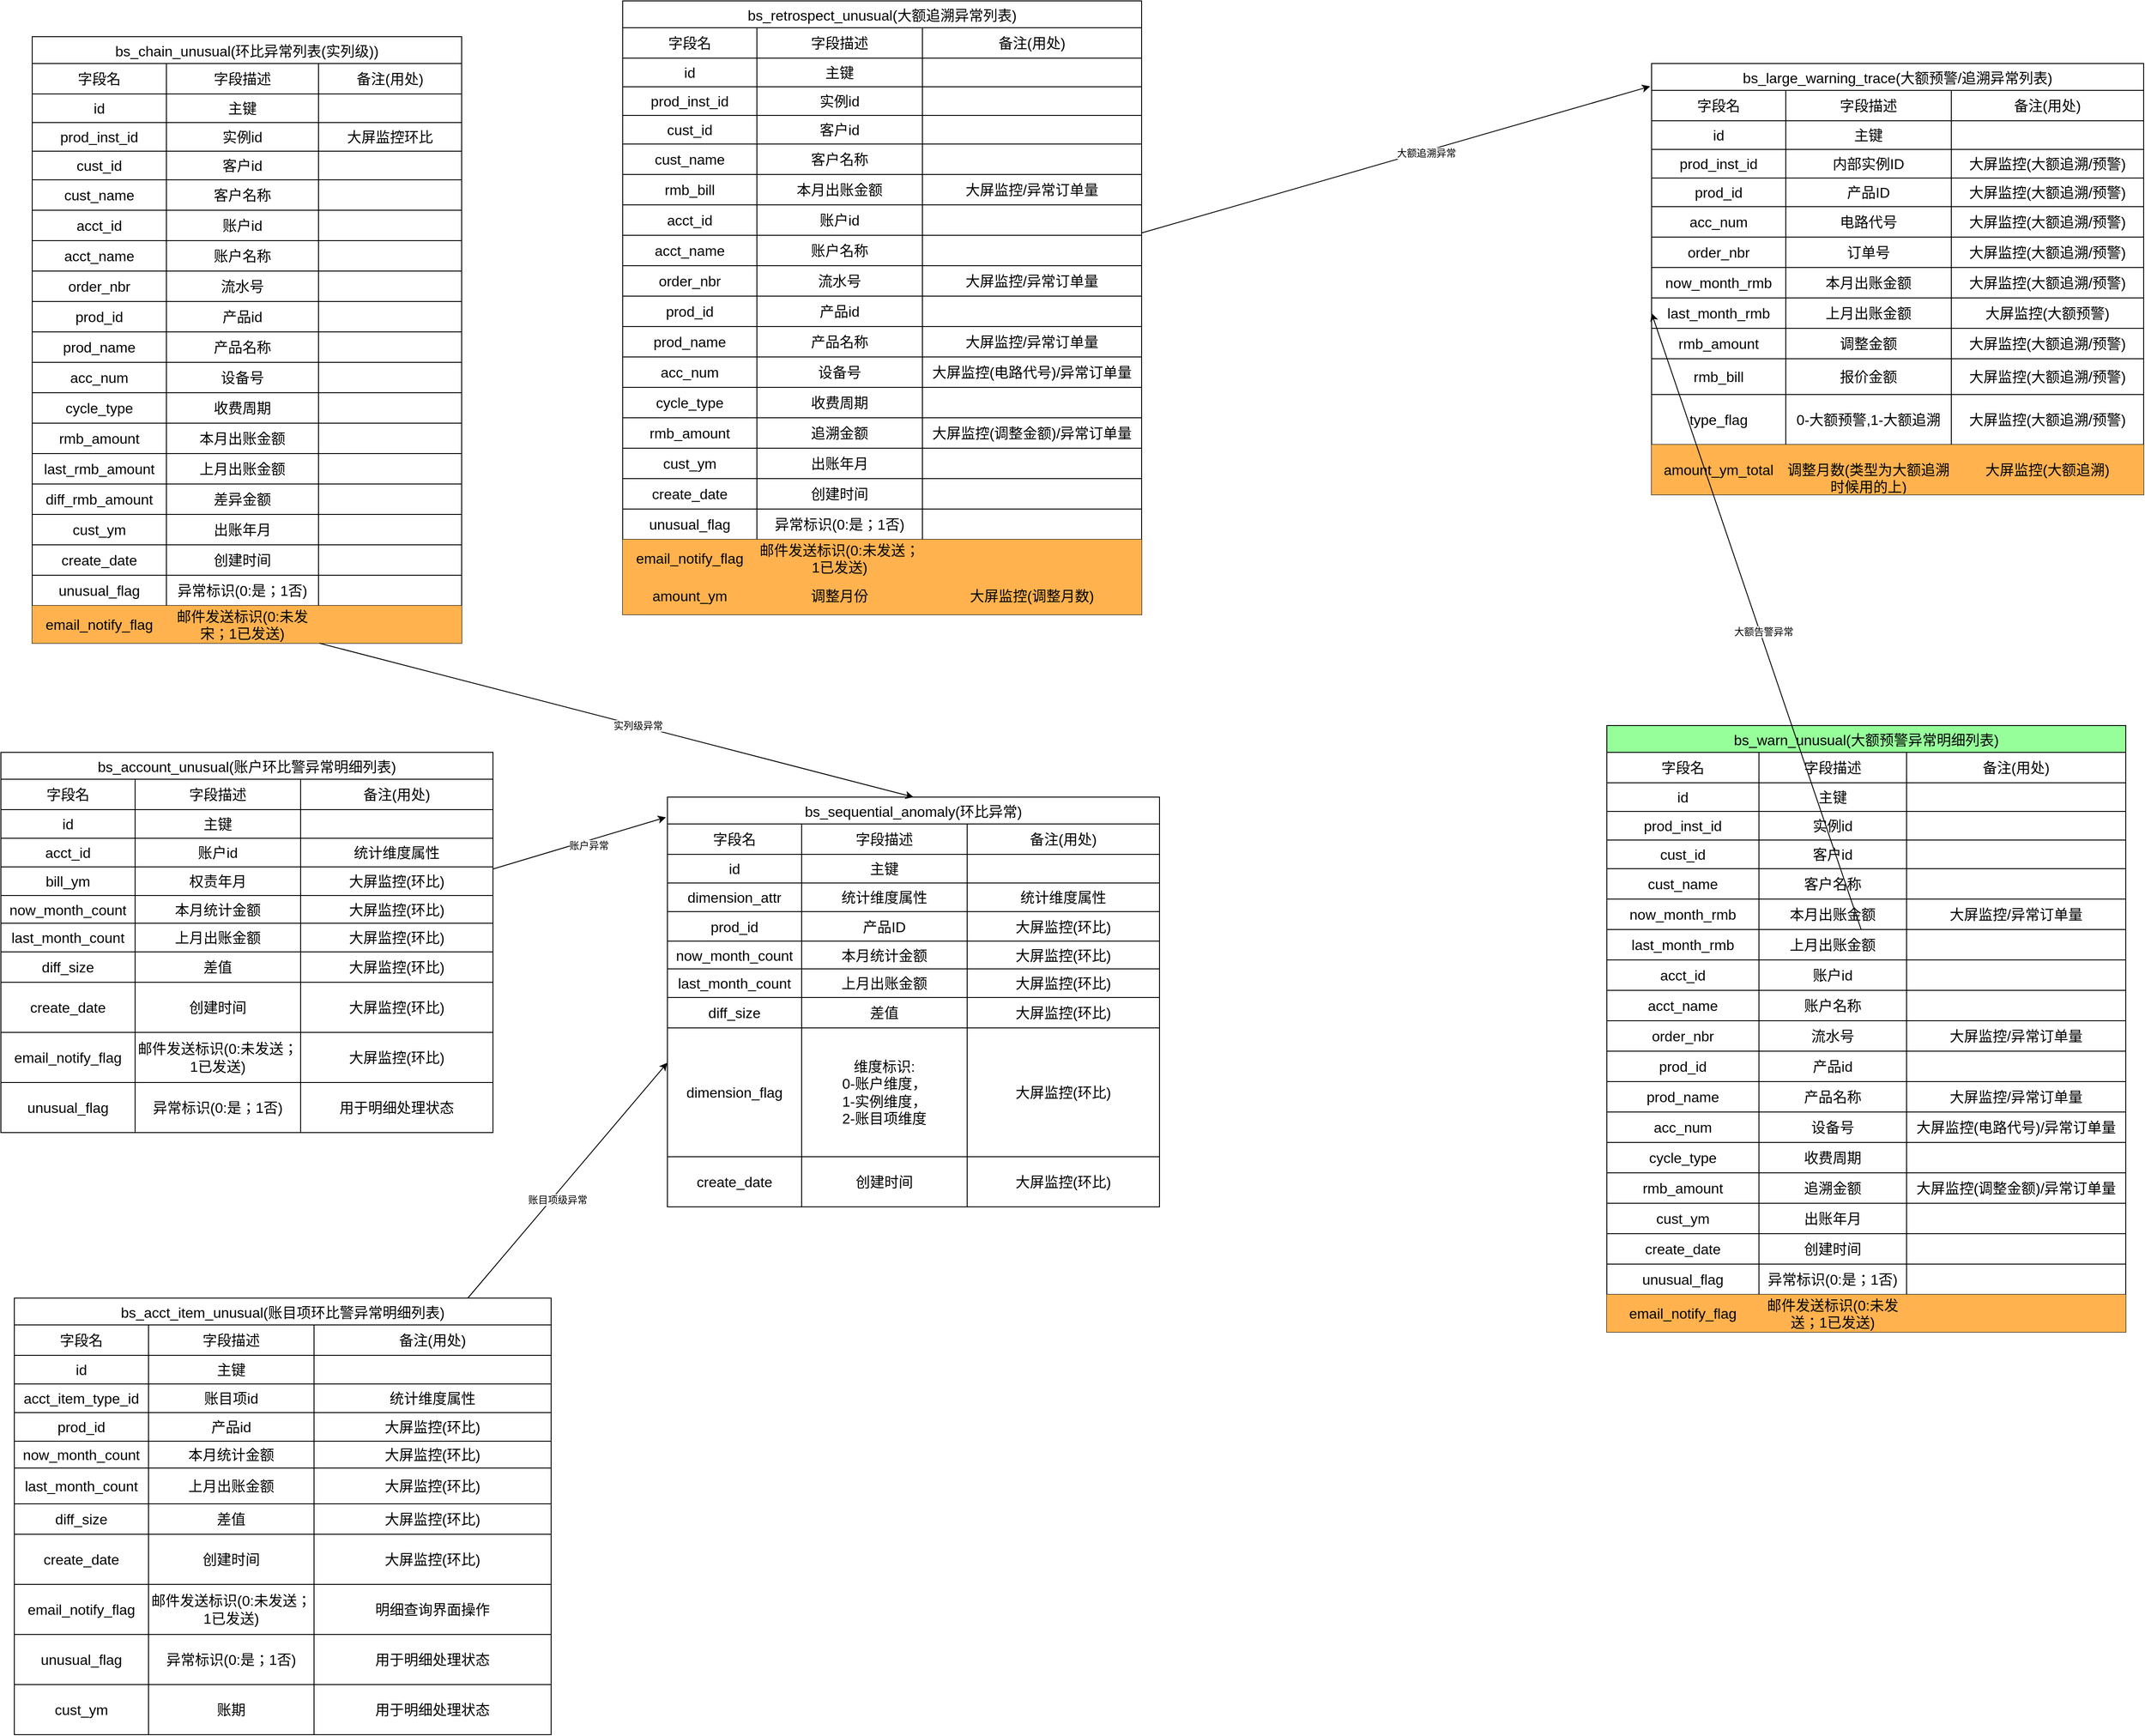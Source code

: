 <mxfile version="21.6.5" type="github" pages="2">
  <diagram name="表结构" id="n-U-YmvTYSM-fmJBBucL">
    <mxGraphModel dx="4045" dy="1137" grid="1" gridSize="10" guides="1" tooltips="1" connect="1" arrows="1" fold="1" page="1" pageScale="1" pageWidth="827" pageHeight="1169" math="0" shadow="0">
      <root>
        <mxCell id="0" />
        <mxCell id="1" parent="0" />
        <mxCell id="-cB73A4EHeu_b5DZWdjQ-1" value="bs_chain_unusual(环比异常列表(实列级))" style="shape=table;startSize=30;container=1;collapsible=0;childLayout=tableLayout;strokeColor=default;fontSize=16;" parent="1" vertex="1">
          <mxGeometry x="-1600" y="110" width="480" height="678" as="geometry" />
        </mxCell>
        <mxCell id="-cB73A4EHeu_b5DZWdjQ-2" value="" style="shape=tableRow;horizontal=0;startSize=0;swimlaneHead=0;swimlaneBody=0;strokeColor=inherit;top=0;left=0;bottom=0;right=0;collapsible=0;dropTarget=0;fillColor=none;points=[[0,0.5],[1,0.5]];portConstraint=eastwest;fontSize=16;" parent="-cB73A4EHeu_b5DZWdjQ-1" vertex="1">
          <mxGeometry y="30" width="480" height="34" as="geometry" />
        </mxCell>
        <mxCell id="-cB73A4EHeu_b5DZWdjQ-3" value="字段名" style="shape=partialRectangle;html=1;whiteSpace=wrap;connectable=0;strokeColor=inherit;overflow=hidden;fillColor=none;top=0;left=0;bottom=0;right=0;pointerEvents=1;fontSize=16;align=center;" parent="-cB73A4EHeu_b5DZWdjQ-2" vertex="1">
          <mxGeometry width="150" height="34" as="geometry">
            <mxRectangle width="150" height="34" as="alternateBounds" />
          </mxGeometry>
        </mxCell>
        <mxCell id="-cB73A4EHeu_b5DZWdjQ-4" value="字段描述" style="shape=partialRectangle;html=1;whiteSpace=wrap;connectable=0;strokeColor=inherit;overflow=hidden;fillColor=none;top=0;left=0;bottom=0;right=0;pointerEvents=1;fontSize=16;" parent="-cB73A4EHeu_b5DZWdjQ-2" vertex="1">
          <mxGeometry x="150" width="170" height="34" as="geometry">
            <mxRectangle width="170" height="34" as="alternateBounds" />
          </mxGeometry>
        </mxCell>
        <mxCell id="-cB73A4EHeu_b5DZWdjQ-5" value="备注(用处)" style="shape=partialRectangle;html=1;whiteSpace=wrap;connectable=0;strokeColor=inherit;overflow=hidden;fillColor=none;top=0;left=0;bottom=0;right=0;pointerEvents=1;fontSize=16;" parent="-cB73A4EHeu_b5DZWdjQ-2" vertex="1">
          <mxGeometry x="320" width="160" height="34" as="geometry">
            <mxRectangle width="160" height="34" as="alternateBounds" />
          </mxGeometry>
        </mxCell>
        <mxCell id="-cB73A4EHeu_b5DZWdjQ-6" value="" style="shape=tableRow;horizontal=0;startSize=0;swimlaneHead=0;swimlaneBody=0;strokeColor=inherit;top=0;left=0;bottom=0;right=0;collapsible=0;dropTarget=0;fillColor=none;points=[[0,0.5],[1,0.5]];portConstraint=eastwest;fontSize=16;" parent="-cB73A4EHeu_b5DZWdjQ-1" vertex="1">
          <mxGeometry y="64" width="480" height="32" as="geometry" />
        </mxCell>
        <mxCell id="-cB73A4EHeu_b5DZWdjQ-7" value="id" style="shape=partialRectangle;html=1;whiteSpace=wrap;connectable=0;strokeColor=inherit;overflow=hidden;fillColor=none;top=0;left=0;bottom=0;right=0;pointerEvents=1;fontSize=16;" parent="-cB73A4EHeu_b5DZWdjQ-6" vertex="1">
          <mxGeometry width="150" height="32" as="geometry">
            <mxRectangle width="150" height="32" as="alternateBounds" />
          </mxGeometry>
        </mxCell>
        <mxCell id="-cB73A4EHeu_b5DZWdjQ-8" value="主键" style="shape=partialRectangle;html=1;whiteSpace=wrap;connectable=0;strokeColor=inherit;overflow=hidden;fillColor=none;top=0;left=0;bottom=0;right=0;pointerEvents=1;fontSize=16;" parent="-cB73A4EHeu_b5DZWdjQ-6" vertex="1">
          <mxGeometry x="150" width="170" height="32" as="geometry">
            <mxRectangle width="170" height="32" as="alternateBounds" />
          </mxGeometry>
        </mxCell>
        <mxCell id="-cB73A4EHeu_b5DZWdjQ-9" value="" style="shape=partialRectangle;html=1;whiteSpace=wrap;connectable=0;strokeColor=inherit;overflow=hidden;fillColor=none;top=0;left=0;bottom=0;right=0;pointerEvents=1;fontSize=16;" parent="-cB73A4EHeu_b5DZWdjQ-6" vertex="1">
          <mxGeometry x="320" width="160" height="32" as="geometry">
            <mxRectangle width="160" height="32" as="alternateBounds" />
          </mxGeometry>
        </mxCell>
        <mxCell id="t70ENiihxCGicLGJphek-82" value="" style="shape=tableRow;horizontal=0;startSize=0;swimlaneHead=0;swimlaneBody=0;strokeColor=inherit;top=0;left=0;bottom=0;right=0;collapsible=0;dropTarget=0;fillColor=none;points=[[0,0.5],[1,0.5]];portConstraint=eastwest;fontSize=16;" parent="-cB73A4EHeu_b5DZWdjQ-1" vertex="1">
          <mxGeometry y="96" width="480" height="32" as="geometry" />
        </mxCell>
        <mxCell id="t70ENiihxCGicLGJphek-83" value="prod_inst_id" style="shape=partialRectangle;html=1;whiteSpace=wrap;connectable=0;strokeColor=inherit;overflow=hidden;fillColor=none;top=0;left=0;bottom=0;right=0;pointerEvents=1;fontSize=16;" parent="t70ENiihxCGicLGJphek-82" vertex="1">
          <mxGeometry width="150" height="32" as="geometry">
            <mxRectangle width="150" height="32" as="alternateBounds" />
          </mxGeometry>
        </mxCell>
        <mxCell id="t70ENiihxCGicLGJphek-84" value="实例id" style="shape=partialRectangle;html=1;whiteSpace=wrap;connectable=0;strokeColor=inherit;overflow=hidden;fillColor=none;top=0;left=0;bottom=0;right=0;pointerEvents=1;fontSize=16;" parent="t70ENiihxCGicLGJphek-82" vertex="1">
          <mxGeometry x="150" width="170" height="32" as="geometry">
            <mxRectangle width="170" height="32" as="alternateBounds" />
          </mxGeometry>
        </mxCell>
        <mxCell id="t70ENiihxCGicLGJphek-85" value="大屏监控环比" style="shape=partialRectangle;html=1;whiteSpace=wrap;connectable=0;strokeColor=inherit;overflow=hidden;fillColor=none;top=0;left=0;bottom=0;right=0;pointerEvents=1;fontSize=16;" parent="t70ENiihxCGicLGJphek-82" vertex="1">
          <mxGeometry x="320" width="160" height="32" as="geometry">
            <mxRectangle width="160" height="32" as="alternateBounds" />
          </mxGeometry>
        </mxCell>
        <mxCell id="-cB73A4EHeu_b5DZWdjQ-17" value="" style="shape=tableRow;horizontal=0;startSize=0;swimlaneHead=0;swimlaneBody=0;strokeColor=inherit;top=0;left=0;bottom=0;right=0;collapsible=0;dropTarget=0;fillColor=none;points=[[0,0.5],[1,0.5]];portConstraint=eastwest;fontSize=16;" parent="-cB73A4EHeu_b5DZWdjQ-1" vertex="1">
          <mxGeometry y="128" width="480" height="32" as="geometry" />
        </mxCell>
        <mxCell id="-cB73A4EHeu_b5DZWdjQ-18" value="cust_id" style="shape=partialRectangle;html=1;whiteSpace=wrap;connectable=0;strokeColor=inherit;overflow=hidden;fillColor=none;top=0;left=0;bottom=0;right=0;pointerEvents=1;fontSize=16;" parent="-cB73A4EHeu_b5DZWdjQ-17" vertex="1">
          <mxGeometry width="150" height="32" as="geometry">
            <mxRectangle width="150" height="32" as="alternateBounds" />
          </mxGeometry>
        </mxCell>
        <mxCell id="-cB73A4EHeu_b5DZWdjQ-19" value="客户id" style="shape=partialRectangle;html=1;whiteSpace=wrap;connectable=0;strokeColor=inherit;overflow=hidden;fillColor=none;top=0;left=0;bottom=0;right=0;pointerEvents=1;fontSize=16;" parent="-cB73A4EHeu_b5DZWdjQ-17" vertex="1">
          <mxGeometry x="150" width="170" height="32" as="geometry">
            <mxRectangle width="170" height="32" as="alternateBounds" />
          </mxGeometry>
        </mxCell>
        <mxCell id="-cB73A4EHeu_b5DZWdjQ-20" value="" style="shape=partialRectangle;html=1;whiteSpace=wrap;connectable=0;strokeColor=inherit;overflow=hidden;fillColor=none;top=0;left=0;bottom=0;right=0;pointerEvents=1;fontSize=16;" parent="-cB73A4EHeu_b5DZWdjQ-17" vertex="1">
          <mxGeometry x="320" width="160" height="32" as="geometry">
            <mxRectangle width="160" height="32" as="alternateBounds" />
          </mxGeometry>
        </mxCell>
        <mxCell id="-cB73A4EHeu_b5DZWdjQ-10" value="" style="shape=tableRow;horizontal=0;startSize=0;swimlaneHead=0;swimlaneBody=0;strokeColor=inherit;top=0;left=0;bottom=0;right=0;collapsible=0;dropTarget=0;fillColor=none;points=[[0,0.5],[1,0.5]];portConstraint=eastwest;fontSize=16;" parent="-cB73A4EHeu_b5DZWdjQ-1" vertex="1">
          <mxGeometry y="160" width="480" height="34" as="geometry" />
        </mxCell>
        <mxCell id="-cB73A4EHeu_b5DZWdjQ-11" value="cust_name" style="shape=partialRectangle;html=1;whiteSpace=wrap;connectable=0;strokeColor=inherit;overflow=hidden;fillColor=none;top=0;left=0;bottom=0;right=0;pointerEvents=1;fontSize=16;" parent="-cB73A4EHeu_b5DZWdjQ-10" vertex="1">
          <mxGeometry width="150" height="34" as="geometry">
            <mxRectangle width="150" height="34" as="alternateBounds" />
          </mxGeometry>
        </mxCell>
        <mxCell id="-cB73A4EHeu_b5DZWdjQ-12" value="客户名称" style="shape=partialRectangle;html=1;whiteSpace=wrap;connectable=0;strokeColor=inherit;overflow=hidden;fillColor=none;top=0;left=0;bottom=0;right=0;pointerEvents=1;fontSize=16;" parent="-cB73A4EHeu_b5DZWdjQ-10" vertex="1">
          <mxGeometry x="150" width="170" height="34" as="geometry">
            <mxRectangle width="170" height="34" as="alternateBounds" />
          </mxGeometry>
        </mxCell>
        <mxCell id="-cB73A4EHeu_b5DZWdjQ-13" value="" style="shape=partialRectangle;html=1;whiteSpace=wrap;connectable=0;strokeColor=inherit;overflow=hidden;fillColor=none;top=0;left=0;bottom=0;right=0;pointerEvents=1;fontSize=16;" parent="-cB73A4EHeu_b5DZWdjQ-10" vertex="1">
          <mxGeometry x="320" width="160" height="34" as="geometry">
            <mxRectangle width="160" height="34" as="alternateBounds" />
          </mxGeometry>
        </mxCell>
        <mxCell id="-cB73A4EHeu_b5DZWdjQ-37" value="" style="shape=tableRow;horizontal=0;startSize=0;swimlaneHead=0;swimlaneBody=0;strokeColor=inherit;top=0;left=0;bottom=0;right=0;collapsible=0;dropTarget=0;fillColor=none;points=[[0,0.5],[1,0.5]];portConstraint=eastwest;fontSize=16;" parent="-cB73A4EHeu_b5DZWdjQ-1" vertex="1">
          <mxGeometry y="194" width="480" height="34" as="geometry" />
        </mxCell>
        <mxCell id="-cB73A4EHeu_b5DZWdjQ-38" value="acct_id" style="shape=partialRectangle;html=1;whiteSpace=wrap;connectable=0;strokeColor=inherit;overflow=hidden;fillColor=none;top=0;left=0;bottom=0;right=0;pointerEvents=1;fontSize=16;" parent="-cB73A4EHeu_b5DZWdjQ-37" vertex="1">
          <mxGeometry width="150" height="34" as="geometry">
            <mxRectangle width="150" height="34" as="alternateBounds" />
          </mxGeometry>
        </mxCell>
        <mxCell id="-cB73A4EHeu_b5DZWdjQ-39" value="账户id" style="shape=partialRectangle;html=1;whiteSpace=wrap;connectable=0;strokeColor=inherit;overflow=hidden;fillColor=none;top=0;left=0;bottom=0;right=0;pointerEvents=1;fontSize=16;" parent="-cB73A4EHeu_b5DZWdjQ-37" vertex="1">
          <mxGeometry x="150" width="170" height="34" as="geometry">
            <mxRectangle width="170" height="34" as="alternateBounds" />
          </mxGeometry>
        </mxCell>
        <mxCell id="-cB73A4EHeu_b5DZWdjQ-40" value="" style="shape=partialRectangle;html=1;whiteSpace=wrap;connectable=0;strokeColor=inherit;overflow=hidden;fillColor=none;top=0;left=0;bottom=0;right=0;pointerEvents=1;fontSize=16;" parent="-cB73A4EHeu_b5DZWdjQ-37" vertex="1">
          <mxGeometry x="320" width="160" height="34" as="geometry">
            <mxRectangle width="160" height="34" as="alternateBounds" />
          </mxGeometry>
        </mxCell>
        <mxCell id="-cB73A4EHeu_b5DZWdjQ-41" value="" style="shape=tableRow;horizontal=0;startSize=0;swimlaneHead=0;swimlaneBody=0;strokeColor=inherit;top=0;left=0;bottom=0;right=0;collapsible=0;dropTarget=0;fillColor=none;points=[[0,0.5],[1,0.5]];portConstraint=eastwest;fontSize=16;" parent="-cB73A4EHeu_b5DZWdjQ-1" vertex="1">
          <mxGeometry y="228" width="480" height="34" as="geometry" />
        </mxCell>
        <mxCell id="-cB73A4EHeu_b5DZWdjQ-42" value="acct_name" style="shape=partialRectangle;html=1;whiteSpace=wrap;connectable=0;strokeColor=inherit;overflow=hidden;fillColor=none;top=0;left=0;bottom=0;right=0;pointerEvents=1;fontSize=16;" parent="-cB73A4EHeu_b5DZWdjQ-41" vertex="1">
          <mxGeometry width="150" height="34" as="geometry">
            <mxRectangle width="150" height="34" as="alternateBounds" />
          </mxGeometry>
        </mxCell>
        <mxCell id="-cB73A4EHeu_b5DZWdjQ-43" value="账户名称" style="shape=partialRectangle;html=1;whiteSpace=wrap;connectable=0;strokeColor=inherit;overflow=hidden;fillColor=none;top=0;left=0;bottom=0;right=0;pointerEvents=1;fontSize=16;" parent="-cB73A4EHeu_b5DZWdjQ-41" vertex="1">
          <mxGeometry x="150" width="170" height="34" as="geometry">
            <mxRectangle width="170" height="34" as="alternateBounds" />
          </mxGeometry>
        </mxCell>
        <mxCell id="-cB73A4EHeu_b5DZWdjQ-44" value="" style="shape=partialRectangle;html=1;whiteSpace=wrap;connectable=0;strokeColor=inherit;overflow=hidden;fillColor=none;top=0;left=0;bottom=0;right=0;pointerEvents=1;fontSize=16;" parent="-cB73A4EHeu_b5DZWdjQ-41" vertex="1">
          <mxGeometry x="320" width="160" height="34" as="geometry">
            <mxRectangle width="160" height="34" as="alternateBounds" />
          </mxGeometry>
        </mxCell>
        <mxCell id="-cB73A4EHeu_b5DZWdjQ-45" value="" style="shape=tableRow;horizontal=0;startSize=0;swimlaneHead=0;swimlaneBody=0;strokeColor=inherit;top=0;left=0;bottom=0;right=0;collapsible=0;dropTarget=0;fillColor=none;points=[[0,0.5],[1,0.5]];portConstraint=eastwest;fontSize=16;" parent="-cB73A4EHeu_b5DZWdjQ-1" vertex="1">
          <mxGeometry y="262" width="480" height="34" as="geometry" />
        </mxCell>
        <mxCell id="-cB73A4EHeu_b5DZWdjQ-46" value="order_nbr" style="shape=partialRectangle;html=1;whiteSpace=wrap;connectable=0;strokeColor=inherit;overflow=hidden;fillColor=none;top=0;left=0;bottom=0;right=0;pointerEvents=1;fontSize=16;" parent="-cB73A4EHeu_b5DZWdjQ-45" vertex="1">
          <mxGeometry width="150" height="34" as="geometry">
            <mxRectangle width="150" height="34" as="alternateBounds" />
          </mxGeometry>
        </mxCell>
        <mxCell id="-cB73A4EHeu_b5DZWdjQ-47" value="流水号" style="shape=partialRectangle;html=1;whiteSpace=wrap;connectable=0;strokeColor=inherit;overflow=hidden;fillColor=none;top=0;left=0;bottom=0;right=0;pointerEvents=1;fontSize=16;" parent="-cB73A4EHeu_b5DZWdjQ-45" vertex="1">
          <mxGeometry x="150" width="170" height="34" as="geometry">
            <mxRectangle width="170" height="34" as="alternateBounds" />
          </mxGeometry>
        </mxCell>
        <mxCell id="-cB73A4EHeu_b5DZWdjQ-48" value="" style="shape=partialRectangle;html=1;whiteSpace=wrap;connectable=0;strokeColor=inherit;overflow=hidden;fillColor=none;top=0;left=0;bottom=0;right=0;pointerEvents=1;fontSize=16;" parent="-cB73A4EHeu_b5DZWdjQ-45" vertex="1">
          <mxGeometry x="320" width="160" height="34" as="geometry">
            <mxRectangle width="160" height="34" as="alternateBounds" />
          </mxGeometry>
        </mxCell>
        <mxCell id="-cB73A4EHeu_b5DZWdjQ-49" value="" style="shape=tableRow;horizontal=0;startSize=0;swimlaneHead=0;swimlaneBody=0;strokeColor=inherit;top=0;left=0;bottom=0;right=0;collapsible=0;dropTarget=0;fillColor=none;points=[[0,0.5],[1,0.5]];portConstraint=eastwest;fontSize=16;" parent="-cB73A4EHeu_b5DZWdjQ-1" vertex="1">
          <mxGeometry y="296" width="480" height="34" as="geometry" />
        </mxCell>
        <mxCell id="-cB73A4EHeu_b5DZWdjQ-50" value="prod_id" style="shape=partialRectangle;html=1;whiteSpace=wrap;connectable=0;strokeColor=inherit;overflow=hidden;fillColor=none;top=0;left=0;bottom=0;right=0;pointerEvents=1;fontSize=16;" parent="-cB73A4EHeu_b5DZWdjQ-49" vertex="1">
          <mxGeometry width="150" height="34" as="geometry">
            <mxRectangle width="150" height="34" as="alternateBounds" />
          </mxGeometry>
        </mxCell>
        <mxCell id="-cB73A4EHeu_b5DZWdjQ-51" value="产品id" style="shape=partialRectangle;html=1;whiteSpace=wrap;connectable=0;strokeColor=inherit;overflow=hidden;fillColor=none;top=0;left=0;bottom=0;right=0;pointerEvents=1;fontSize=16;" parent="-cB73A4EHeu_b5DZWdjQ-49" vertex="1">
          <mxGeometry x="150" width="170" height="34" as="geometry">
            <mxRectangle width="170" height="34" as="alternateBounds" />
          </mxGeometry>
        </mxCell>
        <mxCell id="-cB73A4EHeu_b5DZWdjQ-52" value="" style="shape=partialRectangle;html=1;whiteSpace=wrap;connectable=0;strokeColor=inherit;overflow=hidden;fillColor=none;top=0;left=0;bottom=0;right=0;pointerEvents=1;fontSize=16;" parent="-cB73A4EHeu_b5DZWdjQ-49" vertex="1">
          <mxGeometry x="320" width="160" height="34" as="geometry">
            <mxRectangle width="160" height="34" as="alternateBounds" />
          </mxGeometry>
        </mxCell>
        <mxCell id="-cB73A4EHeu_b5DZWdjQ-53" value="" style="shape=tableRow;horizontal=0;startSize=0;swimlaneHead=0;swimlaneBody=0;strokeColor=inherit;top=0;left=0;bottom=0;right=0;collapsible=0;dropTarget=0;fillColor=none;points=[[0,0.5],[1,0.5]];portConstraint=eastwest;fontSize=16;" parent="-cB73A4EHeu_b5DZWdjQ-1" vertex="1">
          <mxGeometry y="330" width="480" height="34" as="geometry" />
        </mxCell>
        <mxCell id="-cB73A4EHeu_b5DZWdjQ-54" value="prod_name" style="shape=partialRectangle;html=1;whiteSpace=wrap;connectable=0;strokeColor=inherit;overflow=hidden;fillColor=none;top=0;left=0;bottom=0;right=0;pointerEvents=1;fontSize=16;" parent="-cB73A4EHeu_b5DZWdjQ-53" vertex="1">
          <mxGeometry width="150" height="34" as="geometry">
            <mxRectangle width="150" height="34" as="alternateBounds" />
          </mxGeometry>
        </mxCell>
        <mxCell id="-cB73A4EHeu_b5DZWdjQ-55" value="产品名称" style="shape=partialRectangle;html=1;whiteSpace=wrap;connectable=0;strokeColor=inherit;overflow=hidden;fillColor=none;top=0;left=0;bottom=0;right=0;pointerEvents=1;fontSize=16;" parent="-cB73A4EHeu_b5DZWdjQ-53" vertex="1">
          <mxGeometry x="150" width="170" height="34" as="geometry">
            <mxRectangle width="170" height="34" as="alternateBounds" />
          </mxGeometry>
        </mxCell>
        <mxCell id="-cB73A4EHeu_b5DZWdjQ-56" value="" style="shape=partialRectangle;html=1;whiteSpace=wrap;connectable=0;strokeColor=inherit;overflow=hidden;fillColor=none;top=0;left=0;bottom=0;right=0;pointerEvents=1;fontSize=16;" parent="-cB73A4EHeu_b5DZWdjQ-53" vertex="1">
          <mxGeometry x="320" width="160" height="34" as="geometry">
            <mxRectangle width="160" height="34" as="alternateBounds" />
          </mxGeometry>
        </mxCell>
        <mxCell id="-cB73A4EHeu_b5DZWdjQ-57" value="" style="shape=tableRow;horizontal=0;startSize=0;swimlaneHead=0;swimlaneBody=0;strokeColor=inherit;top=0;left=0;bottom=0;right=0;collapsible=0;dropTarget=0;fillColor=none;points=[[0,0.5],[1,0.5]];portConstraint=eastwest;fontSize=16;" parent="-cB73A4EHeu_b5DZWdjQ-1" vertex="1">
          <mxGeometry y="364" width="480" height="34" as="geometry" />
        </mxCell>
        <mxCell id="-cB73A4EHeu_b5DZWdjQ-58" value="acc_num" style="shape=partialRectangle;html=1;whiteSpace=wrap;connectable=0;strokeColor=inherit;overflow=hidden;fillColor=none;top=0;left=0;bottom=0;right=0;pointerEvents=1;fontSize=16;" parent="-cB73A4EHeu_b5DZWdjQ-57" vertex="1">
          <mxGeometry width="150" height="34" as="geometry">
            <mxRectangle width="150" height="34" as="alternateBounds" />
          </mxGeometry>
        </mxCell>
        <mxCell id="-cB73A4EHeu_b5DZWdjQ-59" value="设备号" style="shape=partialRectangle;html=1;whiteSpace=wrap;connectable=0;strokeColor=inherit;overflow=hidden;fillColor=none;top=0;left=0;bottom=0;right=0;pointerEvents=1;fontSize=16;" parent="-cB73A4EHeu_b5DZWdjQ-57" vertex="1">
          <mxGeometry x="150" width="170" height="34" as="geometry">
            <mxRectangle width="170" height="34" as="alternateBounds" />
          </mxGeometry>
        </mxCell>
        <mxCell id="-cB73A4EHeu_b5DZWdjQ-60" value="" style="shape=partialRectangle;html=1;whiteSpace=wrap;connectable=0;strokeColor=inherit;overflow=hidden;fillColor=none;top=0;left=0;bottom=0;right=0;pointerEvents=1;fontSize=16;" parent="-cB73A4EHeu_b5DZWdjQ-57" vertex="1">
          <mxGeometry x="320" width="160" height="34" as="geometry">
            <mxRectangle width="160" height="34" as="alternateBounds" />
          </mxGeometry>
        </mxCell>
        <mxCell id="-cB73A4EHeu_b5DZWdjQ-61" value="" style="shape=tableRow;horizontal=0;startSize=0;swimlaneHead=0;swimlaneBody=0;strokeColor=inherit;top=0;left=0;bottom=0;right=0;collapsible=0;dropTarget=0;fillColor=none;points=[[0,0.5],[1,0.5]];portConstraint=eastwest;fontSize=16;" parent="-cB73A4EHeu_b5DZWdjQ-1" vertex="1">
          <mxGeometry y="398" width="480" height="34" as="geometry" />
        </mxCell>
        <mxCell id="-cB73A4EHeu_b5DZWdjQ-62" value="cycle_type" style="shape=partialRectangle;html=1;whiteSpace=wrap;connectable=0;strokeColor=inherit;overflow=hidden;fillColor=none;top=0;left=0;bottom=0;right=0;pointerEvents=1;fontSize=16;" parent="-cB73A4EHeu_b5DZWdjQ-61" vertex="1">
          <mxGeometry width="150" height="34" as="geometry">
            <mxRectangle width="150" height="34" as="alternateBounds" />
          </mxGeometry>
        </mxCell>
        <mxCell id="-cB73A4EHeu_b5DZWdjQ-63" value="收费周期" style="shape=partialRectangle;html=1;whiteSpace=wrap;connectable=0;strokeColor=inherit;overflow=hidden;fillColor=none;top=0;left=0;bottom=0;right=0;pointerEvents=1;fontSize=16;" parent="-cB73A4EHeu_b5DZWdjQ-61" vertex="1">
          <mxGeometry x="150" width="170" height="34" as="geometry">
            <mxRectangle width="170" height="34" as="alternateBounds" />
          </mxGeometry>
        </mxCell>
        <mxCell id="-cB73A4EHeu_b5DZWdjQ-64" value="" style="shape=partialRectangle;html=1;whiteSpace=wrap;connectable=0;strokeColor=inherit;overflow=hidden;fillColor=none;top=0;left=0;bottom=0;right=0;pointerEvents=1;fontSize=16;" parent="-cB73A4EHeu_b5DZWdjQ-61" vertex="1">
          <mxGeometry x="320" width="160" height="34" as="geometry">
            <mxRectangle width="160" height="34" as="alternateBounds" />
          </mxGeometry>
        </mxCell>
        <mxCell id="-cB73A4EHeu_b5DZWdjQ-65" value="" style="shape=tableRow;horizontal=0;startSize=0;swimlaneHead=0;swimlaneBody=0;strokeColor=inherit;top=0;left=0;bottom=0;right=0;collapsible=0;dropTarget=0;fillColor=none;points=[[0,0.5],[1,0.5]];portConstraint=eastwest;fontSize=16;" parent="-cB73A4EHeu_b5DZWdjQ-1" vertex="1">
          <mxGeometry y="432" width="480" height="34" as="geometry" />
        </mxCell>
        <mxCell id="-cB73A4EHeu_b5DZWdjQ-66" value="rmb_amount" style="shape=partialRectangle;html=1;whiteSpace=wrap;connectable=0;strokeColor=inherit;overflow=hidden;fillColor=none;top=0;left=0;bottom=0;right=0;pointerEvents=1;fontSize=16;" parent="-cB73A4EHeu_b5DZWdjQ-65" vertex="1">
          <mxGeometry width="150" height="34" as="geometry">
            <mxRectangle width="150" height="34" as="alternateBounds" />
          </mxGeometry>
        </mxCell>
        <mxCell id="-cB73A4EHeu_b5DZWdjQ-67" value="本月出账金额" style="shape=partialRectangle;html=1;whiteSpace=wrap;connectable=0;strokeColor=inherit;overflow=hidden;fillColor=none;top=0;left=0;bottom=0;right=0;pointerEvents=1;fontSize=16;" parent="-cB73A4EHeu_b5DZWdjQ-65" vertex="1">
          <mxGeometry x="150" width="170" height="34" as="geometry">
            <mxRectangle width="170" height="34" as="alternateBounds" />
          </mxGeometry>
        </mxCell>
        <mxCell id="-cB73A4EHeu_b5DZWdjQ-68" value="" style="shape=partialRectangle;html=1;whiteSpace=wrap;connectable=0;strokeColor=inherit;overflow=hidden;fillColor=none;top=0;left=0;bottom=0;right=0;pointerEvents=1;fontSize=16;" parent="-cB73A4EHeu_b5DZWdjQ-65" vertex="1">
          <mxGeometry x="320" width="160" height="34" as="geometry">
            <mxRectangle width="160" height="34" as="alternateBounds" />
          </mxGeometry>
        </mxCell>
        <mxCell id="-cB73A4EHeu_b5DZWdjQ-69" value="" style="shape=tableRow;horizontal=0;startSize=0;swimlaneHead=0;swimlaneBody=0;strokeColor=inherit;top=0;left=0;bottom=0;right=0;collapsible=0;dropTarget=0;fillColor=none;points=[[0,0.5],[1,0.5]];portConstraint=eastwest;fontSize=16;" parent="-cB73A4EHeu_b5DZWdjQ-1" vertex="1">
          <mxGeometry y="466" width="480" height="34" as="geometry" />
        </mxCell>
        <mxCell id="-cB73A4EHeu_b5DZWdjQ-70" value="last_rmb_amount" style="shape=partialRectangle;html=1;whiteSpace=wrap;connectable=0;strokeColor=inherit;overflow=hidden;fillColor=none;top=0;left=0;bottom=0;right=0;pointerEvents=1;fontSize=16;" parent="-cB73A4EHeu_b5DZWdjQ-69" vertex="1">
          <mxGeometry width="150" height="34" as="geometry">
            <mxRectangle width="150" height="34" as="alternateBounds" />
          </mxGeometry>
        </mxCell>
        <mxCell id="-cB73A4EHeu_b5DZWdjQ-71" value="上月出账金额" style="shape=partialRectangle;html=1;whiteSpace=wrap;connectable=0;strokeColor=inherit;overflow=hidden;fillColor=none;top=0;left=0;bottom=0;right=0;pointerEvents=1;fontSize=16;" parent="-cB73A4EHeu_b5DZWdjQ-69" vertex="1">
          <mxGeometry x="150" width="170" height="34" as="geometry">
            <mxRectangle width="170" height="34" as="alternateBounds" />
          </mxGeometry>
        </mxCell>
        <mxCell id="-cB73A4EHeu_b5DZWdjQ-72" value="" style="shape=partialRectangle;html=1;whiteSpace=wrap;connectable=0;strokeColor=inherit;overflow=hidden;fillColor=none;top=0;left=0;bottom=0;right=0;pointerEvents=1;fontSize=16;" parent="-cB73A4EHeu_b5DZWdjQ-69" vertex="1">
          <mxGeometry x="320" width="160" height="34" as="geometry">
            <mxRectangle width="160" height="34" as="alternateBounds" />
          </mxGeometry>
        </mxCell>
        <mxCell id="-cB73A4EHeu_b5DZWdjQ-73" value="" style="shape=tableRow;horizontal=0;startSize=0;swimlaneHead=0;swimlaneBody=0;strokeColor=inherit;top=0;left=0;bottom=0;right=0;collapsible=0;dropTarget=0;fillColor=none;points=[[0,0.5],[1,0.5]];portConstraint=eastwest;fontSize=16;" parent="-cB73A4EHeu_b5DZWdjQ-1" vertex="1">
          <mxGeometry y="500" width="480" height="34" as="geometry" />
        </mxCell>
        <mxCell id="-cB73A4EHeu_b5DZWdjQ-74" value="diff_rmb_amount" style="shape=partialRectangle;html=1;whiteSpace=wrap;connectable=0;strokeColor=inherit;overflow=hidden;fillColor=none;top=0;left=0;bottom=0;right=0;pointerEvents=1;fontSize=16;" parent="-cB73A4EHeu_b5DZWdjQ-73" vertex="1">
          <mxGeometry width="150" height="34" as="geometry">
            <mxRectangle width="150" height="34" as="alternateBounds" />
          </mxGeometry>
        </mxCell>
        <mxCell id="-cB73A4EHeu_b5DZWdjQ-75" value="差异金额" style="shape=partialRectangle;html=1;whiteSpace=wrap;connectable=0;strokeColor=inherit;overflow=hidden;fillColor=none;top=0;left=0;bottom=0;right=0;pointerEvents=1;fontSize=16;" parent="-cB73A4EHeu_b5DZWdjQ-73" vertex="1">
          <mxGeometry x="150" width="170" height="34" as="geometry">
            <mxRectangle width="170" height="34" as="alternateBounds" />
          </mxGeometry>
        </mxCell>
        <mxCell id="-cB73A4EHeu_b5DZWdjQ-76" value="" style="shape=partialRectangle;html=1;whiteSpace=wrap;connectable=0;strokeColor=inherit;overflow=hidden;fillColor=none;top=0;left=0;bottom=0;right=0;pointerEvents=1;fontSize=16;" parent="-cB73A4EHeu_b5DZWdjQ-73" vertex="1">
          <mxGeometry x="320" width="160" height="34" as="geometry">
            <mxRectangle width="160" height="34" as="alternateBounds" />
          </mxGeometry>
        </mxCell>
        <mxCell id="-cB73A4EHeu_b5DZWdjQ-77" value="" style="shape=tableRow;horizontal=0;startSize=0;swimlaneHead=0;swimlaneBody=0;strokeColor=inherit;top=0;left=0;bottom=0;right=0;collapsible=0;dropTarget=0;fillColor=none;points=[[0,0.5],[1,0.5]];portConstraint=eastwest;fontSize=16;" parent="-cB73A4EHeu_b5DZWdjQ-1" vertex="1">
          <mxGeometry y="534" width="480" height="34" as="geometry" />
        </mxCell>
        <mxCell id="-cB73A4EHeu_b5DZWdjQ-78" value="cust_ym" style="shape=partialRectangle;html=1;whiteSpace=wrap;connectable=0;strokeColor=inherit;overflow=hidden;fillColor=none;top=0;left=0;bottom=0;right=0;pointerEvents=1;fontSize=16;" parent="-cB73A4EHeu_b5DZWdjQ-77" vertex="1">
          <mxGeometry width="150" height="34" as="geometry">
            <mxRectangle width="150" height="34" as="alternateBounds" />
          </mxGeometry>
        </mxCell>
        <mxCell id="-cB73A4EHeu_b5DZWdjQ-79" value="出账年月" style="shape=partialRectangle;html=1;whiteSpace=wrap;connectable=0;strokeColor=inherit;overflow=hidden;fillColor=none;top=0;left=0;bottom=0;right=0;pointerEvents=1;fontSize=16;" parent="-cB73A4EHeu_b5DZWdjQ-77" vertex="1">
          <mxGeometry x="150" width="170" height="34" as="geometry">
            <mxRectangle width="170" height="34" as="alternateBounds" />
          </mxGeometry>
        </mxCell>
        <mxCell id="-cB73A4EHeu_b5DZWdjQ-80" value="" style="shape=partialRectangle;html=1;whiteSpace=wrap;connectable=0;strokeColor=inherit;overflow=hidden;fillColor=none;top=0;left=0;bottom=0;right=0;pointerEvents=1;fontSize=16;" parent="-cB73A4EHeu_b5DZWdjQ-77" vertex="1">
          <mxGeometry x="320" width="160" height="34" as="geometry">
            <mxRectangle width="160" height="34" as="alternateBounds" />
          </mxGeometry>
        </mxCell>
        <mxCell id="-cB73A4EHeu_b5DZWdjQ-81" value="" style="shape=tableRow;horizontal=0;startSize=0;swimlaneHead=0;swimlaneBody=0;strokeColor=inherit;top=0;left=0;bottom=0;right=0;collapsible=0;dropTarget=0;fillColor=none;points=[[0,0.5],[1,0.5]];portConstraint=eastwest;fontSize=16;" parent="-cB73A4EHeu_b5DZWdjQ-1" vertex="1">
          <mxGeometry y="568" width="480" height="34" as="geometry" />
        </mxCell>
        <mxCell id="-cB73A4EHeu_b5DZWdjQ-82" value="create_date" style="shape=partialRectangle;html=1;whiteSpace=wrap;connectable=0;strokeColor=inherit;overflow=hidden;fillColor=none;top=0;left=0;bottom=0;right=0;pointerEvents=1;fontSize=16;" parent="-cB73A4EHeu_b5DZWdjQ-81" vertex="1">
          <mxGeometry width="150" height="34" as="geometry">
            <mxRectangle width="150" height="34" as="alternateBounds" />
          </mxGeometry>
        </mxCell>
        <mxCell id="-cB73A4EHeu_b5DZWdjQ-83" value="创建时间" style="shape=partialRectangle;html=1;whiteSpace=wrap;connectable=0;strokeColor=inherit;overflow=hidden;fillColor=none;top=0;left=0;bottom=0;right=0;pointerEvents=1;fontSize=16;" parent="-cB73A4EHeu_b5DZWdjQ-81" vertex="1">
          <mxGeometry x="150" width="170" height="34" as="geometry">
            <mxRectangle width="170" height="34" as="alternateBounds" />
          </mxGeometry>
        </mxCell>
        <mxCell id="-cB73A4EHeu_b5DZWdjQ-84" value="" style="shape=partialRectangle;html=1;whiteSpace=wrap;connectable=0;strokeColor=inherit;overflow=hidden;fillColor=none;top=0;left=0;bottom=0;right=0;pointerEvents=1;fontSize=16;" parent="-cB73A4EHeu_b5DZWdjQ-81" vertex="1">
          <mxGeometry x="320" width="160" height="34" as="geometry">
            <mxRectangle width="160" height="34" as="alternateBounds" />
          </mxGeometry>
        </mxCell>
        <mxCell id="-cB73A4EHeu_b5DZWdjQ-85" value="" style="shape=tableRow;horizontal=0;startSize=0;swimlaneHead=0;swimlaneBody=0;strokeColor=inherit;top=0;left=0;bottom=0;right=0;collapsible=0;dropTarget=0;fillColor=none;points=[[0,0.5],[1,0.5]];portConstraint=eastwest;fontSize=16;" parent="-cB73A4EHeu_b5DZWdjQ-1" vertex="1">
          <mxGeometry y="602" width="480" height="34" as="geometry" />
        </mxCell>
        <mxCell id="-cB73A4EHeu_b5DZWdjQ-86" value="unusual_flag" style="shape=partialRectangle;html=1;whiteSpace=wrap;connectable=0;strokeColor=inherit;overflow=hidden;fillColor=none;top=0;left=0;bottom=0;right=0;pointerEvents=1;fontSize=16;" parent="-cB73A4EHeu_b5DZWdjQ-85" vertex="1">
          <mxGeometry width="150" height="34" as="geometry">
            <mxRectangle width="150" height="34" as="alternateBounds" />
          </mxGeometry>
        </mxCell>
        <mxCell id="-cB73A4EHeu_b5DZWdjQ-87" value="异常标识(0:是；1否)" style="shape=partialRectangle;html=1;whiteSpace=wrap;connectable=0;strokeColor=inherit;overflow=hidden;fillColor=none;top=0;left=0;bottom=0;right=0;pointerEvents=1;fontSize=16;" parent="-cB73A4EHeu_b5DZWdjQ-85" vertex="1">
          <mxGeometry x="150" width="170" height="34" as="geometry">
            <mxRectangle width="170" height="34" as="alternateBounds" />
          </mxGeometry>
        </mxCell>
        <mxCell id="-cB73A4EHeu_b5DZWdjQ-88" value="" style="shape=partialRectangle;html=1;whiteSpace=wrap;connectable=0;strokeColor=inherit;overflow=hidden;fillColor=none;top=0;left=0;bottom=0;right=0;pointerEvents=1;fontSize=16;" parent="-cB73A4EHeu_b5DZWdjQ-85" vertex="1">
          <mxGeometry x="320" width="160" height="34" as="geometry">
            <mxRectangle width="160" height="34" as="alternateBounds" />
          </mxGeometry>
        </mxCell>
        <mxCell id="t70ENiihxCGicLGJphek-1" value="" style="shape=tableRow;horizontal=0;startSize=0;swimlaneHead=0;swimlaneBody=0;strokeColor=inherit;top=0;left=0;bottom=0;right=0;collapsible=0;dropTarget=0;fillColor=none;points=[[0,0.5],[1,0.5]];portConstraint=eastwest;fontSize=16;" parent="-cB73A4EHeu_b5DZWdjQ-1" vertex="1">
          <mxGeometry y="636" width="480" height="42" as="geometry" />
        </mxCell>
        <mxCell id="t70ENiihxCGicLGJphek-2" value="email_notify_flag" style="shape=partialRectangle;html=1;whiteSpace=wrap;connectable=0;strokeColor=inherit;overflow=hidden;fillColor=#FFB24D;top=0;left=0;bottom=0;right=0;pointerEvents=1;fontSize=16;" parent="t70ENiihxCGicLGJphek-1" vertex="1">
          <mxGeometry width="150" height="42" as="geometry">
            <mxRectangle width="150" height="42" as="alternateBounds" />
          </mxGeometry>
        </mxCell>
        <mxCell id="t70ENiihxCGicLGJphek-3" value="邮件发送标识(0:未发宋；1已发送)" style="shape=partialRectangle;html=1;whiteSpace=wrap;connectable=0;strokeColor=inherit;overflow=hidden;fillColor=#FFB24D;top=0;left=0;bottom=0;right=0;pointerEvents=1;fontSize=16;" parent="t70ENiihxCGicLGJphek-1" vertex="1">
          <mxGeometry x="150" width="170" height="42" as="geometry">
            <mxRectangle width="170" height="42" as="alternateBounds" />
          </mxGeometry>
        </mxCell>
        <mxCell id="t70ENiihxCGicLGJphek-4" value="" style="shape=partialRectangle;html=1;whiteSpace=wrap;connectable=0;strokeColor=inherit;overflow=hidden;fillColor=#FFB24D;top=0;left=0;bottom=0;right=0;pointerEvents=1;fontSize=16;" parent="t70ENiihxCGicLGJphek-1" vertex="1">
          <mxGeometry x="320" width="160" height="42" as="geometry">
            <mxRectangle width="160" height="42" as="alternateBounds" />
          </mxGeometry>
        </mxCell>
        <mxCell id="cg8lhy9p8JWAqFrbc6hZ-462" style="edgeStyle=none;rounded=0;orthogonalLoop=1;jettySize=auto;html=1;entryX=-0.003;entryY=0.053;entryDx=0;entryDy=0;entryPerimeter=0;" parent="1" source="t70ENiihxCGicLGJphek-86" target="cg8lhy9p8JWAqFrbc6hZ-5" edge="1">
          <mxGeometry relative="1" as="geometry" />
        </mxCell>
        <mxCell id="cg8lhy9p8JWAqFrbc6hZ-463" value="大额追溯异常" style="edgeLabel;html=1;align=center;verticalAlign=middle;resizable=0;points=[];" parent="cg8lhy9p8JWAqFrbc6hZ-462" vertex="1" connectable="0">
          <mxGeometry x="0.117" y="-2" relative="1" as="geometry">
            <mxPoint as="offset" />
          </mxGeometry>
        </mxCell>
        <mxCell id="t70ENiihxCGicLGJphek-86" value="bs_retrospect_unusual(大额追溯异常列表)" style="shape=table;startSize=30;container=1;collapsible=0;childLayout=tableLayout;strokeColor=default;fontSize=16;" parent="1" vertex="1">
          <mxGeometry x="-940" y="70" width="580" height="686" as="geometry" />
        </mxCell>
        <mxCell id="t70ENiihxCGicLGJphek-87" value="" style="shape=tableRow;horizontal=0;startSize=0;swimlaneHead=0;swimlaneBody=0;strokeColor=inherit;top=0;left=0;bottom=0;right=0;collapsible=0;dropTarget=0;fillColor=none;points=[[0,0.5],[1,0.5]];portConstraint=eastwest;fontSize=16;" parent="t70ENiihxCGicLGJphek-86" vertex="1">
          <mxGeometry y="30" width="580" height="34" as="geometry" />
        </mxCell>
        <mxCell id="t70ENiihxCGicLGJphek-88" value="字段名" style="shape=partialRectangle;html=1;whiteSpace=wrap;connectable=0;strokeColor=inherit;overflow=hidden;fillColor=none;top=0;left=0;bottom=0;right=0;pointerEvents=1;fontSize=16;align=center;" parent="t70ENiihxCGicLGJphek-87" vertex="1">
          <mxGeometry width="150" height="34" as="geometry">
            <mxRectangle width="150" height="34" as="alternateBounds" />
          </mxGeometry>
        </mxCell>
        <mxCell id="t70ENiihxCGicLGJphek-89" value="字段描述" style="shape=partialRectangle;html=1;whiteSpace=wrap;connectable=0;strokeColor=inherit;overflow=hidden;fillColor=none;top=0;left=0;bottom=0;right=0;pointerEvents=1;fontSize=16;" parent="t70ENiihxCGicLGJphek-87" vertex="1">
          <mxGeometry x="150" width="185" height="34" as="geometry">
            <mxRectangle width="185" height="34" as="alternateBounds" />
          </mxGeometry>
        </mxCell>
        <mxCell id="t70ENiihxCGicLGJphek-90" value="&lt;span style=&quot;color: rgb(0, 0, 0); font-family: Helvetica; font-size: 16px; font-style: normal; font-variant-ligatures: normal; font-variant-caps: normal; font-weight: 400; letter-spacing: normal; orphans: 2; text-align: center; text-indent: 0px; text-transform: none; widows: 2; word-spacing: 0px; -webkit-text-stroke-width: 0px; background-color: rgb(251, 251, 251); text-decoration-thickness: initial; text-decoration-style: initial; text-decoration-color: initial; float: none; display: inline !important;&quot;&gt;备注(用处)&lt;/span&gt;" style="shape=partialRectangle;html=1;whiteSpace=wrap;connectable=0;strokeColor=inherit;overflow=hidden;fillColor=none;top=0;left=0;bottom=0;right=0;pointerEvents=1;fontSize=16;" parent="t70ENiihxCGicLGJphek-87" vertex="1">
          <mxGeometry x="335" width="245" height="34" as="geometry">
            <mxRectangle width="245" height="34" as="alternateBounds" />
          </mxGeometry>
        </mxCell>
        <mxCell id="t70ENiihxCGicLGJphek-91" value="" style="shape=tableRow;horizontal=0;startSize=0;swimlaneHead=0;swimlaneBody=0;strokeColor=inherit;top=0;left=0;bottom=0;right=0;collapsible=0;dropTarget=0;fillColor=none;points=[[0,0.5],[1,0.5]];portConstraint=eastwest;fontSize=16;" parent="t70ENiihxCGicLGJphek-86" vertex="1">
          <mxGeometry y="64" width="580" height="32" as="geometry" />
        </mxCell>
        <mxCell id="t70ENiihxCGicLGJphek-92" value="id" style="shape=partialRectangle;html=1;whiteSpace=wrap;connectable=0;strokeColor=inherit;overflow=hidden;fillColor=none;top=0;left=0;bottom=0;right=0;pointerEvents=1;fontSize=16;" parent="t70ENiihxCGicLGJphek-91" vertex="1">
          <mxGeometry width="150" height="32" as="geometry">
            <mxRectangle width="150" height="32" as="alternateBounds" />
          </mxGeometry>
        </mxCell>
        <mxCell id="t70ENiihxCGicLGJphek-93" value="主键" style="shape=partialRectangle;html=1;whiteSpace=wrap;connectable=0;strokeColor=inherit;overflow=hidden;fillColor=none;top=0;left=0;bottom=0;right=0;pointerEvents=1;fontSize=16;" parent="t70ENiihxCGicLGJphek-91" vertex="1">
          <mxGeometry x="150" width="185" height="32" as="geometry">
            <mxRectangle width="185" height="32" as="alternateBounds" />
          </mxGeometry>
        </mxCell>
        <mxCell id="t70ENiihxCGicLGJphek-94" value="" style="shape=partialRectangle;html=1;whiteSpace=wrap;connectable=0;strokeColor=inherit;overflow=hidden;fillColor=none;top=0;left=0;bottom=0;right=0;pointerEvents=1;fontSize=16;" parent="t70ENiihxCGicLGJphek-91" vertex="1">
          <mxGeometry x="335" width="245" height="32" as="geometry">
            <mxRectangle width="245" height="32" as="alternateBounds" />
          </mxGeometry>
        </mxCell>
        <mxCell id="t70ENiihxCGicLGJphek-95" value="" style="shape=tableRow;horizontal=0;startSize=0;swimlaneHead=0;swimlaneBody=0;strokeColor=inherit;top=0;left=0;bottom=0;right=0;collapsible=0;dropTarget=0;fillColor=none;points=[[0,0.5],[1,0.5]];portConstraint=eastwest;fontSize=16;" parent="t70ENiihxCGicLGJphek-86" vertex="1">
          <mxGeometry y="96" width="580" height="32" as="geometry" />
        </mxCell>
        <mxCell id="t70ENiihxCGicLGJphek-96" value="prod_inst_id" style="shape=partialRectangle;html=1;whiteSpace=wrap;connectable=0;strokeColor=inherit;overflow=hidden;fillColor=none;top=0;left=0;bottom=0;right=0;pointerEvents=1;fontSize=16;" parent="t70ENiihxCGicLGJphek-95" vertex="1">
          <mxGeometry width="150" height="32" as="geometry">
            <mxRectangle width="150" height="32" as="alternateBounds" />
          </mxGeometry>
        </mxCell>
        <mxCell id="t70ENiihxCGicLGJphek-97" value="实例id" style="shape=partialRectangle;html=1;whiteSpace=wrap;connectable=0;strokeColor=inherit;overflow=hidden;fillColor=none;top=0;left=0;bottom=0;right=0;pointerEvents=1;fontSize=16;" parent="t70ENiihxCGicLGJphek-95" vertex="1">
          <mxGeometry x="150" width="185" height="32" as="geometry">
            <mxRectangle width="185" height="32" as="alternateBounds" />
          </mxGeometry>
        </mxCell>
        <mxCell id="t70ENiihxCGicLGJphek-98" value="" style="shape=partialRectangle;html=1;whiteSpace=wrap;connectable=0;strokeColor=inherit;overflow=hidden;fillColor=none;top=0;left=0;bottom=0;right=0;pointerEvents=1;fontSize=16;" parent="t70ENiihxCGicLGJphek-95" vertex="1">
          <mxGeometry x="335" width="245" height="32" as="geometry">
            <mxRectangle width="245" height="32" as="alternateBounds" />
          </mxGeometry>
        </mxCell>
        <mxCell id="t70ENiihxCGicLGJphek-99" value="" style="shape=tableRow;horizontal=0;startSize=0;swimlaneHead=0;swimlaneBody=0;strokeColor=inherit;top=0;left=0;bottom=0;right=0;collapsible=0;dropTarget=0;fillColor=none;points=[[0,0.5],[1,0.5]];portConstraint=eastwest;fontSize=16;" parent="t70ENiihxCGicLGJphek-86" vertex="1">
          <mxGeometry y="128" width="580" height="32" as="geometry" />
        </mxCell>
        <mxCell id="t70ENiihxCGicLGJphek-100" value="cust_id" style="shape=partialRectangle;html=1;whiteSpace=wrap;connectable=0;strokeColor=inherit;overflow=hidden;fillColor=none;top=0;left=0;bottom=0;right=0;pointerEvents=1;fontSize=16;" parent="t70ENiihxCGicLGJphek-99" vertex="1">
          <mxGeometry width="150" height="32" as="geometry">
            <mxRectangle width="150" height="32" as="alternateBounds" />
          </mxGeometry>
        </mxCell>
        <mxCell id="t70ENiihxCGicLGJphek-101" value="客户id" style="shape=partialRectangle;html=1;whiteSpace=wrap;connectable=0;strokeColor=inherit;overflow=hidden;fillColor=none;top=0;left=0;bottom=0;right=0;pointerEvents=1;fontSize=16;" parent="t70ENiihxCGicLGJphek-99" vertex="1">
          <mxGeometry x="150" width="185" height="32" as="geometry">
            <mxRectangle width="185" height="32" as="alternateBounds" />
          </mxGeometry>
        </mxCell>
        <mxCell id="t70ENiihxCGicLGJphek-102" value="" style="shape=partialRectangle;html=1;whiteSpace=wrap;connectable=0;strokeColor=inherit;overflow=hidden;fillColor=none;top=0;left=0;bottom=0;right=0;pointerEvents=1;fontSize=16;" parent="t70ENiihxCGicLGJphek-99" vertex="1">
          <mxGeometry x="335" width="245" height="32" as="geometry">
            <mxRectangle width="245" height="32" as="alternateBounds" />
          </mxGeometry>
        </mxCell>
        <mxCell id="t70ENiihxCGicLGJphek-103" value="" style="shape=tableRow;horizontal=0;startSize=0;swimlaneHead=0;swimlaneBody=0;strokeColor=inherit;top=0;left=0;bottom=0;right=0;collapsible=0;dropTarget=0;fillColor=none;points=[[0,0.5],[1,0.5]];portConstraint=eastwest;fontSize=16;" parent="t70ENiihxCGicLGJphek-86" vertex="1">
          <mxGeometry y="160" width="580" height="34" as="geometry" />
        </mxCell>
        <mxCell id="t70ENiihxCGicLGJphek-104" value="cust_name" style="shape=partialRectangle;html=1;whiteSpace=wrap;connectable=0;strokeColor=inherit;overflow=hidden;fillColor=none;top=0;left=0;bottom=0;right=0;pointerEvents=1;fontSize=16;" parent="t70ENiihxCGicLGJphek-103" vertex="1">
          <mxGeometry width="150" height="34" as="geometry">
            <mxRectangle width="150" height="34" as="alternateBounds" />
          </mxGeometry>
        </mxCell>
        <mxCell id="t70ENiihxCGicLGJphek-105" value="客户名称" style="shape=partialRectangle;html=1;whiteSpace=wrap;connectable=0;strokeColor=inherit;overflow=hidden;fillColor=none;top=0;left=0;bottom=0;right=0;pointerEvents=1;fontSize=16;" parent="t70ENiihxCGicLGJphek-103" vertex="1">
          <mxGeometry x="150" width="185" height="34" as="geometry">
            <mxRectangle width="185" height="34" as="alternateBounds" />
          </mxGeometry>
        </mxCell>
        <mxCell id="t70ENiihxCGicLGJphek-106" value="" style="shape=partialRectangle;html=1;whiteSpace=wrap;connectable=0;strokeColor=inherit;overflow=hidden;fillColor=none;top=0;left=0;bottom=0;right=0;pointerEvents=1;fontSize=16;" parent="t70ENiihxCGicLGJphek-103" vertex="1">
          <mxGeometry x="335" width="245" height="34" as="geometry">
            <mxRectangle width="245" height="34" as="alternateBounds" />
          </mxGeometry>
        </mxCell>
        <mxCell id="t70ENiihxCGicLGJphek-107" value="" style="shape=tableRow;horizontal=0;startSize=0;swimlaneHead=0;swimlaneBody=0;strokeColor=inherit;top=0;left=0;bottom=0;right=0;collapsible=0;dropTarget=0;fillColor=none;points=[[0,0.5],[1,0.5]];portConstraint=eastwest;fontSize=16;" parent="t70ENiihxCGicLGJphek-86" vertex="1">
          <mxGeometry y="194" width="580" height="34" as="geometry" />
        </mxCell>
        <mxCell id="t70ENiihxCGicLGJphek-108" value="rmb_bill" style="shape=partialRectangle;html=1;whiteSpace=wrap;connectable=0;strokeColor=inherit;overflow=hidden;fillColor=none;top=0;left=0;bottom=0;right=0;pointerEvents=1;fontSize=16;" parent="t70ENiihxCGicLGJphek-107" vertex="1">
          <mxGeometry width="150" height="34" as="geometry">
            <mxRectangle width="150" height="34" as="alternateBounds" />
          </mxGeometry>
        </mxCell>
        <mxCell id="t70ENiihxCGicLGJphek-109" value="本月出账金额" style="shape=partialRectangle;html=1;whiteSpace=wrap;connectable=0;strokeColor=inherit;overflow=hidden;fillColor=none;top=0;left=0;bottom=0;right=0;pointerEvents=1;fontSize=16;" parent="t70ENiihxCGicLGJphek-107" vertex="1">
          <mxGeometry x="150" width="185" height="34" as="geometry">
            <mxRectangle width="185" height="34" as="alternateBounds" />
          </mxGeometry>
        </mxCell>
        <mxCell id="t70ENiihxCGicLGJphek-110" value="大屏监控/异常订单量" style="shape=partialRectangle;html=1;whiteSpace=wrap;connectable=0;strokeColor=inherit;overflow=hidden;fillColor=none;top=0;left=0;bottom=0;right=0;pointerEvents=1;fontSize=16;" parent="t70ENiihxCGicLGJphek-107" vertex="1">
          <mxGeometry x="335" width="245" height="34" as="geometry">
            <mxRectangle width="245" height="34" as="alternateBounds" />
          </mxGeometry>
        </mxCell>
        <mxCell id="t70ENiihxCGicLGJphek-111" value="" style="shape=tableRow;horizontal=0;startSize=0;swimlaneHead=0;swimlaneBody=0;strokeColor=inherit;top=0;left=0;bottom=0;right=0;collapsible=0;dropTarget=0;fillColor=none;points=[[0,0.5],[1,0.5]];portConstraint=eastwest;fontSize=16;" parent="t70ENiihxCGicLGJphek-86" vertex="1">
          <mxGeometry y="228" width="580" height="34" as="geometry" />
        </mxCell>
        <mxCell id="t70ENiihxCGicLGJphek-112" value="acct_id" style="shape=partialRectangle;html=1;whiteSpace=wrap;connectable=0;strokeColor=inherit;overflow=hidden;fillColor=none;top=0;left=0;bottom=0;right=0;pointerEvents=1;fontSize=16;" parent="t70ENiihxCGicLGJphek-111" vertex="1">
          <mxGeometry width="150" height="34" as="geometry">
            <mxRectangle width="150" height="34" as="alternateBounds" />
          </mxGeometry>
        </mxCell>
        <mxCell id="t70ENiihxCGicLGJphek-113" value="账户id" style="shape=partialRectangle;html=1;whiteSpace=wrap;connectable=0;strokeColor=inherit;overflow=hidden;fillColor=none;top=0;left=0;bottom=0;right=0;pointerEvents=1;fontSize=16;" parent="t70ENiihxCGicLGJphek-111" vertex="1">
          <mxGeometry x="150" width="185" height="34" as="geometry">
            <mxRectangle width="185" height="34" as="alternateBounds" />
          </mxGeometry>
        </mxCell>
        <mxCell id="t70ENiihxCGicLGJphek-114" value="" style="shape=partialRectangle;html=1;whiteSpace=wrap;connectable=0;strokeColor=inherit;overflow=hidden;fillColor=none;top=0;left=0;bottom=0;right=0;pointerEvents=1;fontSize=16;" parent="t70ENiihxCGicLGJphek-111" vertex="1">
          <mxGeometry x="335" width="245" height="34" as="geometry">
            <mxRectangle width="245" height="34" as="alternateBounds" />
          </mxGeometry>
        </mxCell>
        <mxCell id="t70ENiihxCGicLGJphek-115" value="" style="shape=tableRow;horizontal=0;startSize=0;swimlaneHead=0;swimlaneBody=0;strokeColor=inherit;top=0;left=0;bottom=0;right=0;collapsible=0;dropTarget=0;fillColor=none;points=[[0,0.5],[1,0.5]];portConstraint=eastwest;fontSize=16;" parent="t70ENiihxCGicLGJphek-86" vertex="1">
          <mxGeometry y="262" width="580" height="34" as="geometry" />
        </mxCell>
        <mxCell id="t70ENiihxCGicLGJphek-116" value="acct_name" style="shape=partialRectangle;html=1;whiteSpace=wrap;connectable=0;strokeColor=inherit;overflow=hidden;fillColor=none;top=0;left=0;bottom=0;right=0;pointerEvents=1;fontSize=16;" parent="t70ENiihxCGicLGJphek-115" vertex="1">
          <mxGeometry width="150" height="34" as="geometry">
            <mxRectangle width="150" height="34" as="alternateBounds" />
          </mxGeometry>
        </mxCell>
        <mxCell id="t70ENiihxCGicLGJphek-117" value="账户名称" style="shape=partialRectangle;html=1;whiteSpace=wrap;connectable=0;strokeColor=inherit;overflow=hidden;fillColor=none;top=0;left=0;bottom=0;right=0;pointerEvents=1;fontSize=16;" parent="t70ENiihxCGicLGJphek-115" vertex="1">
          <mxGeometry x="150" width="185" height="34" as="geometry">
            <mxRectangle width="185" height="34" as="alternateBounds" />
          </mxGeometry>
        </mxCell>
        <mxCell id="t70ENiihxCGicLGJphek-118" value="" style="shape=partialRectangle;html=1;whiteSpace=wrap;connectable=0;strokeColor=inherit;overflow=hidden;fillColor=none;top=0;left=0;bottom=0;right=0;pointerEvents=1;fontSize=16;" parent="t70ENiihxCGicLGJphek-115" vertex="1">
          <mxGeometry x="335" width="245" height="34" as="geometry">
            <mxRectangle width="245" height="34" as="alternateBounds" />
          </mxGeometry>
        </mxCell>
        <mxCell id="t70ENiihxCGicLGJphek-119" value="" style="shape=tableRow;horizontal=0;startSize=0;swimlaneHead=0;swimlaneBody=0;strokeColor=inherit;top=0;left=0;bottom=0;right=0;collapsible=0;dropTarget=0;fillColor=none;points=[[0,0.5],[1,0.5]];portConstraint=eastwest;fontSize=16;" parent="t70ENiihxCGicLGJphek-86" vertex="1">
          <mxGeometry y="296" width="580" height="34" as="geometry" />
        </mxCell>
        <mxCell id="t70ENiihxCGicLGJphek-120" value="order_nbr" style="shape=partialRectangle;html=1;whiteSpace=wrap;connectable=0;strokeColor=inherit;overflow=hidden;fillColor=none;top=0;left=0;bottom=0;right=0;pointerEvents=1;fontSize=16;" parent="t70ENiihxCGicLGJphek-119" vertex="1">
          <mxGeometry width="150" height="34" as="geometry">
            <mxRectangle width="150" height="34" as="alternateBounds" />
          </mxGeometry>
        </mxCell>
        <mxCell id="t70ENiihxCGicLGJphek-121" value="流水号" style="shape=partialRectangle;html=1;whiteSpace=wrap;connectable=0;strokeColor=inherit;overflow=hidden;fillColor=none;top=0;left=0;bottom=0;right=0;pointerEvents=1;fontSize=16;" parent="t70ENiihxCGicLGJphek-119" vertex="1">
          <mxGeometry x="150" width="185" height="34" as="geometry">
            <mxRectangle width="185" height="34" as="alternateBounds" />
          </mxGeometry>
        </mxCell>
        <mxCell id="t70ENiihxCGicLGJphek-122" value="大屏监控/异常订单量" style="shape=partialRectangle;html=1;whiteSpace=wrap;connectable=0;strokeColor=inherit;overflow=hidden;fillColor=none;top=0;left=0;bottom=0;right=0;pointerEvents=1;fontSize=16;" parent="t70ENiihxCGicLGJphek-119" vertex="1">
          <mxGeometry x="335" width="245" height="34" as="geometry">
            <mxRectangle width="245" height="34" as="alternateBounds" />
          </mxGeometry>
        </mxCell>
        <mxCell id="t70ENiihxCGicLGJphek-123" value="" style="shape=tableRow;horizontal=0;startSize=0;swimlaneHead=0;swimlaneBody=0;strokeColor=inherit;top=0;left=0;bottom=0;right=0;collapsible=0;dropTarget=0;fillColor=none;points=[[0,0.5],[1,0.5]];portConstraint=eastwest;fontSize=16;" parent="t70ENiihxCGicLGJphek-86" vertex="1">
          <mxGeometry y="330" width="580" height="34" as="geometry" />
        </mxCell>
        <mxCell id="t70ENiihxCGicLGJphek-124" value="prod_id" style="shape=partialRectangle;html=1;whiteSpace=wrap;connectable=0;strokeColor=inherit;overflow=hidden;fillColor=none;top=0;left=0;bottom=0;right=0;pointerEvents=1;fontSize=16;" parent="t70ENiihxCGicLGJphek-123" vertex="1">
          <mxGeometry width="150" height="34" as="geometry">
            <mxRectangle width="150" height="34" as="alternateBounds" />
          </mxGeometry>
        </mxCell>
        <mxCell id="t70ENiihxCGicLGJphek-125" value="产品id" style="shape=partialRectangle;html=1;whiteSpace=wrap;connectable=0;strokeColor=inherit;overflow=hidden;fillColor=none;top=0;left=0;bottom=0;right=0;pointerEvents=1;fontSize=16;" parent="t70ENiihxCGicLGJphek-123" vertex="1">
          <mxGeometry x="150" width="185" height="34" as="geometry">
            <mxRectangle width="185" height="34" as="alternateBounds" />
          </mxGeometry>
        </mxCell>
        <mxCell id="t70ENiihxCGicLGJphek-126" value="" style="shape=partialRectangle;html=1;whiteSpace=wrap;connectable=0;strokeColor=inherit;overflow=hidden;fillColor=none;top=0;left=0;bottom=0;right=0;pointerEvents=1;fontSize=16;" parent="t70ENiihxCGicLGJphek-123" vertex="1">
          <mxGeometry x="335" width="245" height="34" as="geometry">
            <mxRectangle width="245" height="34" as="alternateBounds" />
          </mxGeometry>
        </mxCell>
        <mxCell id="t70ENiihxCGicLGJphek-127" value="" style="shape=tableRow;horizontal=0;startSize=0;swimlaneHead=0;swimlaneBody=0;strokeColor=inherit;top=0;left=0;bottom=0;right=0;collapsible=0;dropTarget=0;fillColor=none;points=[[0,0.5],[1,0.5]];portConstraint=eastwest;fontSize=16;" parent="t70ENiihxCGicLGJphek-86" vertex="1">
          <mxGeometry y="364" width="580" height="34" as="geometry" />
        </mxCell>
        <mxCell id="t70ENiihxCGicLGJphek-128" value="prod_name" style="shape=partialRectangle;html=1;whiteSpace=wrap;connectable=0;strokeColor=inherit;overflow=hidden;fillColor=none;top=0;left=0;bottom=0;right=0;pointerEvents=1;fontSize=16;" parent="t70ENiihxCGicLGJphek-127" vertex="1">
          <mxGeometry width="150" height="34" as="geometry">
            <mxRectangle width="150" height="34" as="alternateBounds" />
          </mxGeometry>
        </mxCell>
        <mxCell id="t70ENiihxCGicLGJphek-129" value="产品名称" style="shape=partialRectangle;html=1;whiteSpace=wrap;connectable=0;strokeColor=inherit;overflow=hidden;fillColor=none;top=0;left=0;bottom=0;right=0;pointerEvents=1;fontSize=16;" parent="t70ENiihxCGicLGJphek-127" vertex="1">
          <mxGeometry x="150" width="185" height="34" as="geometry">
            <mxRectangle width="185" height="34" as="alternateBounds" />
          </mxGeometry>
        </mxCell>
        <mxCell id="t70ENiihxCGicLGJphek-130" value="大屏监控/异常订单量" style="shape=partialRectangle;html=1;whiteSpace=wrap;connectable=0;strokeColor=inherit;overflow=hidden;fillColor=none;top=0;left=0;bottom=0;right=0;pointerEvents=1;fontSize=16;" parent="t70ENiihxCGicLGJphek-127" vertex="1">
          <mxGeometry x="335" width="245" height="34" as="geometry">
            <mxRectangle width="245" height="34" as="alternateBounds" />
          </mxGeometry>
        </mxCell>
        <mxCell id="t70ENiihxCGicLGJphek-131" value="" style="shape=tableRow;horizontal=0;startSize=0;swimlaneHead=0;swimlaneBody=0;strokeColor=inherit;top=0;left=0;bottom=0;right=0;collapsible=0;dropTarget=0;fillColor=none;points=[[0,0.5],[1,0.5]];portConstraint=eastwest;fontSize=16;" parent="t70ENiihxCGicLGJphek-86" vertex="1">
          <mxGeometry y="398" width="580" height="34" as="geometry" />
        </mxCell>
        <mxCell id="t70ENiihxCGicLGJphek-132" value="acc_num" style="shape=partialRectangle;html=1;whiteSpace=wrap;connectable=0;strokeColor=inherit;overflow=hidden;fillColor=none;top=0;left=0;bottom=0;right=0;pointerEvents=1;fontSize=16;" parent="t70ENiihxCGicLGJphek-131" vertex="1">
          <mxGeometry width="150" height="34" as="geometry">
            <mxRectangle width="150" height="34" as="alternateBounds" />
          </mxGeometry>
        </mxCell>
        <mxCell id="t70ENiihxCGicLGJphek-133" value="设备号" style="shape=partialRectangle;html=1;whiteSpace=wrap;connectable=0;strokeColor=inherit;overflow=hidden;fillColor=none;top=0;left=0;bottom=0;right=0;pointerEvents=1;fontSize=16;" parent="t70ENiihxCGicLGJphek-131" vertex="1">
          <mxGeometry x="150" width="185" height="34" as="geometry">
            <mxRectangle width="185" height="34" as="alternateBounds" />
          </mxGeometry>
        </mxCell>
        <mxCell id="t70ENiihxCGicLGJphek-134" value="大屏监控(电路代号)/异常订单量" style="shape=partialRectangle;html=1;whiteSpace=wrap;connectable=0;strokeColor=inherit;overflow=hidden;fillColor=none;top=0;left=0;bottom=0;right=0;pointerEvents=1;fontSize=16;" parent="t70ENiihxCGicLGJphek-131" vertex="1">
          <mxGeometry x="335" width="245" height="34" as="geometry">
            <mxRectangle width="245" height="34" as="alternateBounds" />
          </mxGeometry>
        </mxCell>
        <mxCell id="t70ENiihxCGicLGJphek-135" value="" style="shape=tableRow;horizontal=0;startSize=0;swimlaneHead=0;swimlaneBody=0;strokeColor=inherit;top=0;left=0;bottom=0;right=0;collapsible=0;dropTarget=0;fillColor=none;points=[[0,0.5],[1,0.5]];portConstraint=eastwest;fontSize=16;" parent="t70ENiihxCGicLGJphek-86" vertex="1">
          <mxGeometry y="432" width="580" height="34" as="geometry" />
        </mxCell>
        <mxCell id="t70ENiihxCGicLGJphek-136" value="cycle_type" style="shape=partialRectangle;html=1;whiteSpace=wrap;connectable=0;strokeColor=inherit;overflow=hidden;fillColor=none;top=0;left=0;bottom=0;right=0;pointerEvents=1;fontSize=16;" parent="t70ENiihxCGicLGJphek-135" vertex="1">
          <mxGeometry width="150" height="34" as="geometry">
            <mxRectangle width="150" height="34" as="alternateBounds" />
          </mxGeometry>
        </mxCell>
        <mxCell id="t70ENiihxCGicLGJphek-137" value="收费周期" style="shape=partialRectangle;html=1;whiteSpace=wrap;connectable=0;strokeColor=inherit;overflow=hidden;fillColor=none;top=0;left=0;bottom=0;right=0;pointerEvents=1;fontSize=16;" parent="t70ENiihxCGicLGJphek-135" vertex="1">
          <mxGeometry x="150" width="185" height="34" as="geometry">
            <mxRectangle width="185" height="34" as="alternateBounds" />
          </mxGeometry>
        </mxCell>
        <mxCell id="t70ENiihxCGicLGJphek-138" value="" style="shape=partialRectangle;html=1;whiteSpace=wrap;connectable=0;strokeColor=inherit;overflow=hidden;fillColor=none;top=0;left=0;bottom=0;right=0;pointerEvents=1;fontSize=16;" parent="t70ENiihxCGicLGJphek-135" vertex="1">
          <mxGeometry x="335" width="245" height="34" as="geometry">
            <mxRectangle width="245" height="34" as="alternateBounds" />
          </mxGeometry>
        </mxCell>
        <mxCell id="t70ENiihxCGicLGJphek-139" value="" style="shape=tableRow;horizontal=0;startSize=0;swimlaneHead=0;swimlaneBody=0;strokeColor=inherit;top=0;left=0;bottom=0;right=0;collapsible=0;dropTarget=0;fillColor=none;points=[[0,0.5],[1,0.5]];portConstraint=eastwest;fontSize=16;" parent="t70ENiihxCGicLGJphek-86" vertex="1">
          <mxGeometry y="466" width="580" height="34" as="geometry" />
        </mxCell>
        <mxCell id="t70ENiihxCGicLGJphek-140" value="rmb_amount" style="shape=partialRectangle;html=1;whiteSpace=wrap;connectable=0;strokeColor=inherit;overflow=hidden;fillColor=none;top=0;left=0;bottom=0;right=0;pointerEvents=1;fontSize=16;" parent="t70ENiihxCGicLGJphek-139" vertex="1">
          <mxGeometry width="150" height="34" as="geometry">
            <mxRectangle width="150" height="34" as="alternateBounds" />
          </mxGeometry>
        </mxCell>
        <mxCell id="t70ENiihxCGicLGJphek-141" value="追溯金额" style="shape=partialRectangle;html=1;whiteSpace=wrap;connectable=0;strokeColor=inherit;overflow=hidden;fillColor=none;top=0;left=0;bottom=0;right=0;pointerEvents=1;fontSize=16;" parent="t70ENiihxCGicLGJphek-139" vertex="1">
          <mxGeometry x="150" width="185" height="34" as="geometry">
            <mxRectangle width="185" height="34" as="alternateBounds" />
          </mxGeometry>
        </mxCell>
        <mxCell id="t70ENiihxCGicLGJphek-142" value="大屏监控(调整金额)/异常订单量" style="shape=partialRectangle;html=1;whiteSpace=wrap;connectable=0;strokeColor=inherit;overflow=hidden;fillColor=none;top=0;left=0;bottom=0;right=0;pointerEvents=1;fontSize=16;" parent="t70ENiihxCGicLGJphek-139" vertex="1">
          <mxGeometry x="335" width="245" height="34" as="geometry">
            <mxRectangle width="245" height="34" as="alternateBounds" />
          </mxGeometry>
        </mxCell>
        <mxCell id="t70ENiihxCGicLGJphek-151" value="" style="shape=tableRow;horizontal=0;startSize=0;swimlaneHead=0;swimlaneBody=0;strokeColor=inherit;top=0;left=0;bottom=0;right=0;collapsible=0;dropTarget=0;fillColor=none;points=[[0,0.5],[1,0.5]];portConstraint=eastwest;fontSize=16;" parent="t70ENiihxCGicLGJphek-86" vertex="1">
          <mxGeometry y="500" width="580" height="34" as="geometry" />
        </mxCell>
        <mxCell id="t70ENiihxCGicLGJphek-152" value="cust_ym" style="shape=partialRectangle;html=1;whiteSpace=wrap;connectable=0;strokeColor=inherit;overflow=hidden;fillColor=none;top=0;left=0;bottom=0;right=0;pointerEvents=1;fontSize=16;" parent="t70ENiihxCGicLGJphek-151" vertex="1">
          <mxGeometry width="150" height="34" as="geometry">
            <mxRectangle width="150" height="34" as="alternateBounds" />
          </mxGeometry>
        </mxCell>
        <mxCell id="t70ENiihxCGicLGJphek-153" value="出账年月" style="shape=partialRectangle;html=1;whiteSpace=wrap;connectable=0;strokeColor=inherit;overflow=hidden;fillColor=none;top=0;left=0;bottom=0;right=0;pointerEvents=1;fontSize=16;" parent="t70ENiihxCGicLGJphek-151" vertex="1">
          <mxGeometry x="150" width="185" height="34" as="geometry">
            <mxRectangle width="185" height="34" as="alternateBounds" />
          </mxGeometry>
        </mxCell>
        <mxCell id="t70ENiihxCGicLGJphek-154" value="" style="shape=partialRectangle;html=1;whiteSpace=wrap;connectable=0;strokeColor=inherit;overflow=hidden;fillColor=none;top=0;left=0;bottom=0;right=0;pointerEvents=1;fontSize=16;" parent="t70ENiihxCGicLGJphek-151" vertex="1">
          <mxGeometry x="335" width="245" height="34" as="geometry">
            <mxRectangle width="245" height="34" as="alternateBounds" />
          </mxGeometry>
        </mxCell>
        <mxCell id="t70ENiihxCGicLGJphek-155" value="" style="shape=tableRow;horizontal=0;startSize=0;swimlaneHead=0;swimlaneBody=0;strokeColor=inherit;top=0;left=0;bottom=0;right=0;collapsible=0;dropTarget=0;fillColor=none;points=[[0,0.5],[1,0.5]];portConstraint=eastwest;fontSize=16;" parent="t70ENiihxCGicLGJphek-86" vertex="1">
          <mxGeometry y="534" width="580" height="34" as="geometry" />
        </mxCell>
        <mxCell id="t70ENiihxCGicLGJphek-156" value="create_date" style="shape=partialRectangle;html=1;whiteSpace=wrap;connectable=0;strokeColor=inherit;overflow=hidden;fillColor=none;top=0;left=0;bottom=0;right=0;pointerEvents=1;fontSize=16;" parent="t70ENiihxCGicLGJphek-155" vertex="1">
          <mxGeometry width="150" height="34" as="geometry">
            <mxRectangle width="150" height="34" as="alternateBounds" />
          </mxGeometry>
        </mxCell>
        <mxCell id="t70ENiihxCGicLGJphek-157" value="创建时间" style="shape=partialRectangle;html=1;whiteSpace=wrap;connectable=0;strokeColor=inherit;overflow=hidden;fillColor=none;top=0;left=0;bottom=0;right=0;pointerEvents=1;fontSize=16;" parent="t70ENiihxCGicLGJphek-155" vertex="1">
          <mxGeometry x="150" width="185" height="34" as="geometry">
            <mxRectangle width="185" height="34" as="alternateBounds" />
          </mxGeometry>
        </mxCell>
        <mxCell id="t70ENiihxCGicLGJphek-158" value="" style="shape=partialRectangle;html=1;whiteSpace=wrap;connectable=0;strokeColor=inherit;overflow=hidden;fillColor=none;top=0;left=0;bottom=0;right=0;pointerEvents=1;fontSize=16;" parent="t70ENiihxCGicLGJphek-155" vertex="1">
          <mxGeometry x="335" width="245" height="34" as="geometry">
            <mxRectangle width="245" height="34" as="alternateBounds" />
          </mxGeometry>
        </mxCell>
        <mxCell id="t70ENiihxCGicLGJphek-159" value="" style="shape=tableRow;horizontal=0;startSize=0;swimlaneHead=0;swimlaneBody=0;strokeColor=inherit;top=0;left=0;bottom=0;right=0;collapsible=0;dropTarget=0;fillColor=none;points=[[0,0.5],[1,0.5]];portConstraint=eastwest;fontSize=16;" parent="t70ENiihxCGicLGJphek-86" vertex="1">
          <mxGeometry y="568" width="580" height="34" as="geometry" />
        </mxCell>
        <mxCell id="t70ENiihxCGicLGJphek-160" value="unusual_flag" style="shape=partialRectangle;html=1;whiteSpace=wrap;connectable=0;strokeColor=inherit;overflow=hidden;fillColor=none;top=0;left=0;bottom=0;right=0;pointerEvents=1;fontSize=16;" parent="t70ENiihxCGicLGJphek-159" vertex="1">
          <mxGeometry width="150" height="34" as="geometry">
            <mxRectangle width="150" height="34" as="alternateBounds" />
          </mxGeometry>
        </mxCell>
        <mxCell id="t70ENiihxCGicLGJphek-161" value="异常标识(0:是；1否)" style="shape=partialRectangle;html=1;whiteSpace=wrap;connectable=0;strokeColor=inherit;overflow=hidden;fillColor=none;top=0;left=0;bottom=0;right=0;pointerEvents=1;fontSize=16;" parent="t70ENiihxCGicLGJphek-159" vertex="1">
          <mxGeometry x="150" width="185" height="34" as="geometry">
            <mxRectangle width="185" height="34" as="alternateBounds" />
          </mxGeometry>
        </mxCell>
        <mxCell id="t70ENiihxCGicLGJphek-162" value="" style="shape=partialRectangle;html=1;whiteSpace=wrap;connectable=0;strokeColor=inherit;overflow=hidden;fillColor=none;top=0;left=0;bottom=0;right=0;pointerEvents=1;fontSize=16;" parent="t70ENiihxCGicLGJphek-159" vertex="1">
          <mxGeometry x="335" width="245" height="34" as="geometry">
            <mxRectangle width="245" height="34" as="alternateBounds" />
          </mxGeometry>
        </mxCell>
        <mxCell id="t70ENiihxCGicLGJphek-163" value="" style="shape=tableRow;horizontal=0;startSize=0;swimlaneHead=0;swimlaneBody=0;strokeColor=inherit;top=0;left=0;bottom=0;right=0;collapsible=0;dropTarget=0;fillColor=none;points=[[0,0.5],[1,0.5]];portConstraint=eastwest;fontSize=16;" parent="t70ENiihxCGicLGJphek-86" vertex="1">
          <mxGeometry y="602" width="580" height="42" as="geometry" />
        </mxCell>
        <mxCell id="t70ENiihxCGicLGJphek-164" value="email_notify_flag" style="shape=partialRectangle;html=1;whiteSpace=wrap;connectable=0;strokeColor=inherit;overflow=hidden;fillColor=#FFB24D;top=0;left=0;bottom=0;right=0;pointerEvents=1;fontSize=16;" parent="t70ENiihxCGicLGJphek-163" vertex="1">
          <mxGeometry width="150" height="42" as="geometry">
            <mxRectangle width="150" height="42" as="alternateBounds" />
          </mxGeometry>
        </mxCell>
        <mxCell id="t70ENiihxCGicLGJphek-165" value="邮件发送标识(0:未发送；1已发送)" style="shape=partialRectangle;html=1;whiteSpace=wrap;connectable=0;strokeColor=inherit;overflow=hidden;fillColor=#FFB24D;top=0;left=0;bottom=0;right=0;pointerEvents=1;fontSize=16;" parent="t70ENiihxCGicLGJphek-163" vertex="1">
          <mxGeometry x="150" width="185" height="42" as="geometry">
            <mxRectangle width="185" height="42" as="alternateBounds" />
          </mxGeometry>
        </mxCell>
        <mxCell id="t70ENiihxCGicLGJphek-166" value="" style="shape=partialRectangle;html=1;whiteSpace=wrap;connectable=0;strokeColor=inherit;overflow=hidden;fillColor=#FFB24D;top=0;left=0;bottom=0;right=0;pointerEvents=1;fontSize=16;" parent="t70ENiihxCGicLGJphek-163" vertex="1">
          <mxGeometry x="335" width="245" height="42" as="geometry">
            <mxRectangle width="245" height="42" as="alternateBounds" />
          </mxGeometry>
        </mxCell>
        <mxCell id="cg8lhy9p8JWAqFrbc6hZ-1" value="" style="shape=tableRow;horizontal=0;startSize=0;swimlaneHead=0;swimlaneBody=0;strokeColor=inherit;top=0;left=0;bottom=0;right=0;collapsible=0;dropTarget=0;fillColor=none;points=[[0,0.5],[1,0.5]];portConstraint=eastwest;fontSize=16;" parent="t70ENiihxCGicLGJphek-86" vertex="1">
          <mxGeometry y="644" width="580" height="42" as="geometry" />
        </mxCell>
        <mxCell id="cg8lhy9p8JWAqFrbc6hZ-2" value="amount_ym" style="shape=partialRectangle;html=1;whiteSpace=wrap;connectable=0;strokeColor=inherit;overflow=hidden;fillColor=#FFB24D;top=0;left=0;bottom=0;right=0;pointerEvents=1;fontSize=16;" parent="cg8lhy9p8JWAqFrbc6hZ-1" vertex="1">
          <mxGeometry width="150" height="42" as="geometry">
            <mxRectangle width="150" height="42" as="alternateBounds" />
          </mxGeometry>
        </mxCell>
        <mxCell id="cg8lhy9p8JWAqFrbc6hZ-3" value="调整月份" style="shape=partialRectangle;html=1;whiteSpace=wrap;connectable=0;strokeColor=inherit;overflow=hidden;fillColor=#FFB24D;top=0;left=0;bottom=0;right=0;pointerEvents=1;fontSize=16;" parent="cg8lhy9p8JWAqFrbc6hZ-1" vertex="1">
          <mxGeometry x="150" width="185" height="42" as="geometry">
            <mxRectangle width="185" height="42" as="alternateBounds" />
          </mxGeometry>
        </mxCell>
        <mxCell id="cg8lhy9p8JWAqFrbc6hZ-4" value="大屏监控(调整月数)" style="shape=partialRectangle;html=1;whiteSpace=wrap;connectable=0;strokeColor=inherit;overflow=hidden;fillColor=#FFB24D;top=0;left=0;bottom=0;right=0;pointerEvents=1;fontSize=16;" parent="cg8lhy9p8JWAqFrbc6hZ-1" vertex="1">
          <mxGeometry x="335" width="245" height="42" as="geometry">
            <mxRectangle width="245" height="42" as="alternateBounds" />
          </mxGeometry>
        </mxCell>
        <mxCell id="cg8lhy9p8JWAqFrbc6hZ-5" value="bs_large_warning_trace(大额预警/追溯异常列表)" style="shape=table;startSize=30;container=1;collapsible=0;childLayout=tableLayout;strokeColor=default;fontSize=16;" parent="1" vertex="1">
          <mxGeometry x="210" y="140" width="550" height="482" as="geometry" />
        </mxCell>
        <mxCell id="cg8lhy9p8JWAqFrbc6hZ-6" value="" style="shape=tableRow;horizontal=0;startSize=0;swimlaneHead=0;swimlaneBody=0;strokeColor=inherit;top=0;left=0;bottom=0;right=0;collapsible=0;dropTarget=0;fillColor=none;points=[[0,0.5],[1,0.5]];portConstraint=eastwest;fontSize=16;" parent="cg8lhy9p8JWAqFrbc6hZ-5" vertex="1">
          <mxGeometry y="30" width="550" height="34" as="geometry" />
        </mxCell>
        <mxCell id="cg8lhy9p8JWAqFrbc6hZ-7" value="字段名" style="shape=partialRectangle;html=1;whiteSpace=wrap;connectable=0;strokeColor=inherit;overflow=hidden;fillColor=none;top=0;left=0;bottom=0;right=0;pointerEvents=1;fontSize=16;align=center;" parent="cg8lhy9p8JWAqFrbc6hZ-6" vertex="1">
          <mxGeometry width="150" height="34" as="geometry">
            <mxRectangle width="150" height="34" as="alternateBounds" />
          </mxGeometry>
        </mxCell>
        <mxCell id="cg8lhy9p8JWAqFrbc6hZ-8" value="字段描述" style="shape=partialRectangle;html=1;whiteSpace=wrap;connectable=0;strokeColor=inherit;overflow=hidden;fillColor=none;top=0;left=0;bottom=0;right=0;pointerEvents=1;fontSize=16;" parent="cg8lhy9p8JWAqFrbc6hZ-6" vertex="1">
          <mxGeometry x="150" width="185" height="34" as="geometry">
            <mxRectangle width="185" height="34" as="alternateBounds" />
          </mxGeometry>
        </mxCell>
        <mxCell id="cg8lhy9p8JWAqFrbc6hZ-9" value="&lt;span style=&quot;color: rgb(0, 0, 0); font-family: Helvetica; font-size: 16px; font-style: normal; font-variant-ligatures: normal; font-variant-caps: normal; font-weight: 400; letter-spacing: normal; orphans: 2; text-align: center; text-indent: 0px; text-transform: none; widows: 2; word-spacing: 0px; -webkit-text-stroke-width: 0px; background-color: rgb(251, 251, 251); text-decoration-thickness: initial; text-decoration-style: initial; text-decoration-color: initial; float: none; display: inline !important;&quot;&gt;备注(用处)&lt;/span&gt;" style="shape=partialRectangle;html=1;whiteSpace=wrap;connectable=0;strokeColor=inherit;overflow=hidden;fillColor=none;top=0;left=0;bottom=0;right=0;pointerEvents=1;fontSize=16;" parent="cg8lhy9p8JWAqFrbc6hZ-6" vertex="1">
          <mxGeometry x="335" width="215" height="34" as="geometry">
            <mxRectangle width="215" height="34" as="alternateBounds" />
          </mxGeometry>
        </mxCell>
        <mxCell id="cg8lhy9p8JWAqFrbc6hZ-10" value="" style="shape=tableRow;horizontal=0;startSize=0;swimlaneHead=0;swimlaneBody=0;strokeColor=inherit;top=0;left=0;bottom=0;right=0;collapsible=0;dropTarget=0;fillColor=none;points=[[0,0.5],[1,0.5]];portConstraint=eastwest;fontSize=16;" parent="cg8lhy9p8JWAqFrbc6hZ-5" vertex="1">
          <mxGeometry y="64" width="550" height="32" as="geometry" />
        </mxCell>
        <mxCell id="cg8lhy9p8JWAqFrbc6hZ-11" value="id" style="shape=partialRectangle;html=1;whiteSpace=wrap;connectable=0;strokeColor=inherit;overflow=hidden;fillColor=none;top=0;left=0;bottom=0;right=0;pointerEvents=1;fontSize=16;" parent="cg8lhy9p8JWAqFrbc6hZ-10" vertex="1">
          <mxGeometry width="150" height="32" as="geometry">
            <mxRectangle width="150" height="32" as="alternateBounds" />
          </mxGeometry>
        </mxCell>
        <mxCell id="cg8lhy9p8JWAqFrbc6hZ-12" value="主键" style="shape=partialRectangle;html=1;whiteSpace=wrap;connectable=0;strokeColor=inherit;overflow=hidden;fillColor=none;top=0;left=0;bottom=0;right=0;pointerEvents=1;fontSize=16;" parent="cg8lhy9p8JWAqFrbc6hZ-10" vertex="1">
          <mxGeometry x="150" width="185" height="32" as="geometry">
            <mxRectangle width="185" height="32" as="alternateBounds" />
          </mxGeometry>
        </mxCell>
        <mxCell id="cg8lhy9p8JWAqFrbc6hZ-13" value="" style="shape=partialRectangle;html=1;whiteSpace=wrap;connectable=0;strokeColor=inherit;overflow=hidden;fillColor=none;top=0;left=0;bottom=0;right=0;pointerEvents=1;fontSize=16;" parent="cg8lhy9p8JWAqFrbc6hZ-10" vertex="1">
          <mxGeometry x="335" width="215" height="32" as="geometry">
            <mxRectangle width="215" height="32" as="alternateBounds" />
          </mxGeometry>
        </mxCell>
        <mxCell id="cg8lhy9p8JWAqFrbc6hZ-14" value="" style="shape=tableRow;horizontal=0;startSize=0;swimlaneHead=0;swimlaneBody=0;strokeColor=inherit;top=0;left=0;bottom=0;right=0;collapsible=0;dropTarget=0;fillColor=none;points=[[0,0.5],[1,0.5]];portConstraint=eastwest;fontSize=16;" parent="cg8lhy9p8JWAqFrbc6hZ-5" vertex="1">
          <mxGeometry y="96" width="550" height="32" as="geometry" />
        </mxCell>
        <mxCell id="cg8lhy9p8JWAqFrbc6hZ-15" value="prod_inst_id" style="shape=partialRectangle;html=1;whiteSpace=wrap;connectable=0;strokeColor=inherit;overflow=hidden;fillColor=none;top=0;left=0;bottom=0;right=0;pointerEvents=1;fontSize=16;" parent="cg8lhy9p8JWAqFrbc6hZ-14" vertex="1">
          <mxGeometry width="150" height="32" as="geometry">
            <mxRectangle width="150" height="32" as="alternateBounds" />
          </mxGeometry>
        </mxCell>
        <mxCell id="cg8lhy9p8JWAqFrbc6hZ-16" value="内部实例ID" style="shape=partialRectangle;html=1;whiteSpace=wrap;connectable=0;strokeColor=inherit;overflow=hidden;fillColor=none;top=0;left=0;bottom=0;right=0;pointerEvents=1;fontSize=16;" parent="cg8lhy9p8JWAqFrbc6hZ-14" vertex="1">
          <mxGeometry x="150" width="185" height="32" as="geometry">
            <mxRectangle width="185" height="32" as="alternateBounds" />
          </mxGeometry>
        </mxCell>
        <mxCell id="cg8lhy9p8JWAqFrbc6hZ-17" value="大屏监控(大额追溯/预警)" style="shape=partialRectangle;html=1;whiteSpace=wrap;connectable=0;strokeColor=inherit;overflow=hidden;fillColor=none;top=0;left=0;bottom=0;right=0;pointerEvents=1;fontSize=16;" parent="cg8lhy9p8JWAqFrbc6hZ-14" vertex="1">
          <mxGeometry x="335" width="215" height="32" as="geometry">
            <mxRectangle width="215" height="32" as="alternateBounds" />
          </mxGeometry>
        </mxCell>
        <mxCell id="cg8lhy9p8JWAqFrbc6hZ-18" value="" style="shape=tableRow;horizontal=0;startSize=0;swimlaneHead=0;swimlaneBody=0;strokeColor=inherit;top=0;left=0;bottom=0;right=0;collapsible=0;dropTarget=0;fillColor=none;points=[[0,0.5],[1,0.5]];portConstraint=eastwest;fontSize=16;" parent="cg8lhy9p8JWAqFrbc6hZ-5" vertex="1">
          <mxGeometry y="128" width="550" height="32" as="geometry" />
        </mxCell>
        <mxCell id="cg8lhy9p8JWAqFrbc6hZ-19" value="prod_id" style="shape=partialRectangle;html=1;whiteSpace=wrap;connectable=0;strokeColor=inherit;overflow=hidden;fillColor=none;top=0;left=0;bottom=0;right=0;pointerEvents=1;fontSize=16;" parent="cg8lhy9p8JWAqFrbc6hZ-18" vertex="1">
          <mxGeometry width="150" height="32" as="geometry">
            <mxRectangle width="150" height="32" as="alternateBounds" />
          </mxGeometry>
        </mxCell>
        <mxCell id="cg8lhy9p8JWAqFrbc6hZ-20" value="产品ID" style="shape=partialRectangle;html=1;whiteSpace=wrap;connectable=0;strokeColor=inherit;overflow=hidden;fillColor=none;top=0;left=0;bottom=0;right=0;pointerEvents=1;fontSize=16;" parent="cg8lhy9p8JWAqFrbc6hZ-18" vertex="1">
          <mxGeometry x="150" width="185" height="32" as="geometry">
            <mxRectangle width="185" height="32" as="alternateBounds" />
          </mxGeometry>
        </mxCell>
        <mxCell id="cg8lhy9p8JWAqFrbc6hZ-21" value="大屏监控(大额追溯/预警)" style="shape=partialRectangle;html=1;whiteSpace=wrap;connectable=0;strokeColor=inherit;overflow=hidden;fillColor=none;top=0;left=0;bottom=0;right=0;pointerEvents=1;fontSize=16;" parent="cg8lhy9p8JWAqFrbc6hZ-18" vertex="1">
          <mxGeometry x="335" width="215" height="32" as="geometry">
            <mxRectangle width="215" height="32" as="alternateBounds" />
          </mxGeometry>
        </mxCell>
        <mxCell id="cg8lhy9p8JWAqFrbc6hZ-22" value="" style="shape=tableRow;horizontal=0;startSize=0;swimlaneHead=0;swimlaneBody=0;strokeColor=inherit;top=0;left=0;bottom=0;right=0;collapsible=0;dropTarget=0;fillColor=none;points=[[0,0.5],[1,0.5]];portConstraint=eastwest;fontSize=16;" parent="cg8lhy9p8JWAqFrbc6hZ-5" vertex="1">
          <mxGeometry y="160" width="550" height="34" as="geometry" />
        </mxCell>
        <mxCell id="cg8lhy9p8JWAqFrbc6hZ-23" value="acc_num" style="shape=partialRectangle;html=1;whiteSpace=wrap;connectable=0;strokeColor=inherit;overflow=hidden;fillColor=none;top=0;left=0;bottom=0;right=0;pointerEvents=1;fontSize=16;" parent="cg8lhy9p8JWAqFrbc6hZ-22" vertex="1">
          <mxGeometry width="150" height="34" as="geometry">
            <mxRectangle width="150" height="34" as="alternateBounds" />
          </mxGeometry>
        </mxCell>
        <mxCell id="cg8lhy9p8JWAqFrbc6hZ-24" value="电路代号" style="shape=partialRectangle;html=1;whiteSpace=wrap;connectable=0;strokeColor=inherit;overflow=hidden;fillColor=none;top=0;left=0;bottom=0;right=0;pointerEvents=1;fontSize=16;" parent="cg8lhy9p8JWAqFrbc6hZ-22" vertex="1">
          <mxGeometry x="150" width="185" height="34" as="geometry">
            <mxRectangle width="185" height="34" as="alternateBounds" />
          </mxGeometry>
        </mxCell>
        <mxCell id="cg8lhy9p8JWAqFrbc6hZ-25" value="大屏监控(大额追溯/预警)" style="shape=partialRectangle;html=1;whiteSpace=wrap;connectable=0;strokeColor=inherit;overflow=hidden;fillColor=none;top=0;left=0;bottom=0;right=0;pointerEvents=1;fontSize=16;" parent="cg8lhy9p8JWAqFrbc6hZ-22" vertex="1">
          <mxGeometry x="335" width="215" height="34" as="geometry">
            <mxRectangle width="215" height="34" as="alternateBounds" />
          </mxGeometry>
        </mxCell>
        <mxCell id="cg8lhy9p8JWAqFrbc6hZ-26" value="" style="shape=tableRow;horizontal=0;startSize=0;swimlaneHead=0;swimlaneBody=0;strokeColor=inherit;top=0;left=0;bottom=0;right=0;collapsible=0;dropTarget=0;fillColor=none;points=[[0,0.5],[1,0.5]];portConstraint=eastwest;fontSize=16;" parent="cg8lhy9p8JWAqFrbc6hZ-5" vertex="1">
          <mxGeometry y="194" width="550" height="34" as="geometry" />
        </mxCell>
        <mxCell id="cg8lhy9p8JWAqFrbc6hZ-27" value="order_nbr" style="shape=partialRectangle;html=1;whiteSpace=wrap;connectable=0;strokeColor=inherit;overflow=hidden;fillColor=none;top=0;left=0;bottom=0;right=0;pointerEvents=1;fontSize=16;" parent="cg8lhy9p8JWAqFrbc6hZ-26" vertex="1">
          <mxGeometry width="150" height="34" as="geometry">
            <mxRectangle width="150" height="34" as="alternateBounds" />
          </mxGeometry>
        </mxCell>
        <mxCell id="cg8lhy9p8JWAqFrbc6hZ-28" value="订单号" style="shape=partialRectangle;html=1;whiteSpace=wrap;connectable=0;strokeColor=inherit;overflow=hidden;fillColor=none;top=0;left=0;bottom=0;right=0;pointerEvents=1;fontSize=16;" parent="cg8lhy9p8JWAqFrbc6hZ-26" vertex="1">
          <mxGeometry x="150" width="185" height="34" as="geometry">
            <mxRectangle width="185" height="34" as="alternateBounds" />
          </mxGeometry>
        </mxCell>
        <mxCell id="cg8lhy9p8JWAqFrbc6hZ-29" value="大屏监控(大额追溯/预警)" style="shape=partialRectangle;html=1;whiteSpace=wrap;connectable=0;strokeColor=inherit;overflow=hidden;fillColor=none;top=0;left=0;bottom=0;right=0;pointerEvents=1;fontSize=16;" parent="cg8lhy9p8JWAqFrbc6hZ-26" vertex="1">
          <mxGeometry x="335" width="215" height="34" as="geometry">
            <mxRectangle width="215" height="34" as="alternateBounds" />
          </mxGeometry>
        </mxCell>
        <mxCell id="cg8lhy9p8JWAqFrbc6hZ-30" value="" style="shape=tableRow;horizontal=0;startSize=0;swimlaneHead=0;swimlaneBody=0;strokeColor=inherit;top=0;left=0;bottom=0;right=0;collapsible=0;dropTarget=0;fillColor=none;points=[[0,0.5],[1,0.5]];portConstraint=eastwest;fontSize=16;" parent="cg8lhy9p8JWAqFrbc6hZ-5" vertex="1">
          <mxGeometry y="228" width="550" height="34" as="geometry" />
        </mxCell>
        <mxCell id="cg8lhy9p8JWAqFrbc6hZ-31" value="now_month_rmb" style="shape=partialRectangle;html=1;whiteSpace=wrap;connectable=0;strokeColor=inherit;overflow=hidden;fillColor=none;top=0;left=0;bottom=0;right=0;pointerEvents=1;fontSize=16;" parent="cg8lhy9p8JWAqFrbc6hZ-30" vertex="1">
          <mxGeometry width="150" height="34" as="geometry">
            <mxRectangle width="150" height="34" as="alternateBounds" />
          </mxGeometry>
        </mxCell>
        <mxCell id="cg8lhy9p8JWAqFrbc6hZ-32" value="本月出账金额" style="shape=partialRectangle;html=1;whiteSpace=wrap;connectable=0;strokeColor=inherit;overflow=hidden;fillColor=none;top=0;left=0;bottom=0;right=0;pointerEvents=1;fontSize=16;" parent="cg8lhy9p8JWAqFrbc6hZ-30" vertex="1">
          <mxGeometry x="150" width="185" height="34" as="geometry">
            <mxRectangle width="185" height="34" as="alternateBounds" />
          </mxGeometry>
        </mxCell>
        <mxCell id="cg8lhy9p8JWAqFrbc6hZ-33" value="大屏监控(大额追溯/预警)" style="shape=partialRectangle;html=1;whiteSpace=wrap;connectable=0;strokeColor=inherit;overflow=hidden;fillColor=none;top=0;left=0;bottom=0;right=0;pointerEvents=1;fontSize=16;" parent="cg8lhy9p8JWAqFrbc6hZ-30" vertex="1">
          <mxGeometry x="335" width="215" height="34" as="geometry">
            <mxRectangle width="215" height="34" as="alternateBounds" />
          </mxGeometry>
        </mxCell>
        <mxCell id="cg8lhy9p8JWAqFrbc6hZ-34" value="" style="shape=tableRow;horizontal=0;startSize=0;swimlaneHead=0;swimlaneBody=0;strokeColor=inherit;top=0;left=0;bottom=0;right=0;collapsible=0;dropTarget=0;fillColor=none;points=[[0,0.5],[1,0.5]];portConstraint=eastwest;fontSize=16;" parent="cg8lhy9p8JWAqFrbc6hZ-5" vertex="1">
          <mxGeometry y="262" width="550" height="34" as="geometry" />
        </mxCell>
        <mxCell id="cg8lhy9p8JWAqFrbc6hZ-35" value="last_month_rmb" style="shape=partialRectangle;html=1;whiteSpace=wrap;connectable=0;strokeColor=inherit;overflow=hidden;fillColor=none;top=0;left=0;bottom=0;right=0;pointerEvents=1;fontSize=16;" parent="cg8lhy9p8JWAqFrbc6hZ-34" vertex="1">
          <mxGeometry width="150" height="34" as="geometry">
            <mxRectangle width="150" height="34" as="alternateBounds" />
          </mxGeometry>
        </mxCell>
        <mxCell id="cg8lhy9p8JWAqFrbc6hZ-36" value="上月出账金额" style="shape=partialRectangle;html=1;whiteSpace=wrap;connectable=0;strokeColor=inherit;overflow=hidden;fillColor=none;top=0;left=0;bottom=0;right=0;pointerEvents=1;fontSize=16;" parent="cg8lhy9p8JWAqFrbc6hZ-34" vertex="1">
          <mxGeometry x="150" width="185" height="34" as="geometry">
            <mxRectangle width="185" height="34" as="alternateBounds" />
          </mxGeometry>
        </mxCell>
        <mxCell id="cg8lhy9p8JWAqFrbc6hZ-37" value="大屏监控(大额预警)" style="shape=partialRectangle;html=1;whiteSpace=wrap;connectable=0;strokeColor=inherit;overflow=hidden;fillColor=none;top=0;left=0;bottom=0;right=0;pointerEvents=1;fontSize=16;" parent="cg8lhy9p8JWAqFrbc6hZ-34" vertex="1">
          <mxGeometry x="335" width="215" height="34" as="geometry">
            <mxRectangle width="215" height="34" as="alternateBounds" />
          </mxGeometry>
        </mxCell>
        <mxCell id="cg8lhy9p8JWAqFrbc6hZ-38" value="" style="shape=tableRow;horizontal=0;startSize=0;swimlaneHead=0;swimlaneBody=0;strokeColor=inherit;top=0;left=0;bottom=0;right=0;collapsible=0;dropTarget=0;fillColor=none;points=[[0,0.5],[1,0.5]];portConstraint=eastwest;fontSize=16;" parent="cg8lhy9p8JWAqFrbc6hZ-5" vertex="1">
          <mxGeometry y="296" width="550" height="34" as="geometry" />
        </mxCell>
        <mxCell id="cg8lhy9p8JWAqFrbc6hZ-39" value="rmb_amount" style="shape=partialRectangle;html=1;whiteSpace=wrap;connectable=0;strokeColor=inherit;overflow=hidden;fillColor=none;top=0;left=0;bottom=0;right=0;pointerEvents=1;fontSize=16;" parent="cg8lhy9p8JWAqFrbc6hZ-38" vertex="1">
          <mxGeometry width="150" height="34" as="geometry">
            <mxRectangle width="150" height="34" as="alternateBounds" />
          </mxGeometry>
        </mxCell>
        <mxCell id="cg8lhy9p8JWAqFrbc6hZ-40" value="调整金额" style="shape=partialRectangle;html=1;whiteSpace=wrap;connectable=0;strokeColor=inherit;overflow=hidden;fillColor=none;top=0;left=0;bottom=0;right=0;pointerEvents=1;fontSize=16;" parent="cg8lhy9p8JWAqFrbc6hZ-38" vertex="1">
          <mxGeometry x="150" width="185" height="34" as="geometry">
            <mxRectangle width="185" height="34" as="alternateBounds" />
          </mxGeometry>
        </mxCell>
        <mxCell id="cg8lhy9p8JWAqFrbc6hZ-41" value="大屏监控(大额追溯/预警)" style="shape=partialRectangle;html=1;whiteSpace=wrap;connectable=0;strokeColor=inherit;overflow=hidden;fillColor=none;top=0;left=0;bottom=0;right=0;pointerEvents=1;fontSize=16;" parent="cg8lhy9p8JWAqFrbc6hZ-38" vertex="1">
          <mxGeometry x="335" width="215" height="34" as="geometry">
            <mxRectangle width="215" height="34" as="alternateBounds" />
          </mxGeometry>
        </mxCell>
        <mxCell id="cg8lhy9p8JWAqFrbc6hZ-42" value="" style="shape=tableRow;horizontal=0;startSize=0;swimlaneHead=0;swimlaneBody=0;strokeColor=inherit;top=0;left=0;bottom=0;right=0;collapsible=0;dropTarget=0;fillColor=none;points=[[0,0.5],[1,0.5]];portConstraint=eastwest;fontSize=16;" parent="cg8lhy9p8JWAqFrbc6hZ-5" vertex="1">
          <mxGeometry y="330" width="550" height="40" as="geometry" />
        </mxCell>
        <mxCell id="cg8lhy9p8JWAqFrbc6hZ-43" value="rmb_bill" style="shape=partialRectangle;html=1;whiteSpace=wrap;connectable=0;strokeColor=inherit;overflow=hidden;fillColor=none;top=0;left=0;bottom=0;right=0;pointerEvents=1;fontSize=16;" parent="cg8lhy9p8JWAqFrbc6hZ-42" vertex="1">
          <mxGeometry width="150" height="40" as="geometry">
            <mxRectangle width="150" height="40" as="alternateBounds" />
          </mxGeometry>
        </mxCell>
        <mxCell id="cg8lhy9p8JWAqFrbc6hZ-44" value="报价金额" style="shape=partialRectangle;html=1;whiteSpace=wrap;connectable=0;strokeColor=inherit;overflow=hidden;fillColor=none;top=0;left=0;bottom=0;right=0;pointerEvents=1;fontSize=16;" parent="cg8lhy9p8JWAqFrbc6hZ-42" vertex="1">
          <mxGeometry x="150" width="185" height="40" as="geometry">
            <mxRectangle width="185" height="40" as="alternateBounds" />
          </mxGeometry>
        </mxCell>
        <mxCell id="cg8lhy9p8JWAqFrbc6hZ-45" value="大屏监控(大额追溯/预警)" style="shape=partialRectangle;html=1;whiteSpace=wrap;connectable=0;strokeColor=inherit;overflow=hidden;fillColor=none;top=0;left=0;bottom=0;right=0;pointerEvents=1;fontSize=16;" parent="cg8lhy9p8JWAqFrbc6hZ-42" vertex="1">
          <mxGeometry x="335" width="215" height="40" as="geometry">
            <mxRectangle width="215" height="40" as="alternateBounds" />
          </mxGeometry>
        </mxCell>
        <mxCell id="cg8lhy9p8JWAqFrbc6hZ-46" value="" style="shape=tableRow;horizontal=0;startSize=0;swimlaneHead=0;swimlaneBody=0;strokeColor=inherit;top=0;left=0;bottom=0;right=0;collapsible=0;dropTarget=0;fillColor=none;points=[[0,0.5],[1,0.5]];portConstraint=eastwest;fontSize=16;" parent="cg8lhy9p8JWAqFrbc6hZ-5" vertex="1">
          <mxGeometry y="370" width="550" height="56" as="geometry" />
        </mxCell>
        <mxCell id="cg8lhy9p8JWAqFrbc6hZ-47" value="type_flag" style="shape=partialRectangle;html=1;whiteSpace=wrap;connectable=0;strokeColor=inherit;overflow=hidden;fillColor=none;top=0;left=0;bottom=0;right=0;pointerEvents=1;fontSize=16;" parent="cg8lhy9p8JWAqFrbc6hZ-46" vertex="1">
          <mxGeometry width="150" height="56" as="geometry">
            <mxRectangle width="150" height="56" as="alternateBounds" />
          </mxGeometry>
        </mxCell>
        <mxCell id="cg8lhy9p8JWAqFrbc6hZ-48" value="0-大额预警,1-大额追溯" style="shape=partialRectangle;html=1;whiteSpace=wrap;connectable=0;strokeColor=inherit;overflow=hidden;fillColor=none;top=0;left=0;bottom=0;right=0;pointerEvents=1;fontSize=16;" parent="cg8lhy9p8JWAqFrbc6hZ-46" vertex="1">
          <mxGeometry x="150" width="185" height="56" as="geometry">
            <mxRectangle width="185" height="56" as="alternateBounds" />
          </mxGeometry>
        </mxCell>
        <mxCell id="cg8lhy9p8JWAqFrbc6hZ-49" value="大屏监控(大额追溯/预警)" style="shape=partialRectangle;html=1;whiteSpace=wrap;connectable=0;strokeColor=inherit;overflow=hidden;fillColor=none;top=0;left=0;bottom=0;right=0;pointerEvents=1;fontSize=16;" parent="cg8lhy9p8JWAqFrbc6hZ-46" vertex="1">
          <mxGeometry x="335" width="215" height="56" as="geometry">
            <mxRectangle width="215" height="56" as="alternateBounds" />
          </mxGeometry>
        </mxCell>
        <mxCell id="cg8lhy9p8JWAqFrbc6hZ-82" style="shape=tableRow;horizontal=0;startSize=0;swimlaneHead=0;swimlaneBody=0;strokeColor=inherit;top=0;left=0;bottom=0;right=0;collapsible=0;dropTarget=0;fillColor=none;points=[[0,0.5],[1,0.5]];portConstraint=eastwest;fontSize=16;" parent="cg8lhy9p8JWAqFrbc6hZ-5" vertex="1">
          <mxGeometry y="426" width="550" height="56" as="geometry" />
        </mxCell>
        <mxCell id="cg8lhy9p8JWAqFrbc6hZ-83" value="amount_ym_total" style="shape=partialRectangle;html=1;whiteSpace=wrap;connectable=0;strokeColor=inherit;overflow=hidden;fillColor=#FFB24D;top=0;left=0;bottom=0;right=0;pointerEvents=1;fontSize=16;" parent="cg8lhy9p8JWAqFrbc6hZ-82" vertex="1">
          <mxGeometry width="150" height="56" as="geometry">
            <mxRectangle width="150" height="56" as="alternateBounds" />
          </mxGeometry>
        </mxCell>
        <mxCell id="cg8lhy9p8JWAqFrbc6hZ-84" value="&lt;p class=&quot;MsoNormal&quot;&gt;调整月数(类型为大额追溯时候用的上)&lt;/p&gt;" style="shape=partialRectangle;html=1;whiteSpace=wrap;connectable=0;strokeColor=inherit;overflow=hidden;fillColor=#FFB24D;top=0;left=0;bottom=0;right=0;pointerEvents=1;fontSize=16;" parent="cg8lhy9p8JWAqFrbc6hZ-82" vertex="1">
          <mxGeometry x="150" width="185" height="56" as="geometry">
            <mxRectangle width="185" height="56" as="alternateBounds" />
          </mxGeometry>
        </mxCell>
        <mxCell id="cg8lhy9p8JWAqFrbc6hZ-85" value="大屏监控(大额追溯)" style="shape=partialRectangle;html=1;whiteSpace=wrap;connectable=0;strokeColor=inherit;overflow=hidden;fillColor=#FFB24D;top=0;left=0;bottom=0;right=0;pointerEvents=1;fontSize=16;" parent="cg8lhy9p8JWAqFrbc6hZ-82" vertex="1">
          <mxGeometry x="335" width="215" height="56" as="geometry">
            <mxRectangle width="215" height="56" as="alternateBounds" />
          </mxGeometry>
        </mxCell>
        <mxCell id="cg8lhy9p8JWAqFrbc6hZ-86" value="bs_warn_unusual(大额预警异常明细列表)" style="shape=table;startSize=30;container=1;collapsible=0;childLayout=tableLayout;strokeColor=default;fontSize=16;fillColor=#96FF9A;" parent="1" vertex="1">
          <mxGeometry x="160" y="880" width="580" height="678" as="geometry" />
        </mxCell>
        <mxCell id="cg8lhy9p8JWAqFrbc6hZ-87" value="" style="shape=tableRow;horizontal=0;startSize=0;swimlaneHead=0;swimlaneBody=0;strokeColor=inherit;top=0;left=0;bottom=0;right=0;collapsible=0;dropTarget=0;fillColor=none;points=[[0,0.5],[1,0.5]];portConstraint=eastwest;fontSize=16;" parent="cg8lhy9p8JWAqFrbc6hZ-86" vertex="1">
          <mxGeometry y="30" width="580" height="34" as="geometry" />
        </mxCell>
        <mxCell id="cg8lhy9p8JWAqFrbc6hZ-88" value="字段名" style="shape=partialRectangle;html=1;whiteSpace=wrap;connectable=0;strokeColor=inherit;overflow=hidden;fillColor=none;top=0;left=0;bottom=0;right=0;pointerEvents=1;fontSize=16;align=center;" parent="cg8lhy9p8JWAqFrbc6hZ-87" vertex="1">
          <mxGeometry width="170" height="34" as="geometry">
            <mxRectangle width="170" height="34" as="alternateBounds" />
          </mxGeometry>
        </mxCell>
        <mxCell id="cg8lhy9p8JWAqFrbc6hZ-89" value="字段描述" style="shape=partialRectangle;html=1;whiteSpace=wrap;connectable=0;strokeColor=inherit;overflow=hidden;fillColor=none;top=0;left=0;bottom=0;right=0;pointerEvents=1;fontSize=16;" parent="cg8lhy9p8JWAqFrbc6hZ-87" vertex="1">
          <mxGeometry x="170" width="165" height="34" as="geometry">
            <mxRectangle width="165" height="34" as="alternateBounds" />
          </mxGeometry>
        </mxCell>
        <mxCell id="cg8lhy9p8JWAqFrbc6hZ-90" value="&lt;span style=&quot;color: rgb(0, 0, 0); font-family: Helvetica; font-size: 16px; font-style: normal; font-variant-ligatures: normal; font-variant-caps: normal; font-weight: 400; letter-spacing: normal; orphans: 2; text-align: center; text-indent: 0px; text-transform: none; widows: 2; word-spacing: 0px; -webkit-text-stroke-width: 0px; background-color: rgb(251, 251, 251); text-decoration-thickness: initial; text-decoration-style: initial; text-decoration-color: initial; float: none; display: inline !important;&quot;&gt;备注(用处)&lt;/span&gt;" style="shape=partialRectangle;html=1;whiteSpace=wrap;connectable=0;strokeColor=inherit;overflow=hidden;fillColor=none;top=0;left=0;bottom=0;right=0;pointerEvents=1;fontSize=16;" parent="cg8lhy9p8JWAqFrbc6hZ-87" vertex="1">
          <mxGeometry x="335" width="245" height="34" as="geometry">
            <mxRectangle width="245" height="34" as="alternateBounds" />
          </mxGeometry>
        </mxCell>
        <mxCell id="cg8lhy9p8JWAqFrbc6hZ-91" value="" style="shape=tableRow;horizontal=0;startSize=0;swimlaneHead=0;swimlaneBody=0;strokeColor=inherit;top=0;left=0;bottom=0;right=0;collapsible=0;dropTarget=0;fillColor=none;points=[[0,0.5],[1,0.5]];portConstraint=eastwest;fontSize=16;" parent="cg8lhy9p8JWAqFrbc6hZ-86" vertex="1">
          <mxGeometry y="64" width="580" height="32" as="geometry" />
        </mxCell>
        <mxCell id="cg8lhy9p8JWAqFrbc6hZ-92" value="id" style="shape=partialRectangle;html=1;whiteSpace=wrap;connectable=0;strokeColor=inherit;overflow=hidden;fillColor=none;top=0;left=0;bottom=0;right=0;pointerEvents=1;fontSize=16;" parent="cg8lhy9p8JWAqFrbc6hZ-91" vertex="1">
          <mxGeometry width="170" height="32" as="geometry">
            <mxRectangle width="170" height="32" as="alternateBounds" />
          </mxGeometry>
        </mxCell>
        <mxCell id="cg8lhy9p8JWAqFrbc6hZ-93" value="主键" style="shape=partialRectangle;html=1;whiteSpace=wrap;connectable=0;strokeColor=inherit;overflow=hidden;fillColor=none;top=0;left=0;bottom=0;right=0;pointerEvents=1;fontSize=16;" parent="cg8lhy9p8JWAqFrbc6hZ-91" vertex="1">
          <mxGeometry x="170" width="165" height="32" as="geometry">
            <mxRectangle width="165" height="32" as="alternateBounds" />
          </mxGeometry>
        </mxCell>
        <mxCell id="cg8lhy9p8JWAqFrbc6hZ-94" value="" style="shape=partialRectangle;html=1;whiteSpace=wrap;connectable=0;strokeColor=inherit;overflow=hidden;fillColor=none;top=0;left=0;bottom=0;right=0;pointerEvents=1;fontSize=16;" parent="cg8lhy9p8JWAqFrbc6hZ-91" vertex="1">
          <mxGeometry x="335" width="245" height="32" as="geometry">
            <mxRectangle width="245" height="32" as="alternateBounds" />
          </mxGeometry>
        </mxCell>
        <mxCell id="cg8lhy9p8JWAqFrbc6hZ-95" value="" style="shape=tableRow;horizontal=0;startSize=0;swimlaneHead=0;swimlaneBody=0;strokeColor=inherit;top=0;left=0;bottom=0;right=0;collapsible=0;dropTarget=0;fillColor=none;points=[[0,0.5],[1,0.5]];portConstraint=eastwest;fontSize=16;" parent="cg8lhy9p8JWAqFrbc6hZ-86" vertex="1">
          <mxGeometry y="96" width="580" height="32" as="geometry" />
        </mxCell>
        <mxCell id="cg8lhy9p8JWAqFrbc6hZ-96" value="prod_inst_id" style="shape=partialRectangle;html=1;whiteSpace=wrap;connectable=0;strokeColor=inherit;overflow=hidden;fillColor=none;top=0;left=0;bottom=0;right=0;pointerEvents=1;fontSize=16;" parent="cg8lhy9p8JWAqFrbc6hZ-95" vertex="1">
          <mxGeometry width="170" height="32" as="geometry">
            <mxRectangle width="170" height="32" as="alternateBounds" />
          </mxGeometry>
        </mxCell>
        <mxCell id="cg8lhy9p8JWAqFrbc6hZ-97" value="实例id" style="shape=partialRectangle;html=1;whiteSpace=wrap;connectable=0;strokeColor=inherit;overflow=hidden;fillColor=none;top=0;left=0;bottom=0;right=0;pointerEvents=1;fontSize=16;" parent="cg8lhy9p8JWAqFrbc6hZ-95" vertex="1">
          <mxGeometry x="170" width="165" height="32" as="geometry">
            <mxRectangle width="165" height="32" as="alternateBounds" />
          </mxGeometry>
        </mxCell>
        <mxCell id="cg8lhy9p8JWAqFrbc6hZ-98" value="" style="shape=partialRectangle;html=1;whiteSpace=wrap;connectable=0;strokeColor=inherit;overflow=hidden;fillColor=none;top=0;left=0;bottom=0;right=0;pointerEvents=1;fontSize=16;" parent="cg8lhy9p8JWAqFrbc6hZ-95" vertex="1">
          <mxGeometry x="335" width="245" height="32" as="geometry">
            <mxRectangle width="245" height="32" as="alternateBounds" />
          </mxGeometry>
        </mxCell>
        <mxCell id="cg8lhy9p8JWAqFrbc6hZ-99" value="" style="shape=tableRow;horizontal=0;startSize=0;swimlaneHead=0;swimlaneBody=0;strokeColor=inherit;top=0;left=0;bottom=0;right=0;collapsible=0;dropTarget=0;fillColor=none;points=[[0,0.5],[1,0.5]];portConstraint=eastwest;fontSize=16;" parent="cg8lhy9p8JWAqFrbc6hZ-86" vertex="1">
          <mxGeometry y="128" width="580" height="32" as="geometry" />
        </mxCell>
        <mxCell id="cg8lhy9p8JWAqFrbc6hZ-100" value="cust_id" style="shape=partialRectangle;html=1;whiteSpace=wrap;connectable=0;strokeColor=inherit;overflow=hidden;fillColor=none;top=0;left=0;bottom=0;right=0;pointerEvents=1;fontSize=16;" parent="cg8lhy9p8JWAqFrbc6hZ-99" vertex="1">
          <mxGeometry width="170" height="32" as="geometry">
            <mxRectangle width="170" height="32" as="alternateBounds" />
          </mxGeometry>
        </mxCell>
        <mxCell id="cg8lhy9p8JWAqFrbc6hZ-101" value="客户id" style="shape=partialRectangle;html=1;whiteSpace=wrap;connectable=0;strokeColor=inherit;overflow=hidden;fillColor=none;top=0;left=0;bottom=0;right=0;pointerEvents=1;fontSize=16;" parent="cg8lhy9p8JWAqFrbc6hZ-99" vertex="1">
          <mxGeometry x="170" width="165" height="32" as="geometry">
            <mxRectangle width="165" height="32" as="alternateBounds" />
          </mxGeometry>
        </mxCell>
        <mxCell id="cg8lhy9p8JWAqFrbc6hZ-102" value="" style="shape=partialRectangle;html=1;whiteSpace=wrap;connectable=0;strokeColor=inherit;overflow=hidden;fillColor=none;top=0;left=0;bottom=0;right=0;pointerEvents=1;fontSize=16;" parent="cg8lhy9p8JWAqFrbc6hZ-99" vertex="1">
          <mxGeometry x="335" width="245" height="32" as="geometry">
            <mxRectangle width="245" height="32" as="alternateBounds" />
          </mxGeometry>
        </mxCell>
        <mxCell id="cg8lhy9p8JWAqFrbc6hZ-103" value="" style="shape=tableRow;horizontal=0;startSize=0;swimlaneHead=0;swimlaneBody=0;strokeColor=inherit;top=0;left=0;bottom=0;right=0;collapsible=0;dropTarget=0;fillColor=none;points=[[0,0.5],[1,0.5]];portConstraint=eastwest;fontSize=16;" parent="cg8lhy9p8JWAqFrbc6hZ-86" vertex="1">
          <mxGeometry y="160" width="580" height="34" as="geometry" />
        </mxCell>
        <mxCell id="cg8lhy9p8JWAqFrbc6hZ-104" value="cust_name" style="shape=partialRectangle;html=1;whiteSpace=wrap;connectable=0;strokeColor=inherit;overflow=hidden;fillColor=none;top=0;left=0;bottom=0;right=0;pointerEvents=1;fontSize=16;" parent="cg8lhy9p8JWAqFrbc6hZ-103" vertex="1">
          <mxGeometry width="170" height="34" as="geometry">
            <mxRectangle width="170" height="34" as="alternateBounds" />
          </mxGeometry>
        </mxCell>
        <mxCell id="cg8lhy9p8JWAqFrbc6hZ-105" value="客户名称" style="shape=partialRectangle;html=1;whiteSpace=wrap;connectable=0;strokeColor=inherit;overflow=hidden;fillColor=none;top=0;left=0;bottom=0;right=0;pointerEvents=1;fontSize=16;" parent="cg8lhy9p8JWAqFrbc6hZ-103" vertex="1">
          <mxGeometry x="170" width="165" height="34" as="geometry">
            <mxRectangle width="165" height="34" as="alternateBounds" />
          </mxGeometry>
        </mxCell>
        <mxCell id="cg8lhy9p8JWAqFrbc6hZ-106" value="" style="shape=partialRectangle;html=1;whiteSpace=wrap;connectable=0;strokeColor=inherit;overflow=hidden;fillColor=none;top=0;left=0;bottom=0;right=0;pointerEvents=1;fontSize=16;" parent="cg8lhy9p8JWAqFrbc6hZ-103" vertex="1">
          <mxGeometry x="335" width="245" height="34" as="geometry">
            <mxRectangle width="245" height="34" as="alternateBounds" />
          </mxGeometry>
        </mxCell>
        <mxCell id="cg8lhy9p8JWAqFrbc6hZ-107" value="" style="shape=tableRow;horizontal=0;startSize=0;swimlaneHead=0;swimlaneBody=0;strokeColor=inherit;top=0;left=0;bottom=0;right=0;collapsible=0;dropTarget=0;fillColor=none;points=[[0,0.5],[1,0.5]];portConstraint=eastwest;fontSize=16;" parent="cg8lhy9p8JWAqFrbc6hZ-86" vertex="1">
          <mxGeometry y="194" width="580" height="34" as="geometry" />
        </mxCell>
        <mxCell id="cg8lhy9p8JWAqFrbc6hZ-108" value="now_month_rmb" style="shape=partialRectangle;html=1;whiteSpace=wrap;connectable=0;strokeColor=inherit;overflow=hidden;fillColor=none;top=0;left=0;bottom=0;right=0;pointerEvents=1;fontSize=16;" parent="cg8lhy9p8JWAqFrbc6hZ-107" vertex="1">
          <mxGeometry width="170" height="34" as="geometry">
            <mxRectangle width="170" height="34" as="alternateBounds" />
          </mxGeometry>
        </mxCell>
        <mxCell id="cg8lhy9p8JWAqFrbc6hZ-109" value="本月出账金额" style="shape=partialRectangle;html=1;whiteSpace=wrap;connectable=0;strokeColor=inherit;overflow=hidden;fillColor=none;top=0;left=0;bottom=0;right=0;pointerEvents=1;fontSize=16;" parent="cg8lhy9p8JWAqFrbc6hZ-107" vertex="1">
          <mxGeometry x="170" width="165" height="34" as="geometry">
            <mxRectangle width="165" height="34" as="alternateBounds" />
          </mxGeometry>
        </mxCell>
        <mxCell id="cg8lhy9p8JWAqFrbc6hZ-110" value="大屏监控/异常订单量" style="shape=partialRectangle;html=1;whiteSpace=wrap;connectable=0;strokeColor=inherit;overflow=hidden;fillColor=none;top=0;left=0;bottom=0;right=0;pointerEvents=1;fontSize=16;" parent="cg8lhy9p8JWAqFrbc6hZ-107" vertex="1">
          <mxGeometry x="335" width="245" height="34" as="geometry">
            <mxRectangle width="245" height="34" as="alternateBounds" />
          </mxGeometry>
        </mxCell>
        <mxCell id="cg8lhy9p8JWAqFrbc6hZ-165" style="shape=tableRow;horizontal=0;startSize=0;swimlaneHead=0;swimlaneBody=0;strokeColor=inherit;top=0;left=0;bottom=0;right=0;collapsible=0;dropTarget=0;fillColor=none;points=[[0,0.5],[1,0.5]];portConstraint=eastwest;fontSize=16;" parent="cg8lhy9p8JWAqFrbc6hZ-86" vertex="1">
          <mxGeometry y="228" width="580" height="34" as="geometry" />
        </mxCell>
        <mxCell id="cg8lhy9p8JWAqFrbc6hZ-166" value="last_month_rmb" style="shape=partialRectangle;html=1;whiteSpace=wrap;connectable=0;strokeColor=inherit;overflow=hidden;fillColor=none;top=0;left=0;bottom=0;right=0;pointerEvents=1;fontSize=16;" parent="cg8lhy9p8JWAqFrbc6hZ-165" vertex="1">
          <mxGeometry width="170" height="34" as="geometry">
            <mxRectangle width="170" height="34" as="alternateBounds" />
          </mxGeometry>
        </mxCell>
        <mxCell id="cg8lhy9p8JWAqFrbc6hZ-167" value="上月出账金额" style="shape=partialRectangle;html=1;whiteSpace=wrap;connectable=0;strokeColor=inherit;overflow=hidden;fillColor=none;top=0;left=0;bottom=0;right=0;pointerEvents=1;fontSize=16;" parent="cg8lhy9p8JWAqFrbc6hZ-165" vertex="1">
          <mxGeometry x="170" width="165" height="34" as="geometry">
            <mxRectangle width="165" height="34" as="alternateBounds" />
          </mxGeometry>
        </mxCell>
        <mxCell id="cg8lhy9p8JWAqFrbc6hZ-168" style="shape=partialRectangle;html=1;whiteSpace=wrap;connectable=0;strokeColor=inherit;overflow=hidden;fillColor=none;top=0;left=0;bottom=0;right=0;pointerEvents=1;fontSize=16;" parent="cg8lhy9p8JWAqFrbc6hZ-165" vertex="1">
          <mxGeometry x="335" width="245" height="34" as="geometry">
            <mxRectangle width="245" height="34" as="alternateBounds" />
          </mxGeometry>
        </mxCell>
        <mxCell id="cg8lhy9p8JWAqFrbc6hZ-111" value="" style="shape=tableRow;horizontal=0;startSize=0;swimlaneHead=0;swimlaneBody=0;strokeColor=inherit;top=0;left=0;bottom=0;right=0;collapsible=0;dropTarget=0;fillColor=none;points=[[0,0.5],[1,0.5]];portConstraint=eastwest;fontSize=16;" parent="cg8lhy9p8JWAqFrbc6hZ-86" vertex="1">
          <mxGeometry y="262" width="580" height="34" as="geometry" />
        </mxCell>
        <mxCell id="cg8lhy9p8JWAqFrbc6hZ-112" value="acct_id" style="shape=partialRectangle;html=1;whiteSpace=wrap;connectable=0;strokeColor=inherit;overflow=hidden;fillColor=none;top=0;left=0;bottom=0;right=0;pointerEvents=1;fontSize=16;" parent="cg8lhy9p8JWAqFrbc6hZ-111" vertex="1">
          <mxGeometry width="170" height="34" as="geometry">
            <mxRectangle width="170" height="34" as="alternateBounds" />
          </mxGeometry>
        </mxCell>
        <mxCell id="cg8lhy9p8JWAqFrbc6hZ-113" value="账户id" style="shape=partialRectangle;html=1;whiteSpace=wrap;connectable=0;strokeColor=inherit;overflow=hidden;fillColor=none;top=0;left=0;bottom=0;right=0;pointerEvents=1;fontSize=16;" parent="cg8lhy9p8JWAqFrbc6hZ-111" vertex="1">
          <mxGeometry x="170" width="165" height="34" as="geometry">
            <mxRectangle width="165" height="34" as="alternateBounds" />
          </mxGeometry>
        </mxCell>
        <mxCell id="cg8lhy9p8JWAqFrbc6hZ-114" value="" style="shape=partialRectangle;html=1;whiteSpace=wrap;connectable=0;strokeColor=inherit;overflow=hidden;fillColor=none;top=0;left=0;bottom=0;right=0;pointerEvents=1;fontSize=16;" parent="cg8lhy9p8JWAqFrbc6hZ-111" vertex="1">
          <mxGeometry x="335" width="245" height="34" as="geometry">
            <mxRectangle width="245" height="34" as="alternateBounds" />
          </mxGeometry>
        </mxCell>
        <mxCell id="cg8lhy9p8JWAqFrbc6hZ-115" value="" style="shape=tableRow;horizontal=0;startSize=0;swimlaneHead=0;swimlaneBody=0;strokeColor=inherit;top=0;left=0;bottom=0;right=0;collapsible=0;dropTarget=0;fillColor=none;points=[[0,0.5],[1,0.5]];portConstraint=eastwest;fontSize=16;" parent="cg8lhy9p8JWAqFrbc6hZ-86" vertex="1">
          <mxGeometry y="296" width="580" height="34" as="geometry" />
        </mxCell>
        <mxCell id="cg8lhy9p8JWAqFrbc6hZ-116" value="acct_name" style="shape=partialRectangle;html=1;whiteSpace=wrap;connectable=0;strokeColor=inherit;overflow=hidden;fillColor=none;top=0;left=0;bottom=0;right=0;pointerEvents=1;fontSize=16;" parent="cg8lhy9p8JWAqFrbc6hZ-115" vertex="1">
          <mxGeometry width="170" height="34" as="geometry">
            <mxRectangle width="170" height="34" as="alternateBounds" />
          </mxGeometry>
        </mxCell>
        <mxCell id="cg8lhy9p8JWAqFrbc6hZ-117" value="账户名称" style="shape=partialRectangle;html=1;whiteSpace=wrap;connectable=0;strokeColor=inherit;overflow=hidden;fillColor=none;top=0;left=0;bottom=0;right=0;pointerEvents=1;fontSize=16;" parent="cg8lhy9p8JWAqFrbc6hZ-115" vertex="1">
          <mxGeometry x="170" width="165" height="34" as="geometry">
            <mxRectangle width="165" height="34" as="alternateBounds" />
          </mxGeometry>
        </mxCell>
        <mxCell id="cg8lhy9p8JWAqFrbc6hZ-118" value="" style="shape=partialRectangle;html=1;whiteSpace=wrap;connectable=0;strokeColor=inherit;overflow=hidden;fillColor=none;top=0;left=0;bottom=0;right=0;pointerEvents=1;fontSize=16;" parent="cg8lhy9p8JWAqFrbc6hZ-115" vertex="1">
          <mxGeometry x="335" width="245" height="34" as="geometry">
            <mxRectangle width="245" height="34" as="alternateBounds" />
          </mxGeometry>
        </mxCell>
        <mxCell id="cg8lhy9p8JWAqFrbc6hZ-119" value="" style="shape=tableRow;horizontal=0;startSize=0;swimlaneHead=0;swimlaneBody=0;strokeColor=inherit;top=0;left=0;bottom=0;right=0;collapsible=0;dropTarget=0;fillColor=none;points=[[0,0.5],[1,0.5]];portConstraint=eastwest;fontSize=16;" parent="cg8lhy9p8JWAqFrbc6hZ-86" vertex="1">
          <mxGeometry y="330" width="580" height="34" as="geometry" />
        </mxCell>
        <mxCell id="cg8lhy9p8JWAqFrbc6hZ-120" value="order_nbr" style="shape=partialRectangle;html=1;whiteSpace=wrap;connectable=0;strokeColor=inherit;overflow=hidden;fillColor=none;top=0;left=0;bottom=0;right=0;pointerEvents=1;fontSize=16;" parent="cg8lhy9p8JWAqFrbc6hZ-119" vertex="1">
          <mxGeometry width="170" height="34" as="geometry">
            <mxRectangle width="170" height="34" as="alternateBounds" />
          </mxGeometry>
        </mxCell>
        <mxCell id="cg8lhy9p8JWAqFrbc6hZ-121" value="流水号" style="shape=partialRectangle;html=1;whiteSpace=wrap;connectable=0;strokeColor=inherit;overflow=hidden;fillColor=none;top=0;left=0;bottom=0;right=0;pointerEvents=1;fontSize=16;" parent="cg8lhy9p8JWAqFrbc6hZ-119" vertex="1">
          <mxGeometry x="170" width="165" height="34" as="geometry">
            <mxRectangle width="165" height="34" as="alternateBounds" />
          </mxGeometry>
        </mxCell>
        <mxCell id="cg8lhy9p8JWAqFrbc6hZ-122" value="大屏监控/异常订单量" style="shape=partialRectangle;html=1;whiteSpace=wrap;connectable=0;strokeColor=inherit;overflow=hidden;fillColor=none;top=0;left=0;bottom=0;right=0;pointerEvents=1;fontSize=16;" parent="cg8lhy9p8JWAqFrbc6hZ-119" vertex="1">
          <mxGeometry x="335" width="245" height="34" as="geometry">
            <mxRectangle width="245" height="34" as="alternateBounds" />
          </mxGeometry>
        </mxCell>
        <mxCell id="cg8lhy9p8JWAqFrbc6hZ-123" value="" style="shape=tableRow;horizontal=0;startSize=0;swimlaneHead=0;swimlaneBody=0;strokeColor=inherit;top=0;left=0;bottom=0;right=0;collapsible=0;dropTarget=0;fillColor=none;points=[[0,0.5],[1,0.5]];portConstraint=eastwest;fontSize=16;" parent="cg8lhy9p8JWAqFrbc6hZ-86" vertex="1">
          <mxGeometry y="364" width="580" height="34" as="geometry" />
        </mxCell>
        <mxCell id="cg8lhy9p8JWAqFrbc6hZ-124" value="prod_id" style="shape=partialRectangle;html=1;whiteSpace=wrap;connectable=0;strokeColor=inherit;overflow=hidden;fillColor=none;top=0;left=0;bottom=0;right=0;pointerEvents=1;fontSize=16;" parent="cg8lhy9p8JWAqFrbc6hZ-123" vertex="1">
          <mxGeometry width="170" height="34" as="geometry">
            <mxRectangle width="170" height="34" as="alternateBounds" />
          </mxGeometry>
        </mxCell>
        <mxCell id="cg8lhy9p8JWAqFrbc6hZ-125" value="产品id" style="shape=partialRectangle;html=1;whiteSpace=wrap;connectable=0;strokeColor=inherit;overflow=hidden;fillColor=none;top=0;left=0;bottom=0;right=0;pointerEvents=1;fontSize=16;" parent="cg8lhy9p8JWAqFrbc6hZ-123" vertex="1">
          <mxGeometry x="170" width="165" height="34" as="geometry">
            <mxRectangle width="165" height="34" as="alternateBounds" />
          </mxGeometry>
        </mxCell>
        <mxCell id="cg8lhy9p8JWAqFrbc6hZ-126" value="" style="shape=partialRectangle;html=1;whiteSpace=wrap;connectable=0;strokeColor=inherit;overflow=hidden;fillColor=none;top=0;left=0;bottom=0;right=0;pointerEvents=1;fontSize=16;" parent="cg8lhy9p8JWAqFrbc6hZ-123" vertex="1">
          <mxGeometry x="335" width="245" height="34" as="geometry">
            <mxRectangle width="245" height="34" as="alternateBounds" />
          </mxGeometry>
        </mxCell>
        <mxCell id="cg8lhy9p8JWAqFrbc6hZ-127" value="" style="shape=tableRow;horizontal=0;startSize=0;swimlaneHead=0;swimlaneBody=0;strokeColor=inherit;top=0;left=0;bottom=0;right=0;collapsible=0;dropTarget=0;fillColor=none;points=[[0,0.5],[1,0.5]];portConstraint=eastwest;fontSize=16;" parent="cg8lhy9p8JWAqFrbc6hZ-86" vertex="1">
          <mxGeometry y="398" width="580" height="34" as="geometry" />
        </mxCell>
        <mxCell id="cg8lhy9p8JWAqFrbc6hZ-128" value="prod_name" style="shape=partialRectangle;html=1;whiteSpace=wrap;connectable=0;strokeColor=inherit;overflow=hidden;fillColor=none;top=0;left=0;bottom=0;right=0;pointerEvents=1;fontSize=16;" parent="cg8lhy9p8JWAqFrbc6hZ-127" vertex="1">
          <mxGeometry width="170" height="34" as="geometry">
            <mxRectangle width="170" height="34" as="alternateBounds" />
          </mxGeometry>
        </mxCell>
        <mxCell id="cg8lhy9p8JWAqFrbc6hZ-129" value="产品名称" style="shape=partialRectangle;html=1;whiteSpace=wrap;connectable=0;strokeColor=inherit;overflow=hidden;fillColor=none;top=0;left=0;bottom=0;right=0;pointerEvents=1;fontSize=16;" parent="cg8lhy9p8JWAqFrbc6hZ-127" vertex="1">
          <mxGeometry x="170" width="165" height="34" as="geometry">
            <mxRectangle width="165" height="34" as="alternateBounds" />
          </mxGeometry>
        </mxCell>
        <mxCell id="cg8lhy9p8JWAqFrbc6hZ-130" value="大屏监控/异常订单量" style="shape=partialRectangle;html=1;whiteSpace=wrap;connectable=0;strokeColor=inherit;overflow=hidden;fillColor=none;top=0;left=0;bottom=0;right=0;pointerEvents=1;fontSize=16;" parent="cg8lhy9p8JWAqFrbc6hZ-127" vertex="1">
          <mxGeometry x="335" width="245" height="34" as="geometry">
            <mxRectangle width="245" height="34" as="alternateBounds" />
          </mxGeometry>
        </mxCell>
        <mxCell id="cg8lhy9p8JWAqFrbc6hZ-131" value="" style="shape=tableRow;horizontal=0;startSize=0;swimlaneHead=0;swimlaneBody=0;strokeColor=inherit;top=0;left=0;bottom=0;right=0;collapsible=0;dropTarget=0;fillColor=none;points=[[0,0.5],[1,0.5]];portConstraint=eastwest;fontSize=16;" parent="cg8lhy9p8JWAqFrbc6hZ-86" vertex="1">
          <mxGeometry y="432" width="580" height="34" as="geometry" />
        </mxCell>
        <mxCell id="cg8lhy9p8JWAqFrbc6hZ-132" value="acc_num" style="shape=partialRectangle;html=1;whiteSpace=wrap;connectable=0;strokeColor=inherit;overflow=hidden;fillColor=none;top=0;left=0;bottom=0;right=0;pointerEvents=1;fontSize=16;" parent="cg8lhy9p8JWAqFrbc6hZ-131" vertex="1">
          <mxGeometry width="170" height="34" as="geometry">
            <mxRectangle width="170" height="34" as="alternateBounds" />
          </mxGeometry>
        </mxCell>
        <mxCell id="cg8lhy9p8JWAqFrbc6hZ-133" value="设备号" style="shape=partialRectangle;html=1;whiteSpace=wrap;connectable=0;strokeColor=inherit;overflow=hidden;fillColor=none;top=0;left=0;bottom=0;right=0;pointerEvents=1;fontSize=16;" parent="cg8lhy9p8JWAqFrbc6hZ-131" vertex="1">
          <mxGeometry x="170" width="165" height="34" as="geometry">
            <mxRectangle width="165" height="34" as="alternateBounds" />
          </mxGeometry>
        </mxCell>
        <mxCell id="cg8lhy9p8JWAqFrbc6hZ-134" value="大屏监控(电路代号)/异常订单量" style="shape=partialRectangle;html=1;whiteSpace=wrap;connectable=0;strokeColor=inherit;overflow=hidden;fillColor=none;top=0;left=0;bottom=0;right=0;pointerEvents=1;fontSize=16;" parent="cg8lhy9p8JWAqFrbc6hZ-131" vertex="1">
          <mxGeometry x="335" width="245" height="34" as="geometry">
            <mxRectangle width="245" height="34" as="alternateBounds" />
          </mxGeometry>
        </mxCell>
        <mxCell id="cg8lhy9p8JWAqFrbc6hZ-135" value="" style="shape=tableRow;horizontal=0;startSize=0;swimlaneHead=0;swimlaneBody=0;strokeColor=inherit;top=0;left=0;bottom=0;right=0;collapsible=0;dropTarget=0;fillColor=none;points=[[0,0.5],[1,0.5]];portConstraint=eastwest;fontSize=16;" parent="cg8lhy9p8JWAqFrbc6hZ-86" vertex="1">
          <mxGeometry y="466" width="580" height="34" as="geometry" />
        </mxCell>
        <mxCell id="cg8lhy9p8JWAqFrbc6hZ-136" value="cycle_type" style="shape=partialRectangle;html=1;whiteSpace=wrap;connectable=0;strokeColor=inherit;overflow=hidden;fillColor=none;top=0;left=0;bottom=0;right=0;pointerEvents=1;fontSize=16;" parent="cg8lhy9p8JWAqFrbc6hZ-135" vertex="1">
          <mxGeometry width="170" height="34" as="geometry">
            <mxRectangle width="170" height="34" as="alternateBounds" />
          </mxGeometry>
        </mxCell>
        <mxCell id="cg8lhy9p8JWAqFrbc6hZ-137" value="收费周期" style="shape=partialRectangle;html=1;whiteSpace=wrap;connectable=0;strokeColor=inherit;overflow=hidden;fillColor=none;top=0;left=0;bottom=0;right=0;pointerEvents=1;fontSize=16;" parent="cg8lhy9p8JWAqFrbc6hZ-135" vertex="1">
          <mxGeometry x="170" width="165" height="34" as="geometry">
            <mxRectangle width="165" height="34" as="alternateBounds" />
          </mxGeometry>
        </mxCell>
        <mxCell id="cg8lhy9p8JWAqFrbc6hZ-138" value="" style="shape=partialRectangle;html=1;whiteSpace=wrap;connectable=0;strokeColor=inherit;overflow=hidden;fillColor=none;top=0;left=0;bottom=0;right=0;pointerEvents=1;fontSize=16;" parent="cg8lhy9p8JWAqFrbc6hZ-135" vertex="1">
          <mxGeometry x="335" width="245" height="34" as="geometry">
            <mxRectangle width="245" height="34" as="alternateBounds" />
          </mxGeometry>
        </mxCell>
        <mxCell id="cg8lhy9p8JWAqFrbc6hZ-139" value="" style="shape=tableRow;horizontal=0;startSize=0;swimlaneHead=0;swimlaneBody=0;strokeColor=inherit;top=0;left=0;bottom=0;right=0;collapsible=0;dropTarget=0;fillColor=none;points=[[0,0.5],[1,0.5]];portConstraint=eastwest;fontSize=16;" parent="cg8lhy9p8JWAqFrbc6hZ-86" vertex="1">
          <mxGeometry y="500" width="580" height="34" as="geometry" />
        </mxCell>
        <mxCell id="cg8lhy9p8JWAqFrbc6hZ-140" value="rmb_amount" style="shape=partialRectangle;html=1;whiteSpace=wrap;connectable=0;strokeColor=inherit;overflow=hidden;fillColor=none;top=0;left=0;bottom=0;right=0;pointerEvents=1;fontSize=16;" parent="cg8lhy9p8JWAqFrbc6hZ-139" vertex="1">
          <mxGeometry width="170" height="34" as="geometry">
            <mxRectangle width="170" height="34" as="alternateBounds" />
          </mxGeometry>
        </mxCell>
        <mxCell id="cg8lhy9p8JWAqFrbc6hZ-141" value="追溯金额" style="shape=partialRectangle;html=1;whiteSpace=wrap;connectable=0;strokeColor=inherit;overflow=hidden;fillColor=none;top=0;left=0;bottom=0;right=0;pointerEvents=1;fontSize=16;" parent="cg8lhy9p8JWAqFrbc6hZ-139" vertex="1">
          <mxGeometry x="170" width="165" height="34" as="geometry">
            <mxRectangle width="165" height="34" as="alternateBounds" />
          </mxGeometry>
        </mxCell>
        <mxCell id="cg8lhy9p8JWAqFrbc6hZ-142" value="大屏监控(调整金额)/异常订单量" style="shape=partialRectangle;html=1;whiteSpace=wrap;connectable=0;strokeColor=inherit;overflow=hidden;fillColor=none;top=0;left=0;bottom=0;right=0;pointerEvents=1;fontSize=16;" parent="cg8lhy9p8JWAqFrbc6hZ-139" vertex="1">
          <mxGeometry x="335" width="245" height="34" as="geometry">
            <mxRectangle width="245" height="34" as="alternateBounds" />
          </mxGeometry>
        </mxCell>
        <mxCell id="cg8lhy9p8JWAqFrbc6hZ-143" value="" style="shape=tableRow;horizontal=0;startSize=0;swimlaneHead=0;swimlaneBody=0;strokeColor=inherit;top=0;left=0;bottom=0;right=0;collapsible=0;dropTarget=0;fillColor=none;points=[[0,0.5],[1,0.5]];portConstraint=eastwest;fontSize=16;" parent="cg8lhy9p8JWAqFrbc6hZ-86" vertex="1">
          <mxGeometry y="534" width="580" height="34" as="geometry" />
        </mxCell>
        <mxCell id="cg8lhy9p8JWAqFrbc6hZ-144" value="cust_ym" style="shape=partialRectangle;html=1;whiteSpace=wrap;connectable=0;strokeColor=inherit;overflow=hidden;fillColor=none;top=0;left=0;bottom=0;right=0;pointerEvents=1;fontSize=16;" parent="cg8lhy9p8JWAqFrbc6hZ-143" vertex="1">
          <mxGeometry width="170" height="34" as="geometry">
            <mxRectangle width="170" height="34" as="alternateBounds" />
          </mxGeometry>
        </mxCell>
        <mxCell id="cg8lhy9p8JWAqFrbc6hZ-145" value="出账年月" style="shape=partialRectangle;html=1;whiteSpace=wrap;connectable=0;strokeColor=inherit;overflow=hidden;fillColor=none;top=0;left=0;bottom=0;right=0;pointerEvents=1;fontSize=16;" parent="cg8lhy9p8JWAqFrbc6hZ-143" vertex="1">
          <mxGeometry x="170" width="165" height="34" as="geometry">
            <mxRectangle width="165" height="34" as="alternateBounds" />
          </mxGeometry>
        </mxCell>
        <mxCell id="cg8lhy9p8JWAqFrbc6hZ-146" value="" style="shape=partialRectangle;html=1;whiteSpace=wrap;connectable=0;strokeColor=inherit;overflow=hidden;fillColor=none;top=0;left=0;bottom=0;right=0;pointerEvents=1;fontSize=16;" parent="cg8lhy9p8JWAqFrbc6hZ-143" vertex="1">
          <mxGeometry x="335" width="245" height="34" as="geometry">
            <mxRectangle width="245" height="34" as="alternateBounds" />
          </mxGeometry>
        </mxCell>
        <mxCell id="cg8lhy9p8JWAqFrbc6hZ-147" value="" style="shape=tableRow;horizontal=0;startSize=0;swimlaneHead=0;swimlaneBody=0;strokeColor=inherit;top=0;left=0;bottom=0;right=0;collapsible=0;dropTarget=0;fillColor=none;points=[[0,0.5],[1,0.5]];portConstraint=eastwest;fontSize=16;" parent="cg8lhy9p8JWAqFrbc6hZ-86" vertex="1">
          <mxGeometry y="568" width="580" height="34" as="geometry" />
        </mxCell>
        <mxCell id="cg8lhy9p8JWAqFrbc6hZ-148" value="create_date" style="shape=partialRectangle;html=1;whiteSpace=wrap;connectable=0;strokeColor=inherit;overflow=hidden;fillColor=none;top=0;left=0;bottom=0;right=0;pointerEvents=1;fontSize=16;" parent="cg8lhy9p8JWAqFrbc6hZ-147" vertex="1">
          <mxGeometry width="170" height="34" as="geometry">
            <mxRectangle width="170" height="34" as="alternateBounds" />
          </mxGeometry>
        </mxCell>
        <mxCell id="cg8lhy9p8JWAqFrbc6hZ-149" value="创建时间" style="shape=partialRectangle;html=1;whiteSpace=wrap;connectable=0;strokeColor=inherit;overflow=hidden;fillColor=none;top=0;left=0;bottom=0;right=0;pointerEvents=1;fontSize=16;" parent="cg8lhy9p8JWAqFrbc6hZ-147" vertex="1">
          <mxGeometry x="170" width="165" height="34" as="geometry">
            <mxRectangle width="165" height="34" as="alternateBounds" />
          </mxGeometry>
        </mxCell>
        <mxCell id="cg8lhy9p8JWAqFrbc6hZ-150" value="" style="shape=partialRectangle;html=1;whiteSpace=wrap;connectable=0;strokeColor=inherit;overflow=hidden;fillColor=none;top=0;left=0;bottom=0;right=0;pointerEvents=1;fontSize=16;" parent="cg8lhy9p8JWAqFrbc6hZ-147" vertex="1">
          <mxGeometry x="335" width="245" height="34" as="geometry">
            <mxRectangle width="245" height="34" as="alternateBounds" />
          </mxGeometry>
        </mxCell>
        <mxCell id="cg8lhy9p8JWAqFrbc6hZ-151" value="" style="shape=tableRow;horizontal=0;startSize=0;swimlaneHead=0;swimlaneBody=0;strokeColor=inherit;top=0;left=0;bottom=0;right=0;collapsible=0;dropTarget=0;fillColor=none;points=[[0,0.5],[1,0.5]];portConstraint=eastwest;fontSize=16;" parent="cg8lhy9p8JWAqFrbc6hZ-86" vertex="1">
          <mxGeometry y="602" width="580" height="34" as="geometry" />
        </mxCell>
        <mxCell id="cg8lhy9p8JWAqFrbc6hZ-152" value="unusual_flag" style="shape=partialRectangle;html=1;whiteSpace=wrap;connectable=0;strokeColor=inherit;overflow=hidden;fillColor=none;top=0;left=0;bottom=0;right=0;pointerEvents=1;fontSize=16;" parent="cg8lhy9p8JWAqFrbc6hZ-151" vertex="1">
          <mxGeometry width="170" height="34" as="geometry">
            <mxRectangle width="170" height="34" as="alternateBounds" />
          </mxGeometry>
        </mxCell>
        <mxCell id="cg8lhy9p8JWAqFrbc6hZ-153" value="异常标识(0:是；1否)" style="shape=partialRectangle;html=1;whiteSpace=wrap;connectable=0;strokeColor=inherit;overflow=hidden;fillColor=none;top=0;left=0;bottom=0;right=0;pointerEvents=1;fontSize=16;" parent="cg8lhy9p8JWAqFrbc6hZ-151" vertex="1">
          <mxGeometry x="170" width="165" height="34" as="geometry">
            <mxRectangle width="165" height="34" as="alternateBounds" />
          </mxGeometry>
        </mxCell>
        <mxCell id="cg8lhy9p8JWAqFrbc6hZ-154" value="" style="shape=partialRectangle;html=1;whiteSpace=wrap;connectable=0;strokeColor=inherit;overflow=hidden;fillColor=none;top=0;left=0;bottom=0;right=0;pointerEvents=1;fontSize=16;" parent="cg8lhy9p8JWAqFrbc6hZ-151" vertex="1">
          <mxGeometry x="335" width="245" height="34" as="geometry">
            <mxRectangle width="245" height="34" as="alternateBounds" />
          </mxGeometry>
        </mxCell>
        <mxCell id="cg8lhy9p8JWAqFrbc6hZ-155" value="" style="shape=tableRow;horizontal=0;startSize=0;swimlaneHead=0;swimlaneBody=0;strokeColor=inherit;top=0;left=0;bottom=0;right=0;collapsible=0;dropTarget=0;fillColor=none;points=[[0,0.5],[1,0.5]];portConstraint=eastwest;fontSize=16;" parent="cg8lhy9p8JWAqFrbc6hZ-86" vertex="1">
          <mxGeometry y="636" width="580" height="42" as="geometry" />
        </mxCell>
        <mxCell id="cg8lhy9p8JWAqFrbc6hZ-156" value="email_notify_flag" style="shape=partialRectangle;html=1;whiteSpace=wrap;connectable=0;strokeColor=inherit;overflow=hidden;fillColor=#FFB24D;top=0;left=0;bottom=0;right=0;pointerEvents=1;fontSize=16;" parent="cg8lhy9p8JWAqFrbc6hZ-155" vertex="1">
          <mxGeometry width="170" height="42" as="geometry">
            <mxRectangle width="170" height="42" as="alternateBounds" />
          </mxGeometry>
        </mxCell>
        <mxCell id="cg8lhy9p8JWAqFrbc6hZ-157" value="邮件发送标识(0:未发送；1已发送)" style="shape=partialRectangle;html=1;whiteSpace=wrap;connectable=0;strokeColor=inherit;overflow=hidden;fillColor=#FFB24D;top=0;left=0;bottom=0;right=0;pointerEvents=1;fontSize=16;" parent="cg8lhy9p8JWAqFrbc6hZ-155" vertex="1">
          <mxGeometry x="170" width="165" height="42" as="geometry">
            <mxRectangle width="165" height="42" as="alternateBounds" />
          </mxGeometry>
        </mxCell>
        <mxCell id="cg8lhy9p8JWAqFrbc6hZ-158" value="" style="shape=partialRectangle;html=1;whiteSpace=wrap;connectable=0;strokeColor=inherit;overflow=hidden;fillColor=#FFB24D;top=0;left=0;bottom=0;right=0;pointerEvents=1;fontSize=16;" parent="cg8lhy9p8JWAqFrbc6hZ-155" vertex="1">
          <mxGeometry x="335" width="245" height="42" as="geometry">
            <mxRectangle width="245" height="42" as="alternateBounds" />
          </mxGeometry>
        </mxCell>
        <mxCell id="cg8lhy9p8JWAqFrbc6hZ-169" style="edgeStyle=none;rounded=0;orthogonalLoop=1;jettySize=auto;html=1;entryX=0;entryY=0.5;entryDx=0;entryDy=0;" parent="1" source="cg8lhy9p8JWAqFrbc6hZ-165" target="cg8lhy9p8JWAqFrbc6hZ-34" edge="1">
          <mxGeometry relative="1" as="geometry">
            <mxPoint x="-440" y="850" as="targetPoint" />
          </mxGeometry>
        </mxCell>
        <mxCell id="cg8lhy9p8JWAqFrbc6hZ-461" value="大额告警异常" style="edgeLabel;html=1;align=center;verticalAlign=middle;resizable=0;points=[];" parent="cg8lhy9p8JWAqFrbc6hZ-169" vertex="1" connectable="0">
          <mxGeometry x="-0.037" y="-4" relative="1" as="geometry">
            <mxPoint as="offset" />
          </mxGeometry>
        </mxCell>
        <mxCell id="cg8lhy9p8JWAqFrbc6hZ-170" value="bs_sequential_anomaly(环比异常)" style="shape=table;startSize=30;container=1;collapsible=0;childLayout=tableLayout;strokeColor=default;fontSize=16;" parent="1" vertex="1">
          <mxGeometry x="-890" y="960" width="550" height="458" as="geometry" />
        </mxCell>
        <mxCell id="cg8lhy9p8JWAqFrbc6hZ-171" value="" style="shape=tableRow;horizontal=0;startSize=0;swimlaneHead=0;swimlaneBody=0;strokeColor=inherit;top=0;left=0;bottom=0;right=0;collapsible=0;dropTarget=0;fillColor=none;points=[[0,0.5],[1,0.5]];portConstraint=eastwest;fontSize=16;" parent="cg8lhy9p8JWAqFrbc6hZ-170" vertex="1">
          <mxGeometry y="30" width="550" height="34" as="geometry" />
        </mxCell>
        <mxCell id="cg8lhy9p8JWAqFrbc6hZ-172" value="字段名" style="shape=partialRectangle;html=1;whiteSpace=wrap;connectable=0;strokeColor=inherit;overflow=hidden;fillColor=none;top=0;left=0;bottom=0;right=0;pointerEvents=1;fontSize=16;align=center;" parent="cg8lhy9p8JWAqFrbc6hZ-171" vertex="1">
          <mxGeometry width="150" height="34" as="geometry">
            <mxRectangle width="150" height="34" as="alternateBounds" />
          </mxGeometry>
        </mxCell>
        <mxCell id="cg8lhy9p8JWAqFrbc6hZ-173" value="字段描述" style="shape=partialRectangle;html=1;whiteSpace=wrap;connectable=0;strokeColor=inherit;overflow=hidden;fillColor=none;top=0;left=0;bottom=0;right=0;pointerEvents=1;fontSize=16;" parent="cg8lhy9p8JWAqFrbc6hZ-171" vertex="1">
          <mxGeometry x="150" width="185" height="34" as="geometry">
            <mxRectangle width="185" height="34" as="alternateBounds" />
          </mxGeometry>
        </mxCell>
        <mxCell id="cg8lhy9p8JWAqFrbc6hZ-174" value="&lt;span style=&quot;color: rgb(0, 0, 0); font-family: Helvetica; font-size: 16px; font-style: normal; font-variant-ligatures: normal; font-variant-caps: normal; font-weight: 400; letter-spacing: normal; orphans: 2; text-align: center; text-indent: 0px; text-transform: none; widows: 2; word-spacing: 0px; -webkit-text-stroke-width: 0px; background-color: rgb(251, 251, 251); text-decoration-thickness: initial; text-decoration-style: initial; text-decoration-color: initial; float: none; display: inline !important;&quot;&gt;备注(用处)&lt;/span&gt;" style="shape=partialRectangle;html=1;whiteSpace=wrap;connectable=0;strokeColor=inherit;overflow=hidden;fillColor=none;top=0;left=0;bottom=0;right=0;pointerEvents=1;fontSize=16;" parent="cg8lhy9p8JWAqFrbc6hZ-171" vertex="1">
          <mxGeometry x="335" width="215" height="34" as="geometry">
            <mxRectangle width="215" height="34" as="alternateBounds" />
          </mxGeometry>
        </mxCell>
        <mxCell id="cg8lhy9p8JWAqFrbc6hZ-175" value="" style="shape=tableRow;horizontal=0;startSize=0;swimlaneHead=0;swimlaneBody=0;strokeColor=inherit;top=0;left=0;bottom=0;right=0;collapsible=0;dropTarget=0;fillColor=none;points=[[0,0.5],[1,0.5]];portConstraint=eastwest;fontSize=16;" parent="cg8lhy9p8JWAqFrbc6hZ-170" vertex="1">
          <mxGeometry y="64" width="550" height="32" as="geometry" />
        </mxCell>
        <mxCell id="cg8lhy9p8JWAqFrbc6hZ-176" value="id" style="shape=partialRectangle;html=1;whiteSpace=wrap;connectable=0;strokeColor=inherit;overflow=hidden;fillColor=none;top=0;left=0;bottom=0;right=0;pointerEvents=1;fontSize=16;" parent="cg8lhy9p8JWAqFrbc6hZ-175" vertex="1">
          <mxGeometry width="150" height="32" as="geometry">
            <mxRectangle width="150" height="32" as="alternateBounds" />
          </mxGeometry>
        </mxCell>
        <mxCell id="cg8lhy9p8JWAqFrbc6hZ-177" value="主键" style="shape=partialRectangle;html=1;whiteSpace=wrap;connectable=0;strokeColor=inherit;overflow=hidden;fillColor=none;top=0;left=0;bottom=0;right=0;pointerEvents=1;fontSize=16;" parent="cg8lhy9p8JWAqFrbc6hZ-175" vertex="1">
          <mxGeometry x="150" width="185" height="32" as="geometry">
            <mxRectangle width="185" height="32" as="alternateBounds" />
          </mxGeometry>
        </mxCell>
        <mxCell id="cg8lhy9p8JWAqFrbc6hZ-178" value="" style="shape=partialRectangle;html=1;whiteSpace=wrap;connectable=0;strokeColor=inherit;overflow=hidden;fillColor=none;top=0;left=0;bottom=0;right=0;pointerEvents=1;fontSize=16;" parent="cg8lhy9p8JWAqFrbc6hZ-175" vertex="1">
          <mxGeometry x="335" width="215" height="32" as="geometry">
            <mxRectangle width="215" height="32" as="alternateBounds" />
          </mxGeometry>
        </mxCell>
        <mxCell id="cg8lhy9p8JWAqFrbc6hZ-179" value="" style="shape=tableRow;horizontal=0;startSize=0;swimlaneHead=0;swimlaneBody=0;strokeColor=inherit;top=0;left=0;bottom=0;right=0;collapsible=0;dropTarget=0;fillColor=none;points=[[0,0.5],[1,0.5]];portConstraint=eastwest;fontSize=16;" parent="cg8lhy9p8JWAqFrbc6hZ-170" vertex="1">
          <mxGeometry y="96" width="550" height="32" as="geometry" />
        </mxCell>
        <mxCell id="cg8lhy9p8JWAqFrbc6hZ-180" value="dimension_attr" style="shape=partialRectangle;html=1;whiteSpace=wrap;connectable=0;strokeColor=inherit;overflow=hidden;fillColor=none;top=0;left=0;bottom=0;right=0;pointerEvents=1;fontSize=16;" parent="cg8lhy9p8JWAqFrbc6hZ-179" vertex="1">
          <mxGeometry width="150" height="32" as="geometry">
            <mxRectangle width="150" height="32" as="alternateBounds" />
          </mxGeometry>
        </mxCell>
        <mxCell id="cg8lhy9p8JWAqFrbc6hZ-181" value="统计维度属性" style="shape=partialRectangle;html=1;whiteSpace=wrap;connectable=0;strokeColor=inherit;overflow=hidden;fillColor=none;top=0;left=0;bottom=0;right=0;pointerEvents=1;fontSize=16;" parent="cg8lhy9p8JWAqFrbc6hZ-179" vertex="1">
          <mxGeometry x="150" width="185" height="32" as="geometry">
            <mxRectangle width="185" height="32" as="alternateBounds" />
          </mxGeometry>
        </mxCell>
        <mxCell id="cg8lhy9p8JWAqFrbc6hZ-182" value="统计维度属性" style="shape=partialRectangle;html=1;whiteSpace=wrap;connectable=0;strokeColor=inherit;overflow=hidden;fillColor=none;top=0;left=0;bottom=0;right=0;pointerEvents=1;fontSize=16;" parent="cg8lhy9p8JWAqFrbc6hZ-179" vertex="1">
          <mxGeometry x="335" width="215" height="32" as="geometry">
            <mxRectangle width="215" height="32" as="alternateBounds" />
          </mxGeometry>
        </mxCell>
        <mxCell id="cg8lhy9p8JWAqFrbc6hZ-183" value="" style="shape=tableRow;horizontal=0;startSize=0;swimlaneHead=0;swimlaneBody=0;strokeColor=inherit;top=0;left=0;bottom=0;right=0;collapsible=0;dropTarget=0;fillColor=none;points=[[0,0.5],[1,0.5]];portConstraint=eastwest;fontSize=16;" parent="cg8lhy9p8JWAqFrbc6hZ-170" vertex="1">
          <mxGeometry y="128" width="550" height="33" as="geometry" />
        </mxCell>
        <mxCell id="cg8lhy9p8JWAqFrbc6hZ-184" value="prod_id" style="shape=partialRectangle;html=1;whiteSpace=wrap;connectable=0;strokeColor=inherit;overflow=hidden;fillColor=none;top=0;left=0;bottom=0;right=0;pointerEvents=1;fontSize=16;" parent="cg8lhy9p8JWAqFrbc6hZ-183" vertex="1">
          <mxGeometry width="150" height="33" as="geometry">
            <mxRectangle width="150" height="33" as="alternateBounds" />
          </mxGeometry>
        </mxCell>
        <mxCell id="cg8lhy9p8JWAqFrbc6hZ-185" value="产品ID" style="shape=partialRectangle;html=1;whiteSpace=wrap;connectable=0;strokeColor=inherit;overflow=hidden;fillColor=none;top=0;left=0;bottom=0;right=0;pointerEvents=1;fontSize=16;" parent="cg8lhy9p8JWAqFrbc6hZ-183" vertex="1">
          <mxGeometry x="150" width="185" height="33" as="geometry">
            <mxRectangle width="185" height="33" as="alternateBounds" />
          </mxGeometry>
        </mxCell>
        <mxCell id="cg8lhy9p8JWAqFrbc6hZ-186" value="大屏监控(环比)" style="shape=partialRectangle;html=1;whiteSpace=wrap;connectable=0;strokeColor=inherit;overflow=hidden;fillColor=none;top=0;left=0;bottom=0;right=0;pointerEvents=1;fontSize=16;" parent="cg8lhy9p8JWAqFrbc6hZ-183" vertex="1">
          <mxGeometry x="335" width="215" height="33" as="geometry">
            <mxRectangle width="215" height="33" as="alternateBounds" />
          </mxGeometry>
        </mxCell>
        <mxCell id="cg8lhy9p8JWAqFrbc6hZ-187" value="" style="shape=tableRow;horizontal=0;startSize=0;swimlaneHead=0;swimlaneBody=0;strokeColor=inherit;top=0;left=0;bottom=0;right=0;collapsible=0;dropTarget=0;fillColor=none;points=[[0,0.5],[1,0.5]];portConstraint=eastwest;fontSize=16;" parent="cg8lhy9p8JWAqFrbc6hZ-170" vertex="1">
          <mxGeometry y="161" width="550" height="31" as="geometry" />
        </mxCell>
        <mxCell id="cg8lhy9p8JWAqFrbc6hZ-188" value="now_month_count" style="shape=partialRectangle;html=1;whiteSpace=wrap;connectable=0;strokeColor=inherit;overflow=hidden;fillColor=none;top=0;left=0;bottom=0;right=0;pointerEvents=1;fontSize=16;" parent="cg8lhy9p8JWAqFrbc6hZ-187" vertex="1">
          <mxGeometry width="150" height="31" as="geometry">
            <mxRectangle width="150" height="31" as="alternateBounds" />
          </mxGeometry>
        </mxCell>
        <mxCell id="cg8lhy9p8JWAqFrbc6hZ-189" value="本月统计金额" style="shape=partialRectangle;html=1;whiteSpace=wrap;connectable=0;strokeColor=inherit;overflow=hidden;fillColor=none;top=0;left=0;bottom=0;right=0;pointerEvents=1;fontSize=16;" parent="cg8lhy9p8JWAqFrbc6hZ-187" vertex="1">
          <mxGeometry x="150" width="185" height="31" as="geometry">
            <mxRectangle width="185" height="31" as="alternateBounds" />
          </mxGeometry>
        </mxCell>
        <mxCell id="cg8lhy9p8JWAqFrbc6hZ-190" value="大屏监控(环比)" style="shape=partialRectangle;html=1;whiteSpace=wrap;connectable=0;strokeColor=inherit;overflow=hidden;fillColor=none;top=0;left=0;bottom=0;right=0;pointerEvents=1;fontSize=16;" parent="cg8lhy9p8JWAqFrbc6hZ-187" vertex="1">
          <mxGeometry x="335" width="215" height="31" as="geometry">
            <mxRectangle width="215" height="31" as="alternateBounds" />
          </mxGeometry>
        </mxCell>
        <mxCell id="cg8lhy9p8JWAqFrbc6hZ-199" value="" style="shape=tableRow;horizontal=0;startSize=0;swimlaneHead=0;swimlaneBody=0;strokeColor=inherit;top=0;left=0;bottom=0;right=0;collapsible=0;dropTarget=0;fillColor=none;points=[[0,0.5],[1,0.5]];portConstraint=eastwest;fontSize=16;" parent="cg8lhy9p8JWAqFrbc6hZ-170" vertex="1">
          <mxGeometry y="192" width="550" height="32" as="geometry" />
        </mxCell>
        <mxCell id="cg8lhy9p8JWAqFrbc6hZ-200" value="last_month_count" style="shape=partialRectangle;html=1;whiteSpace=wrap;connectable=0;strokeColor=inherit;overflow=hidden;fillColor=none;top=0;left=0;bottom=0;right=0;pointerEvents=1;fontSize=16;" parent="cg8lhy9p8JWAqFrbc6hZ-199" vertex="1">
          <mxGeometry width="150" height="32" as="geometry">
            <mxRectangle width="150" height="32" as="alternateBounds" />
          </mxGeometry>
        </mxCell>
        <mxCell id="cg8lhy9p8JWAqFrbc6hZ-201" value="上月出账金额" style="shape=partialRectangle;html=1;whiteSpace=wrap;connectable=0;strokeColor=inherit;overflow=hidden;fillColor=none;top=0;left=0;bottom=0;right=0;pointerEvents=1;fontSize=16;" parent="cg8lhy9p8JWAqFrbc6hZ-199" vertex="1">
          <mxGeometry x="150" width="185" height="32" as="geometry">
            <mxRectangle width="185" height="32" as="alternateBounds" />
          </mxGeometry>
        </mxCell>
        <mxCell id="cg8lhy9p8JWAqFrbc6hZ-202" value="大屏监控(环比)" style="shape=partialRectangle;html=1;whiteSpace=wrap;connectable=0;strokeColor=inherit;overflow=hidden;fillColor=none;top=0;left=0;bottom=0;right=0;pointerEvents=1;fontSize=16;" parent="cg8lhy9p8JWAqFrbc6hZ-199" vertex="1">
          <mxGeometry x="335" width="215" height="32" as="geometry">
            <mxRectangle width="215" height="32" as="alternateBounds" />
          </mxGeometry>
        </mxCell>
        <mxCell id="cg8lhy9p8JWAqFrbc6hZ-203" value="" style="shape=tableRow;horizontal=0;startSize=0;swimlaneHead=0;swimlaneBody=0;strokeColor=inherit;top=0;left=0;bottom=0;right=0;collapsible=0;dropTarget=0;fillColor=none;points=[[0,0.5],[1,0.5]];portConstraint=eastwest;fontSize=16;" parent="cg8lhy9p8JWAqFrbc6hZ-170" vertex="1">
          <mxGeometry y="224" width="550" height="34" as="geometry" />
        </mxCell>
        <mxCell id="cg8lhy9p8JWAqFrbc6hZ-204" value="diff_size" style="shape=partialRectangle;html=1;whiteSpace=wrap;connectable=0;strokeColor=inherit;overflow=hidden;fillColor=none;top=0;left=0;bottom=0;right=0;pointerEvents=1;fontSize=16;" parent="cg8lhy9p8JWAqFrbc6hZ-203" vertex="1">
          <mxGeometry width="150" height="34" as="geometry">
            <mxRectangle width="150" height="34" as="alternateBounds" />
          </mxGeometry>
        </mxCell>
        <mxCell id="cg8lhy9p8JWAqFrbc6hZ-205" value="差值" style="shape=partialRectangle;html=1;whiteSpace=wrap;connectable=0;strokeColor=inherit;overflow=hidden;fillColor=none;top=0;left=0;bottom=0;right=0;pointerEvents=1;fontSize=16;" parent="cg8lhy9p8JWAqFrbc6hZ-203" vertex="1">
          <mxGeometry x="150" width="185" height="34" as="geometry">
            <mxRectangle width="185" height="34" as="alternateBounds" />
          </mxGeometry>
        </mxCell>
        <mxCell id="cg8lhy9p8JWAqFrbc6hZ-206" value="大屏监控(环比)" style="shape=partialRectangle;html=1;whiteSpace=wrap;connectable=0;strokeColor=inherit;overflow=hidden;fillColor=none;top=0;left=0;bottom=0;right=0;pointerEvents=1;fontSize=16;" parent="cg8lhy9p8JWAqFrbc6hZ-203" vertex="1">
          <mxGeometry x="335" width="215" height="34" as="geometry">
            <mxRectangle width="215" height="34" as="alternateBounds" />
          </mxGeometry>
        </mxCell>
        <mxCell id="cg8lhy9p8JWAqFrbc6hZ-207" value="" style="shape=tableRow;horizontal=0;startSize=0;swimlaneHead=0;swimlaneBody=0;strokeColor=inherit;top=0;left=0;bottom=0;right=0;collapsible=0;dropTarget=0;fillColor=none;points=[[0,0.5],[1,0.5]];portConstraint=eastwest;fontSize=16;" parent="cg8lhy9p8JWAqFrbc6hZ-170" vertex="1">
          <mxGeometry y="258" width="550" height="144" as="geometry" />
        </mxCell>
        <mxCell id="cg8lhy9p8JWAqFrbc6hZ-208" value="dimension_flag" style="shape=partialRectangle;html=1;whiteSpace=wrap;connectable=0;strokeColor=inherit;overflow=hidden;fillColor=none;top=0;left=0;bottom=0;right=0;pointerEvents=1;fontSize=16;" parent="cg8lhy9p8JWAqFrbc6hZ-207" vertex="1">
          <mxGeometry width="150" height="144" as="geometry">
            <mxRectangle width="150" height="144" as="alternateBounds" />
          </mxGeometry>
        </mxCell>
        <mxCell id="cg8lhy9p8JWAqFrbc6hZ-209" value="维度标识: &lt;br&gt;0-账户维度，&lt;br&gt;1-实例维度，&lt;br&gt;2-账目项维度" style="shape=partialRectangle;html=1;whiteSpace=wrap;connectable=0;strokeColor=inherit;overflow=hidden;fillColor=none;top=0;left=0;bottom=0;right=0;pointerEvents=1;fontSize=16;" parent="cg8lhy9p8JWAqFrbc6hZ-207" vertex="1">
          <mxGeometry x="150" width="185" height="144" as="geometry">
            <mxRectangle width="185" height="144" as="alternateBounds" />
          </mxGeometry>
        </mxCell>
        <mxCell id="cg8lhy9p8JWAqFrbc6hZ-210" value="大屏监控(环比)" style="shape=partialRectangle;html=1;whiteSpace=wrap;connectable=0;strokeColor=inherit;overflow=hidden;fillColor=none;top=0;left=0;bottom=0;right=0;pointerEvents=1;fontSize=16;" parent="cg8lhy9p8JWAqFrbc6hZ-207" vertex="1">
          <mxGeometry x="335" width="215" height="144" as="geometry">
            <mxRectangle width="215" height="144" as="alternateBounds" />
          </mxGeometry>
        </mxCell>
        <mxCell id="cg8lhy9p8JWAqFrbc6hZ-211" value="" style="shape=tableRow;horizontal=0;startSize=0;swimlaneHead=0;swimlaneBody=0;strokeColor=inherit;top=0;left=0;bottom=0;right=0;collapsible=0;dropTarget=0;fillColor=none;points=[[0,0.5],[1,0.5]];portConstraint=eastwest;fontSize=16;" parent="cg8lhy9p8JWAqFrbc6hZ-170" vertex="1">
          <mxGeometry y="402" width="550" height="56" as="geometry" />
        </mxCell>
        <mxCell id="cg8lhy9p8JWAqFrbc6hZ-212" value="create_date" style="shape=partialRectangle;html=1;whiteSpace=wrap;connectable=0;strokeColor=inherit;overflow=hidden;fillColor=none;top=0;left=0;bottom=0;right=0;pointerEvents=1;fontSize=16;" parent="cg8lhy9p8JWAqFrbc6hZ-211" vertex="1">
          <mxGeometry width="150" height="56" as="geometry">
            <mxRectangle width="150" height="56" as="alternateBounds" />
          </mxGeometry>
        </mxCell>
        <mxCell id="cg8lhy9p8JWAqFrbc6hZ-213" value="创建时间" style="shape=partialRectangle;html=1;whiteSpace=wrap;connectable=0;strokeColor=inherit;overflow=hidden;fillColor=none;top=0;left=0;bottom=0;right=0;pointerEvents=1;fontSize=16;" parent="cg8lhy9p8JWAqFrbc6hZ-211" vertex="1">
          <mxGeometry x="150" width="185" height="56" as="geometry">
            <mxRectangle width="185" height="56" as="alternateBounds" />
          </mxGeometry>
        </mxCell>
        <mxCell id="cg8lhy9p8JWAqFrbc6hZ-214" value="大屏监控(环比)" style="shape=partialRectangle;html=1;whiteSpace=wrap;connectable=0;strokeColor=inherit;overflow=hidden;fillColor=none;top=0;left=0;bottom=0;right=0;pointerEvents=1;fontSize=16;" parent="cg8lhy9p8JWAqFrbc6hZ-211" vertex="1">
          <mxGeometry x="335" width="215" height="56" as="geometry">
            <mxRectangle width="215" height="56" as="alternateBounds" />
          </mxGeometry>
        </mxCell>
        <mxCell id="cg8lhy9p8JWAqFrbc6hZ-457" style="edgeStyle=none;rounded=0;orthogonalLoop=1;jettySize=auto;html=1;entryX=-0.003;entryY=-0.218;entryDx=0;entryDy=0;entryPerimeter=0;" parent="1" source="cg8lhy9p8JWAqFrbc6hZ-377" target="cg8lhy9p8JWAqFrbc6hZ-171" edge="1">
          <mxGeometry relative="1" as="geometry" />
        </mxCell>
        <mxCell id="cg8lhy9p8JWAqFrbc6hZ-458" value="账户异常" style="edgeLabel;html=1;align=center;verticalAlign=middle;resizable=0;points=[];" parent="cg8lhy9p8JWAqFrbc6hZ-457" vertex="1" connectable="0">
          <mxGeometry x="0.088" y="-5" relative="1" as="geometry">
            <mxPoint as="offset" />
          </mxGeometry>
        </mxCell>
        <mxCell id="cg8lhy9p8JWAqFrbc6hZ-377" value="bs_account_unusual(账户环比警异常明细列表)" style="shape=table;startSize=30;container=1;collapsible=0;childLayout=tableLayout;strokeColor=default;fontSize=16;" parent="1" vertex="1">
          <mxGeometry x="-1635" y="910" width="550" height="425" as="geometry" />
        </mxCell>
        <mxCell id="cg8lhy9p8JWAqFrbc6hZ-378" value="" style="shape=tableRow;horizontal=0;startSize=0;swimlaneHead=0;swimlaneBody=0;strokeColor=inherit;top=0;left=0;bottom=0;right=0;collapsible=0;dropTarget=0;fillColor=none;points=[[0,0.5],[1,0.5]];portConstraint=eastwest;fontSize=16;" parent="cg8lhy9p8JWAqFrbc6hZ-377" vertex="1">
          <mxGeometry y="30" width="550" height="34" as="geometry" />
        </mxCell>
        <mxCell id="cg8lhy9p8JWAqFrbc6hZ-379" value="字段名" style="shape=partialRectangle;html=1;whiteSpace=wrap;connectable=0;strokeColor=inherit;overflow=hidden;fillColor=none;top=0;left=0;bottom=0;right=0;pointerEvents=1;fontSize=16;align=center;" parent="cg8lhy9p8JWAqFrbc6hZ-378" vertex="1">
          <mxGeometry width="150" height="34" as="geometry">
            <mxRectangle width="150" height="34" as="alternateBounds" />
          </mxGeometry>
        </mxCell>
        <mxCell id="cg8lhy9p8JWAqFrbc6hZ-380" value="字段描述" style="shape=partialRectangle;html=1;whiteSpace=wrap;connectable=0;strokeColor=inherit;overflow=hidden;fillColor=none;top=0;left=0;bottom=0;right=0;pointerEvents=1;fontSize=16;" parent="cg8lhy9p8JWAqFrbc6hZ-378" vertex="1">
          <mxGeometry x="150" width="185" height="34" as="geometry">
            <mxRectangle width="185" height="34" as="alternateBounds" />
          </mxGeometry>
        </mxCell>
        <mxCell id="cg8lhy9p8JWAqFrbc6hZ-381" value="&lt;span style=&quot;color: rgb(0, 0, 0); font-family: Helvetica; font-size: 16px; font-style: normal; font-variant-ligatures: normal; font-variant-caps: normal; font-weight: 400; letter-spacing: normal; orphans: 2; text-align: center; text-indent: 0px; text-transform: none; widows: 2; word-spacing: 0px; -webkit-text-stroke-width: 0px; background-color: rgb(251, 251, 251); text-decoration-thickness: initial; text-decoration-style: initial; text-decoration-color: initial; float: none; display: inline !important;&quot;&gt;备注(用处)&lt;/span&gt;" style="shape=partialRectangle;html=1;whiteSpace=wrap;connectable=0;strokeColor=inherit;overflow=hidden;fillColor=none;top=0;left=0;bottom=0;right=0;pointerEvents=1;fontSize=16;" parent="cg8lhy9p8JWAqFrbc6hZ-378" vertex="1">
          <mxGeometry x="335" width="215" height="34" as="geometry">
            <mxRectangle width="215" height="34" as="alternateBounds" />
          </mxGeometry>
        </mxCell>
        <mxCell id="cg8lhy9p8JWAqFrbc6hZ-382" value="" style="shape=tableRow;horizontal=0;startSize=0;swimlaneHead=0;swimlaneBody=0;strokeColor=inherit;top=0;left=0;bottom=0;right=0;collapsible=0;dropTarget=0;fillColor=none;points=[[0,0.5],[1,0.5]];portConstraint=eastwest;fontSize=16;" parent="cg8lhy9p8JWAqFrbc6hZ-377" vertex="1">
          <mxGeometry y="64" width="550" height="32" as="geometry" />
        </mxCell>
        <mxCell id="cg8lhy9p8JWAqFrbc6hZ-383" value="id" style="shape=partialRectangle;html=1;whiteSpace=wrap;connectable=0;strokeColor=inherit;overflow=hidden;fillColor=none;top=0;left=0;bottom=0;right=0;pointerEvents=1;fontSize=16;" parent="cg8lhy9p8JWAqFrbc6hZ-382" vertex="1">
          <mxGeometry width="150" height="32" as="geometry">
            <mxRectangle width="150" height="32" as="alternateBounds" />
          </mxGeometry>
        </mxCell>
        <mxCell id="cg8lhy9p8JWAqFrbc6hZ-384" value="主键" style="shape=partialRectangle;html=1;whiteSpace=wrap;connectable=0;strokeColor=inherit;overflow=hidden;fillColor=none;top=0;left=0;bottom=0;right=0;pointerEvents=1;fontSize=16;" parent="cg8lhy9p8JWAqFrbc6hZ-382" vertex="1">
          <mxGeometry x="150" width="185" height="32" as="geometry">
            <mxRectangle width="185" height="32" as="alternateBounds" />
          </mxGeometry>
        </mxCell>
        <mxCell id="cg8lhy9p8JWAqFrbc6hZ-385" value="" style="shape=partialRectangle;html=1;whiteSpace=wrap;connectable=0;strokeColor=inherit;overflow=hidden;fillColor=none;top=0;left=0;bottom=0;right=0;pointerEvents=1;fontSize=16;" parent="cg8lhy9p8JWAqFrbc6hZ-382" vertex="1">
          <mxGeometry x="335" width="215" height="32" as="geometry">
            <mxRectangle width="215" height="32" as="alternateBounds" />
          </mxGeometry>
        </mxCell>
        <mxCell id="cg8lhy9p8JWAqFrbc6hZ-386" value="" style="shape=tableRow;horizontal=0;startSize=0;swimlaneHead=0;swimlaneBody=0;strokeColor=inherit;top=0;left=0;bottom=0;right=0;collapsible=0;dropTarget=0;fillColor=none;points=[[0,0.5],[1,0.5]];portConstraint=eastwest;fontSize=16;" parent="cg8lhy9p8JWAqFrbc6hZ-377" vertex="1">
          <mxGeometry y="96" width="550" height="32" as="geometry" />
        </mxCell>
        <mxCell id="cg8lhy9p8JWAqFrbc6hZ-387" value="acct_id" style="shape=partialRectangle;html=1;whiteSpace=wrap;connectable=0;strokeColor=inherit;overflow=hidden;fillColor=none;top=0;left=0;bottom=0;right=0;pointerEvents=1;fontSize=16;" parent="cg8lhy9p8JWAqFrbc6hZ-386" vertex="1">
          <mxGeometry width="150" height="32" as="geometry">
            <mxRectangle width="150" height="32" as="alternateBounds" />
          </mxGeometry>
        </mxCell>
        <mxCell id="cg8lhy9p8JWAqFrbc6hZ-388" value="账户id" style="shape=partialRectangle;html=1;whiteSpace=wrap;connectable=0;strokeColor=inherit;overflow=hidden;fillColor=none;top=0;left=0;bottom=0;right=0;pointerEvents=1;fontSize=16;" parent="cg8lhy9p8JWAqFrbc6hZ-386" vertex="1">
          <mxGeometry x="150" width="185" height="32" as="geometry">
            <mxRectangle width="185" height="32" as="alternateBounds" />
          </mxGeometry>
        </mxCell>
        <mxCell id="cg8lhy9p8JWAqFrbc6hZ-389" value="统计维度属性" style="shape=partialRectangle;html=1;whiteSpace=wrap;connectable=0;strokeColor=inherit;overflow=hidden;fillColor=none;top=0;left=0;bottom=0;right=0;pointerEvents=1;fontSize=16;" parent="cg8lhy9p8JWAqFrbc6hZ-386" vertex="1">
          <mxGeometry x="335" width="215" height="32" as="geometry">
            <mxRectangle width="215" height="32" as="alternateBounds" />
          </mxGeometry>
        </mxCell>
        <mxCell id="cg8lhy9p8JWAqFrbc6hZ-390" value="" style="shape=tableRow;horizontal=0;startSize=0;swimlaneHead=0;swimlaneBody=0;strokeColor=inherit;top=0;left=0;bottom=0;right=0;collapsible=0;dropTarget=0;fillColor=none;points=[[0,0.5],[1,0.5]];portConstraint=eastwest;fontSize=16;" parent="cg8lhy9p8JWAqFrbc6hZ-377" vertex="1">
          <mxGeometry y="128" width="550" height="32" as="geometry" />
        </mxCell>
        <mxCell id="cg8lhy9p8JWAqFrbc6hZ-391" value="bill_ym" style="shape=partialRectangle;html=1;whiteSpace=wrap;connectable=0;strokeColor=inherit;overflow=hidden;fillColor=none;top=0;left=0;bottom=0;right=0;pointerEvents=1;fontSize=16;" parent="cg8lhy9p8JWAqFrbc6hZ-390" vertex="1">
          <mxGeometry width="150" height="32" as="geometry">
            <mxRectangle width="150" height="32" as="alternateBounds" />
          </mxGeometry>
        </mxCell>
        <mxCell id="cg8lhy9p8JWAqFrbc6hZ-392" value="权责年月" style="shape=partialRectangle;html=1;whiteSpace=wrap;connectable=0;strokeColor=inherit;overflow=hidden;fillColor=none;top=0;left=0;bottom=0;right=0;pointerEvents=1;fontSize=16;" parent="cg8lhy9p8JWAqFrbc6hZ-390" vertex="1">
          <mxGeometry x="150" width="185" height="32" as="geometry">
            <mxRectangle width="185" height="32" as="alternateBounds" />
          </mxGeometry>
        </mxCell>
        <mxCell id="cg8lhy9p8JWAqFrbc6hZ-393" value="大屏监控(环比)" style="shape=partialRectangle;html=1;whiteSpace=wrap;connectable=0;strokeColor=inherit;overflow=hidden;fillColor=none;top=0;left=0;bottom=0;right=0;pointerEvents=1;fontSize=16;" parent="cg8lhy9p8JWAqFrbc6hZ-390" vertex="1">
          <mxGeometry x="335" width="215" height="32" as="geometry">
            <mxRectangle width="215" height="32" as="alternateBounds" />
          </mxGeometry>
        </mxCell>
        <mxCell id="cg8lhy9p8JWAqFrbc6hZ-394" value="" style="shape=tableRow;horizontal=0;startSize=0;swimlaneHead=0;swimlaneBody=0;strokeColor=inherit;top=0;left=0;bottom=0;right=0;collapsible=0;dropTarget=0;fillColor=none;points=[[0,0.5],[1,0.5]];portConstraint=eastwest;fontSize=16;" parent="cg8lhy9p8JWAqFrbc6hZ-377" vertex="1">
          <mxGeometry y="160" width="550" height="31" as="geometry" />
        </mxCell>
        <mxCell id="cg8lhy9p8JWAqFrbc6hZ-395" value="now_month_count" style="shape=partialRectangle;html=1;whiteSpace=wrap;connectable=0;strokeColor=inherit;overflow=hidden;fillColor=none;top=0;left=0;bottom=0;right=0;pointerEvents=1;fontSize=16;" parent="cg8lhy9p8JWAqFrbc6hZ-394" vertex="1">
          <mxGeometry width="150" height="31" as="geometry">
            <mxRectangle width="150" height="31" as="alternateBounds" />
          </mxGeometry>
        </mxCell>
        <mxCell id="cg8lhy9p8JWAqFrbc6hZ-396" value="本月统计金额" style="shape=partialRectangle;html=1;whiteSpace=wrap;connectable=0;strokeColor=inherit;overflow=hidden;fillColor=none;top=0;left=0;bottom=0;right=0;pointerEvents=1;fontSize=16;" parent="cg8lhy9p8JWAqFrbc6hZ-394" vertex="1">
          <mxGeometry x="150" width="185" height="31" as="geometry">
            <mxRectangle width="185" height="31" as="alternateBounds" />
          </mxGeometry>
        </mxCell>
        <mxCell id="cg8lhy9p8JWAqFrbc6hZ-397" value="大屏监控(环比)" style="shape=partialRectangle;html=1;whiteSpace=wrap;connectable=0;strokeColor=inherit;overflow=hidden;fillColor=none;top=0;left=0;bottom=0;right=0;pointerEvents=1;fontSize=16;" parent="cg8lhy9p8JWAqFrbc6hZ-394" vertex="1">
          <mxGeometry x="335" width="215" height="31" as="geometry">
            <mxRectangle width="215" height="31" as="alternateBounds" />
          </mxGeometry>
        </mxCell>
        <mxCell id="cg8lhy9p8JWAqFrbc6hZ-398" value="" style="shape=tableRow;horizontal=0;startSize=0;swimlaneHead=0;swimlaneBody=0;strokeColor=inherit;top=0;left=0;bottom=0;right=0;collapsible=0;dropTarget=0;fillColor=none;points=[[0,0.5],[1,0.5]];portConstraint=eastwest;fontSize=16;" parent="cg8lhy9p8JWAqFrbc6hZ-377" vertex="1">
          <mxGeometry y="191" width="550" height="32" as="geometry" />
        </mxCell>
        <mxCell id="cg8lhy9p8JWAqFrbc6hZ-399" value="last_month_count" style="shape=partialRectangle;html=1;whiteSpace=wrap;connectable=0;strokeColor=inherit;overflow=hidden;fillColor=none;top=0;left=0;bottom=0;right=0;pointerEvents=1;fontSize=16;" parent="cg8lhy9p8JWAqFrbc6hZ-398" vertex="1">
          <mxGeometry width="150" height="32" as="geometry">
            <mxRectangle width="150" height="32" as="alternateBounds" />
          </mxGeometry>
        </mxCell>
        <mxCell id="cg8lhy9p8JWAqFrbc6hZ-400" value="上月出账金额" style="shape=partialRectangle;html=1;whiteSpace=wrap;connectable=0;strokeColor=inherit;overflow=hidden;fillColor=none;top=0;left=0;bottom=0;right=0;pointerEvents=1;fontSize=16;" parent="cg8lhy9p8JWAqFrbc6hZ-398" vertex="1">
          <mxGeometry x="150" width="185" height="32" as="geometry">
            <mxRectangle width="185" height="32" as="alternateBounds" />
          </mxGeometry>
        </mxCell>
        <mxCell id="cg8lhy9p8JWAqFrbc6hZ-401" value="大屏监控(环比)" style="shape=partialRectangle;html=1;whiteSpace=wrap;connectable=0;strokeColor=inherit;overflow=hidden;fillColor=none;top=0;left=0;bottom=0;right=0;pointerEvents=1;fontSize=16;" parent="cg8lhy9p8JWAqFrbc6hZ-398" vertex="1">
          <mxGeometry x="335" width="215" height="32" as="geometry">
            <mxRectangle width="215" height="32" as="alternateBounds" />
          </mxGeometry>
        </mxCell>
        <mxCell id="cg8lhy9p8JWAqFrbc6hZ-402" value="" style="shape=tableRow;horizontal=0;startSize=0;swimlaneHead=0;swimlaneBody=0;strokeColor=inherit;top=0;left=0;bottom=0;right=0;collapsible=0;dropTarget=0;fillColor=none;points=[[0,0.5],[1,0.5]];portConstraint=eastwest;fontSize=16;" parent="cg8lhy9p8JWAqFrbc6hZ-377" vertex="1">
          <mxGeometry y="223" width="550" height="34" as="geometry" />
        </mxCell>
        <mxCell id="cg8lhy9p8JWAqFrbc6hZ-403" value="diff_size" style="shape=partialRectangle;html=1;whiteSpace=wrap;connectable=0;strokeColor=inherit;overflow=hidden;fillColor=none;top=0;left=0;bottom=0;right=0;pointerEvents=1;fontSize=16;" parent="cg8lhy9p8JWAqFrbc6hZ-402" vertex="1">
          <mxGeometry width="150" height="34" as="geometry">
            <mxRectangle width="150" height="34" as="alternateBounds" />
          </mxGeometry>
        </mxCell>
        <mxCell id="cg8lhy9p8JWAqFrbc6hZ-404" value="差值" style="shape=partialRectangle;html=1;whiteSpace=wrap;connectable=0;strokeColor=inherit;overflow=hidden;fillColor=none;top=0;left=0;bottom=0;right=0;pointerEvents=1;fontSize=16;" parent="cg8lhy9p8JWAqFrbc6hZ-402" vertex="1">
          <mxGeometry x="150" width="185" height="34" as="geometry">
            <mxRectangle width="185" height="34" as="alternateBounds" />
          </mxGeometry>
        </mxCell>
        <mxCell id="cg8lhy9p8JWAqFrbc6hZ-405" value="大屏监控(环比)" style="shape=partialRectangle;html=1;whiteSpace=wrap;connectable=0;strokeColor=inherit;overflow=hidden;fillColor=none;top=0;left=0;bottom=0;right=0;pointerEvents=1;fontSize=16;" parent="cg8lhy9p8JWAqFrbc6hZ-402" vertex="1">
          <mxGeometry x="335" width="215" height="34" as="geometry">
            <mxRectangle width="215" height="34" as="alternateBounds" />
          </mxGeometry>
        </mxCell>
        <mxCell id="cg8lhy9p8JWAqFrbc6hZ-410" value="" style="shape=tableRow;horizontal=0;startSize=0;swimlaneHead=0;swimlaneBody=0;strokeColor=inherit;top=0;left=0;bottom=0;right=0;collapsible=0;dropTarget=0;fillColor=none;points=[[0,0.5],[1,0.5]];portConstraint=eastwest;fontSize=16;" parent="cg8lhy9p8JWAqFrbc6hZ-377" vertex="1">
          <mxGeometry y="257" width="550" height="56" as="geometry" />
        </mxCell>
        <mxCell id="cg8lhy9p8JWAqFrbc6hZ-411" value="create_date" style="shape=partialRectangle;html=1;whiteSpace=wrap;connectable=0;strokeColor=inherit;overflow=hidden;fillColor=none;top=0;left=0;bottom=0;right=0;pointerEvents=1;fontSize=16;" parent="cg8lhy9p8JWAqFrbc6hZ-410" vertex="1">
          <mxGeometry width="150" height="56" as="geometry">
            <mxRectangle width="150" height="56" as="alternateBounds" />
          </mxGeometry>
        </mxCell>
        <mxCell id="cg8lhy9p8JWAqFrbc6hZ-412" value="创建时间" style="shape=partialRectangle;html=1;whiteSpace=wrap;connectable=0;strokeColor=inherit;overflow=hidden;fillColor=none;top=0;left=0;bottom=0;right=0;pointerEvents=1;fontSize=16;" parent="cg8lhy9p8JWAqFrbc6hZ-410" vertex="1">
          <mxGeometry x="150" width="185" height="56" as="geometry">
            <mxRectangle width="185" height="56" as="alternateBounds" />
          </mxGeometry>
        </mxCell>
        <mxCell id="cg8lhy9p8JWAqFrbc6hZ-413" value="大屏监控(环比)" style="shape=partialRectangle;html=1;whiteSpace=wrap;connectable=0;strokeColor=inherit;overflow=hidden;fillColor=none;top=0;left=0;bottom=0;right=0;pointerEvents=1;fontSize=16;" parent="cg8lhy9p8JWAqFrbc6hZ-410" vertex="1">
          <mxGeometry x="335" width="215" height="56" as="geometry">
            <mxRectangle width="215" height="56" as="alternateBounds" />
          </mxGeometry>
        </mxCell>
        <mxCell id="cg8lhy9p8JWAqFrbc6hZ-447" value="" style="shape=tableRow;horizontal=0;startSize=0;swimlaneHead=0;swimlaneBody=0;strokeColor=inherit;top=0;left=0;bottom=0;right=0;collapsible=0;dropTarget=0;fillColor=none;points=[[0,0.5],[1,0.5]];portConstraint=eastwest;fontSize=16;" parent="cg8lhy9p8JWAqFrbc6hZ-377" vertex="1">
          <mxGeometry y="313" width="550" height="56" as="geometry" />
        </mxCell>
        <mxCell id="cg8lhy9p8JWAqFrbc6hZ-448" value="email_notify_flag" style="shape=partialRectangle;html=1;whiteSpace=wrap;connectable=0;strokeColor=inherit;overflow=hidden;fillColor=none;top=0;left=0;bottom=0;right=0;pointerEvents=1;fontSize=16;" parent="cg8lhy9p8JWAqFrbc6hZ-447" vertex="1">
          <mxGeometry width="150" height="56" as="geometry">
            <mxRectangle width="150" height="56" as="alternateBounds" />
          </mxGeometry>
        </mxCell>
        <mxCell id="cg8lhy9p8JWAqFrbc6hZ-449" value="邮件发送标识(0:未发送；1已发送)" style="shape=partialRectangle;html=1;whiteSpace=wrap;connectable=0;strokeColor=inherit;overflow=hidden;fillColor=none;top=0;left=0;bottom=0;right=0;pointerEvents=1;fontSize=16;" parent="cg8lhy9p8JWAqFrbc6hZ-447" vertex="1">
          <mxGeometry x="150" width="185" height="56" as="geometry">
            <mxRectangle width="185" height="56" as="alternateBounds" />
          </mxGeometry>
        </mxCell>
        <mxCell id="cg8lhy9p8JWAqFrbc6hZ-450" value="大屏监控(环比)" style="shape=partialRectangle;html=1;whiteSpace=wrap;connectable=0;strokeColor=inherit;overflow=hidden;fillColor=none;top=0;left=0;bottom=0;right=0;pointerEvents=1;fontSize=16;" parent="cg8lhy9p8JWAqFrbc6hZ-447" vertex="1">
          <mxGeometry x="335" width="215" height="56" as="geometry">
            <mxRectangle width="215" height="56" as="alternateBounds" />
          </mxGeometry>
        </mxCell>
        <mxCell id="pyCPpVrHxf1bMTXE8W9j-1" value="" style="shape=tableRow;horizontal=0;startSize=0;swimlaneHead=0;swimlaneBody=0;strokeColor=inherit;top=0;left=0;bottom=0;right=0;collapsible=0;dropTarget=0;fillColor=none;points=[[0,0.5],[1,0.5]];portConstraint=eastwest;fontSize=16;" vertex="1" parent="cg8lhy9p8JWAqFrbc6hZ-377">
          <mxGeometry y="369" width="550" height="56" as="geometry" />
        </mxCell>
        <mxCell id="pyCPpVrHxf1bMTXE8W9j-2" value="unusual_flag" style="shape=partialRectangle;html=1;whiteSpace=wrap;connectable=0;strokeColor=inherit;overflow=hidden;fillColor=none;top=0;left=0;bottom=0;right=0;pointerEvents=1;fontSize=16;" vertex="1" parent="pyCPpVrHxf1bMTXE8W9j-1">
          <mxGeometry width="150" height="56" as="geometry">
            <mxRectangle width="150" height="56" as="alternateBounds" />
          </mxGeometry>
        </mxCell>
        <mxCell id="pyCPpVrHxf1bMTXE8W9j-3" value="异常标识(0:是；1否)" style="shape=partialRectangle;html=1;whiteSpace=wrap;connectable=0;strokeColor=inherit;overflow=hidden;fillColor=none;top=0;left=0;bottom=0;right=0;pointerEvents=1;fontSize=16;" vertex="1" parent="pyCPpVrHxf1bMTXE8W9j-1">
          <mxGeometry x="150" width="185" height="56" as="geometry">
            <mxRectangle width="185" height="56" as="alternateBounds" />
          </mxGeometry>
        </mxCell>
        <mxCell id="pyCPpVrHxf1bMTXE8W9j-4" value="用于明细处理状态" style="shape=partialRectangle;html=1;whiteSpace=wrap;connectable=0;strokeColor=inherit;overflow=hidden;fillColor=none;top=0;left=0;bottom=0;right=0;pointerEvents=1;fontSize=16;" vertex="1" parent="pyCPpVrHxf1bMTXE8W9j-1">
          <mxGeometry x="335" width="215" height="56" as="geometry">
            <mxRectangle width="215" height="56" as="alternateBounds" />
          </mxGeometry>
        </mxCell>
        <mxCell id="cg8lhy9p8JWAqFrbc6hZ-459" style="edgeStyle=none;rounded=0;orthogonalLoop=1;jettySize=auto;html=1;entryX=0;entryY=0.27;entryDx=0;entryDy=0;entryPerimeter=0;" parent="1" source="cg8lhy9p8JWAqFrbc6hZ-414" target="cg8lhy9p8JWAqFrbc6hZ-207" edge="1">
          <mxGeometry relative="1" as="geometry" />
        </mxCell>
        <mxCell id="cg8lhy9p8JWAqFrbc6hZ-460" value="账目项级异常" style="edgeLabel;html=1;align=center;verticalAlign=middle;resizable=0;points=[];" parent="cg8lhy9p8JWAqFrbc6hZ-459" vertex="1" connectable="0">
          <mxGeometry x="-0.135" y="-5" relative="1" as="geometry">
            <mxPoint as="offset" />
          </mxGeometry>
        </mxCell>
        <mxCell id="cg8lhy9p8JWAqFrbc6hZ-414" value="bs_acct_item_unusual(账目项环比警异常明细列表)" style="shape=table;startSize=30;container=1;collapsible=0;childLayout=tableLayout;strokeColor=default;fontSize=16;" parent="1" vertex="1">
          <mxGeometry x="-1620" y="1520" width="600" height="488" as="geometry" />
        </mxCell>
        <mxCell id="cg8lhy9p8JWAqFrbc6hZ-415" value="" style="shape=tableRow;horizontal=0;startSize=0;swimlaneHead=0;swimlaneBody=0;strokeColor=inherit;top=0;left=0;bottom=0;right=0;collapsible=0;dropTarget=0;fillColor=none;points=[[0,0.5],[1,0.5]];portConstraint=eastwest;fontSize=16;" parent="cg8lhy9p8JWAqFrbc6hZ-414" vertex="1">
          <mxGeometry y="30" width="600" height="34" as="geometry" />
        </mxCell>
        <mxCell id="cg8lhy9p8JWAqFrbc6hZ-416" value="字段名" style="shape=partialRectangle;html=1;whiteSpace=wrap;connectable=0;strokeColor=inherit;overflow=hidden;fillColor=none;top=0;left=0;bottom=0;right=0;pointerEvents=1;fontSize=16;align=center;" parent="cg8lhy9p8JWAqFrbc6hZ-415" vertex="1">
          <mxGeometry width="150" height="34" as="geometry">
            <mxRectangle width="150" height="34" as="alternateBounds" />
          </mxGeometry>
        </mxCell>
        <mxCell id="cg8lhy9p8JWAqFrbc6hZ-417" value="字段描述" style="shape=partialRectangle;html=1;whiteSpace=wrap;connectable=0;strokeColor=inherit;overflow=hidden;fillColor=none;top=0;left=0;bottom=0;right=0;pointerEvents=1;fontSize=16;" parent="cg8lhy9p8JWAqFrbc6hZ-415" vertex="1">
          <mxGeometry x="150" width="185" height="34" as="geometry">
            <mxRectangle width="185" height="34" as="alternateBounds" />
          </mxGeometry>
        </mxCell>
        <mxCell id="cg8lhy9p8JWAqFrbc6hZ-418" value="&lt;span style=&quot;color: rgb(0, 0, 0); font-family: Helvetica; font-size: 16px; font-style: normal; font-variant-ligatures: normal; font-variant-caps: normal; font-weight: 400; letter-spacing: normal; orphans: 2; text-align: center; text-indent: 0px; text-transform: none; widows: 2; word-spacing: 0px; -webkit-text-stroke-width: 0px; background-color: rgb(251, 251, 251); text-decoration-thickness: initial; text-decoration-style: initial; text-decoration-color: initial; float: none; display: inline !important;&quot;&gt;备注(用处)&lt;/span&gt;" style="shape=partialRectangle;html=1;whiteSpace=wrap;connectable=0;strokeColor=inherit;overflow=hidden;fillColor=none;top=0;left=0;bottom=0;right=0;pointerEvents=1;fontSize=16;" parent="cg8lhy9p8JWAqFrbc6hZ-415" vertex="1">
          <mxGeometry x="335" width="265" height="34" as="geometry">
            <mxRectangle width="265" height="34" as="alternateBounds" />
          </mxGeometry>
        </mxCell>
        <mxCell id="cg8lhy9p8JWAqFrbc6hZ-419" value="" style="shape=tableRow;horizontal=0;startSize=0;swimlaneHead=0;swimlaneBody=0;strokeColor=inherit;top=0;left=0;bottom=0;right=0;collapsible=0;dropTarget=0;fillColor=none;points=[[0,0.5],[1,0.5]];portConstraint=eastwest;fontSize=16;" parent="cg8lhy9p8JWAqFrbc6hZ-414" vertex="1">
          <mxGeometry y="64" width="600" height="32" as="geometry" />
        </mxCell>
        <mxCell id="cg8lhy9p8JWAqFrbc6hZ-420" value="id" style="shape=partialRectangle;html=1;whiteSpace=wrap;connectable=0;strokeColor=inherit;overflow=hidden;fillColor=none;top=0;left=0;bottom=0;right=0;pointerEvents=1;fontSize=16;" parent="cg8lhy9p8JWAqFrbc6hZ-419" vertex="1">
          <mxGeometry width="150" height="32" as="geometry">
            <mxRectangle width="150" height="32" as="alternateBounds" />
          </mxGeometry>
        </mxCell>
        <mxCell id="cg8lhy9p8JWAqFrbc6hZ-421" value="主键" style="shape=partialRectangle;html=1;whiteSpace=wrap;connectable=0;strokeColor=inherit;overflow=hidden;fillColor=none;top=0;left=0;bottom=0;right=0;pointerEvents=1;fontSize=16;" parent="cg8lhy9p8JWAqFrbc6hZ-419" vertex="1">
          <mxGeometry x="150" width="185" height="32" as="geometry">
            <mxRectangle width="185" height="32" as="alternateBounds" />
          </mxGeometry>
        </mxCell>
        <mxCell id="cg8lhy9p8JWAqFrbc6hZ-422" value="" style="shape=partialRectangle;html=1;whiteSpace=wrap;connectable=0;strokeColor=inherit;overflow=hidden;fillColor=none;top=0;left=0;bottom=0;right=0;pointerEvents=1;fontSize=16;" parent="cg8lhy9p8JWAqFrbc6hZ-419" vertex="1">
          <mxGeometry x="335" width="265" height="32" as="geometry">
            <mxRectangle width="265" height="32" as="alternateBounds" />
          </mxGeometry>
        </mxCell>
        <mxCell id="cg8lhy9p8JWAqFrbc6hZ-423" value="" style="shape=tableRow;horizontal=0;startSize=0;swimlaneHead=0;swimlaneBody=0;strokeColor=inherit;top=0;left=0;bottom=0;right=0;collapsible=0;dropTarget=0;fillColor=none;points=[[0,0.5],[1,0.5]];portConstraint=eastwest;fontSize=16;" parent="cg8lhy9p8JWAqFrbc6hZ-414" vertex="1">
          <mxGeometry y="96" width="600" height="32" as="geometry" />
        </mxCell>
        <mxCell id="cg8lhy9p8JWAqFrbc6hZ-424" value="acct_item_type_id" style="shape=partialRectangle;html=1;whiteSpace=wrap;connectable=0;strokeColor=inherit;overflow=hidden;fillColor=none;top=0;left=0;bottom=0;right=0;pointerEvents=1;fontSize=16;" parent="cg8lhy9p8JWAqFrbc6hZ-423" vertex="1">
          <mxGeometry width="150" height="32" as="geometry">
            <mxRectangle width="150" height="32" as="alternateBounds" />
          </mxGeometry>
        </mxCell>
        <mxCell id="cg8lhy9p8JWAqFrbc6hZ-425" value="账目项id" style="shape=partialRectangle;html=1;whiteSpace=wrap;connectable=0;strokeColor=inherit;overflow=hidden;fillColor=none;top=0;left=0;bottom=0;right=0;pointerEvents=1;fontSize=16;" parent="cg8lhy9p8JWAqFrbc6hZ-423" vertex="1">
          <mxGeometry x="150" width="185" height="32" as="geometry">
            <mxRectangle width="185" height="32" as="alternateBounds" />
          </mxGeometry>
        </mxCell>
        <mxCell id="cg8lhy9p8JWAqFrbc6hZ-426" value="统计维度属性" style="shape=partialRectangle;html=1;whiteSpace=wrap;connectable=0;strokeColor=inherit;overflow=hidden;fillColor=none;top=0;left=0;bottom=0;right=0;pointerEvents=1;fontSize=16;" parent="cg8lhy9p8JWAqFrbc6hZ-423" vertex="1">
          <mxGeometry x="335" width="265" height="32" as="geometry">
            <mxRectangle width="265" height="32" as="alternateBounds" />
          </mxGeometry>
        </mxCell>
        <mxCell id="cg8lhy9p8JWAqFrbc6hZ-427" value="" style="shape=tableRow;horizontal=0;startSize=0;swimlaneHead=0;swimlaneBody=0;strokeColor=inherit;top=0;left=0;bottom=0;right=0;collapsible=0;dropTarget=0;fillColor=none;points=[[0,0.5],[1,0.5]];portConstraint=eastwest;fontSize=16;" parent="cg8lhy9p8JWAqFrbc6hZ-414" vertex="1">
          <mxGeometry y="128" width="600" height="32" as="geometry" />
        </mxCell>
        <mxCell id="cg8lhy9p8JWAqFrbc6hZ-428" value="prod_id" style="shape=partialRectangle;html=1;whiteSpace=wrap;connectable=0;strokeColor=inherit;overflow=hidden;fillColor=none;top=0;left=0;bottom=0;right=0;pointerEvents=1;fontSize=16;" parent="cg8lhy9p8JWAqFrbc6hZ-427" vertex="1">
          <mxGeometry width="150" height="32" as="geometry">
            <mxRectangle width="150" height="32" as="alternateBounds" />
          </mxGeometry>
        </mxCell>
        <mxCell id="cg8lhy9p8JWAqFrbc6hZ-429" value="产品id" style="shape=partialRectangle;html=1;whiteSpace=wrap;connectable=0;strokeColor=inherit;overflow=hidden;fillColor=none;top=0;left=0;bottom=0;right=0;pointerEvents=1;fontSize=16;" parent="cg8lhy9p8JWAqFrbc6hZ-427" vertex="1">
          <mxGeometry x="150" width="185" height="32" as="geometry">
            <mxRectangle width="185" height="32" as="alternateBounds" />
          </mxGeometry>
        </mxCell>
        <mxCell id="cg8lhy9p8JWAqFrbc6hZ-430" value="大屏监控(环比)" style="shape=partialRectangle;html=1;whiteSpace=wrap;connectable=0;strokeColor=inherit;overflow=hidden;fillColor=none;top=0;left=0;bottom=0;right=0;pointerEvents=1;fontSize=16;" parent="cg8lhy9p8JWAqFrbc6hZ-427" vertex="1">
          <mxGeometry x="335" width="265" height="32" as="geometry">
            <mxRectangle width="265" height="32" as="alternateBounds" />
          </mxGeometry>
        </mxCell>
        <mxCell id="cg8lhy9p8JWAqFrbc6hZ-431" value="" style="shape=tableRow;horizontal=0;startSize=0;swimlaneHead=0;swimlaneBody=0;strokeColor=inherit;top=0;left=0;bottom=0;right=0;collapsible=0;dropTarget=0;fillColor=none;points=[[0,0.5],[1,0.5]];portConstraint=eastwest;fontSize=16;" parent="cg8lhy9p8JWAqFrbc6hZ-414" vertex="1">
          <mxGeometry y="160" width="600" height="30" as="geometry" />
        </mxCell>
        <mxCell id="cg8lhy9p8JWAqFrbc6hZ-432" value="now_month_count" style="shape=partialRectangle;html=1;whiteSpace=wrap;connectable=0;strokeColor=inherit;overflow=hidden;fillColor=none;top=0;left=0;bottom=0;right=0;pointerEvents=1;fontSize=16;" parent="cg8lhy9p8JWAqFrbc6hZ-431" vertex="1">
          <mxGeometry width="150" height="30" as="geometry">
            <mxRectangle width="150" height="30" as="alternateBounds" />
          </mxGeometry>
        </mxCell>
        <mxCell id="cg8lhy9p8JWAqFrbc6hZ-433" value="本月统计金额" style="shape=partialRectangle;html=1;whiteSpace=wrap;connectable=0;strokeColor=inherit;overflow=hidden;fillColor=none;top=0;left=0;bottom=0;right=0;pointerEvents=1;fontSize=16;" parent="cg8lhy9p8JWAqFrbc6hZ-431" vertex="1">
          <mxGeometry x="150" width="185" height="30" as="geometry">
            <mxRectangle width="185" height="30" as="alternateBounds" />
          </mxGeometry>
        </mxCell>
        <mxCell id="cg8lhy9p8JWAqFrbc6hZ-434" value="大屏监控(环比)" style="shape=partialRectangle;html=1;whiteSpace=wrap;connectable=0;strokeColor=inherit;overflow=hidden;fillColor=none;top=0;left=0;bottom=0;right=0;pointerEvents=1;fontSize=16;" parent="cg8lhy9p8JWAqFrbc6hZ-431" vertex="1">
          <mxGeometry x="335" width="265" height="30" as="geometry">
            <mxRectangle width="265" height="30" as="alternateBounds" />
          </mxGeometry>
        </mxCell>
        <mxCell id="cg8lhy9p8JWAqFrbc6hZ-435" value="" style="shape=tableRow;horizontal=0;startSize=0;swimlaneHead=0;swimlaneBody=0;strokeColor=inherit;top=0;left=0;bottom=0;right=0;collapsible=0;dropTarget=0;fillColor=none;points=[[0,0.5],[1,0.5]];portConstraint=eastwest;fontSize=16;" parent="cg8lhy9p8JWAqFrbc6hZ-414" vertex="1">
          <mxGeometry y="190" width="600" height="40" as="geometry" />
        </mxCell>
        <mxCell id="cg8lhy9p8JWAqFrbc6hZ-436" value="last_month_count" style="shape=partialRectangle;html=1;whiteSpace=wrap;connectable=0;strokeColor=inherit;overflow=hidden;fillColor=none;top=0;left=0;bottom=0;right=0;pointerEvents=1;fontSize=16;" parent="cg8lhy9p8JWAqFrbc6hZ-435" vertex="1">
          <mxGeometry width="150" height="40" as="geometry">
            <mxRectangle width="150" height="40" as="alternateBounds" />
          </mxGeometry>
        </mxCell>
        <mxCell id="cg8lhy9p8JWAqFrbc6hZ-437" value="上月出账金额" style="shape=partialRectangle;html=1;whiteSpace=wrap;connectable=0;strokeColor=inherit;overflow=hidden;fillColor=none;top=0;left=0;bottom=0;right=0;pointerEvents=1;fontSize=16;" parent="cg8lhy9p8JWAqFrbc6hZ-435" vertex="1">
          <mxGeometry x="150" width="185" height="40" as="geometry">
            <mxRectangle width="185" height="40" as="alternateBounds" />
          </mxGeometry>
        </mxCell>
        <mxCell id="cg8lhy9p8JWAqFrbc6hZ-438" value="大屏监控(环比)" style="shape=partialRectangle;html=1;whiteSpace=wrap;connectable=0;strokeColor=inherit;overflow=hidden;fillColor=none;top=0;left=0;bottom=0;right=0;pointerEvents=1;fontSize=16;" parent="cg8lhy9p8JWAqFrbc6hZ-435" vertex="1">
          <mxGeometry x="335" width="265" height="40" as="geometry">
            <mxRectangle width="265" height="40" as="alternateBounds" />
          </mxGeometry>
        </mxCell>
        <mxCell id="cg8lhy9p8JWAqFrbc6hZ-439" value="" style="shape=tableRow;horizontal=0;startSize=0;swimlaneHead=0;swimlaneBody=0;strokeColor=inherit;top=0;left=0;bottom=0;right=0;collapsible=0;dropTarget=0;fillColor=none;points=[[0,0.5],[1,0.5]];portConstraint=eastwest;fontSize=16;" parent="cg8lhy9p8JWAqFrbc6hZ-414" vertex="1">
          <mxGeometry y="230" width="600" height="34" as="geometry" />
        </mxCell>
        <mxCell id="cg8lhy9p8JWAqFrbc6hZ-440" value="diff_size" style="shape=partialRectangle;html=1;whiteSpace=wrap;connectable=0;strokeColor=inherit;overflow=hidden;fillColor=none;top=0;left=0;bottom=0;right=0;pointerEvents=1;fontSize=16;" parent="cg8lhy9p8JWAqFrbc6hZ-439" vertex="1">
          <mxGeometry width="150" height="34" as="geometry">
            <mxRectangle width="150" height="34" as="alternateBounds" />
          </mxGeometry>
        </mxCell>
        <mxCell id="cg8lhy9p8JWAqFrbc6hZ-441" value="差值" style="shape=partialRectangle;html=1;whiteSpace=wrap;connectable=0;strokeColor=inherit;overflow=hidden;fillColor=none;top=0;left=0;bottom=0;right=0;pointerEvents=1;fontSize=16;" parent="cg8lhy9p8JWAqFrbc6hZ-439" vertex="1">
          <mxGeometry x="150" width="185" height="34" as="geometry">
            <mxRectangle width="185" height="34" as="alternateBounds" />
          </mxGeometry>
        </mxCell>
        <mxCell id="cg8lhy9p8JWAqFrbc6hZ-442" value="大屏监控(环比)" style="shape=partialRectangle;html=1;whiteSpace=wrap;connectable=0;strokeColor=inherit;overflow=hidden;fillColor=none;top=0;left=0;bottom=0;right=0;pointerEvents=1;fontSize=16;" parent="cg8lhy9p8JWAqFrbc6hZ-439" vertex="1">
          <mxGeometry x="335" width="265" height="34" as="geometry">
            <mxRectangle width="265" height="34" as="alternateBounds" />
          </mxGeometry>
        </mxCell>
        <mxCell id="cg8lhy9p8JWAqFrbc6hZ-443" value="" style="shape=tableRow;horizontal=0;startSize=0;swimlaneHead=0;swimlaneBody=0;strokeColor=inherit;top=0;left=0;bottom=0;right=0;collapsible=0;dropTarget=0;fillColor=none;points=[[0,0.5],[1,0.5]];portConstraint=eastwest;fontSize=16;" parent="cg8lhy9p8JWAqFrbc6hZ-414" vertex="1">
          <mxGeometry y="264" width="600" height="56" as="geometry" />
        </mxCell>
        <mxCell id="cg8lhy9p8JWAqFrbc6hZ-444" value="create_date" style="shape=partialRectangle;html=1;whiteSpace=wrap;connectable=0;strokeColor=inherit;overflow=hidden;fillColor=none;top=0;left=0;bottom=0;right=0;pointerEvents=1;fontSize=16;" parent="cg8lhy9p8JWAqFrbc6hZ-443" vertex="1">
          <mxGeometry width="150" height="56" as="geometry">
            <mxRectangle width="150" height="56" as="alternateBounds" />
          </mxGeometry>
        </mxCell>
        <mxCell id="cg8lhy9p8JWAqFrbc6hZ-445" value="创建时间" style="shape=partialRectangle;html=1;whiteSpace=wrap;connectable=0;strokeColor=inherit;overflow=hidden;fillColor=none;top=0;left=0;bottom=0;right=0;pointerEvents=1;fontSize=16;" parent="cg8lhy9p8JWAqFrbc6hZ-443" vertex="1">
          <mxGeometry x="150" width="185" height="56" as="geometry">
            <mxRectangle width="185" height="56" as="alternateBounds" />
          </mxGeometry>
        </mxCell>
        <mxCell id="cg8lhy9p8JWAqFrbc6hZ-446" value="大屏监控(环比)" style="shape=partialRectangle;html=1;whiteSpace=wrap;connectable=0;strokeColor=inherit;overflow=hidden;fillColor=none;top=0;left=0;bottom=0;right=0;pointerEvents=1;fontSize=16;" parent="cg8lhy9p8JWAqFrbc6hZ-443" vertex="1">
          <mxGeometry x="335" width="265" height="56" as="geometry">
            <mxRectangle width="265" height="56" as="alternateBounds" />
          </mxGeometry>
        </mxCell>
        <mxCell id="cg8lhy9p8JWAqFrbc6hZ-451" style="shape=tableRow;horizontal=0;startSize=0;swimlaneHead=0;swimlaneBody=0;strokeColor=inherit;top=0;left=0;bottom=0;right=0;collapsible=0;dropTarget=0;fillColor=none;points=[[0,0.5],[1,0.5]];portConstraint=eastwest;fontSize=16;" parent="cg8lhy9p8JWAqFrbc6hZ-414" vertex="1">
          <mxGeometry y="320" width="600" height="56" as="geometry" />
        </mxCell>
        <mxCell id="cg8lhy9p8JWAqFrbc6hZ-452" value="email_notify_flag" style="shape=partialRectangle;html=1;whiteSpace=wrap;connectable=0;strokeColor=inherit;overflow=hidden;fillColor=none;top=0;left=0;bottom=0;right=0;pointerEvents=1;fontSize=16;" parent="cg8lhy9p8JWAqFrbc6hZ-451" vertex="1">
          <mxGeometry width="150" height="56" as="geometry">
            <mxRectangle width="150" height="56" as="alternateBounds" />
          </mxGeometry>
        </mxCell>
        <mxCell id="cg8lhy9p8JWAqFrbc6hZ-453" value="邮件发送标识(0:未发送；1已发送)" style="shape=partialRectangle;html=1;whiteSpace=wrap;connectable=0;strokeColor=inherit;overflow=hidden;fillColor=none;top=0;left=0;bottom=0;right=0;pointerEvents=1;fontSize=16;" parent="cg8lhy9p8JWAqFrbc6hZ-451" vertex="1">
          <mxGeometry x="150" width="185" height="56" as="geometry">
            <mxRectangle width="185" height="56" as="alternateBounds" />
          </mxGeometry>
        </mxCell>
        <mxCell id="cg8lhy9p8JWAqFrbc6hZ-454" value="明细查询界面操作" style="shape=partialRectangle;html=1;whiteSpace=wrap;connectable=0;strokeColor=inherit;overflow=hidden;fillColor=none;top=0;left=0;bottom=0;right=0;pointerEvents=1;fontSize=16;" parent="cg8lhy9p8JWAqFrbc6hZ-451" vertex="1">
          <mxGeometry x="335" width="265" height="56" as="geometry">
            <mxRectangle width="265" height="56" as="alternateBounds" />
          </mxGeometry>
        </mxCell>
        <mxCell id="pyCPpVrHxf1bMTXE8W9j-5" style="shape=tableRow;horizontal=0;startSize=0;swimlaneHead=0;swimlaneBody=0;strokeColor=inherit;top=0;left=0;bottom=0;right=0;collapsible=0;dropTarget=0;fillColor=none;points=[[0,0.5],[1,0.5]];portConstraint=eastwest;fontSize=16;" vertex="1" parent="cg8lhy9p8JWAqFrbc6hZ-414">
          <mxGeometry y="376" width="600" height="56" as="geometry" />
        </mxCell>
        <mxCell id="pyCPpVrHxf1bMTXE8W9j-6" value="unusual_flag" style="shape=partialRectangle;html=1;whiteSpace=wrap;connectable=0;strokeColor=inherit;overflow=hidden;fillColor=none;top=0;left=0;bottom=0;right=0;pointerEvents=1;fontSize=16;" vertex="1" parent="pyCPpVrHxf1bMTXE8W9j-5">
          <mxGeometry width="150" height="56" as="geometry">
            <mxRectangle width="150" height="56" as="alternateBounds" />
          </mxGeometry>
        </mxCell>
        <mxCell id="pyCPpVrHxf1bMTXE8W9j-7" value="异常标识(0:是；1否)" style="shape=partialRectangle;html=1;whiteSpace=wrap;connectable=0;strokeColor=inherit;overflow=hidden;fillColor=none;top=0;left=0;bottom=0;right=0;pointerEvents=1;fontSize=16;" vertex="1" parent="pyCPpVrHxf1bMTXE8W9j-5">
          <mxGeometry x="150" width="185" height="56" as="geometry">
            <mxRectangle width="185" height="56" as="alternateBounds" />
          </mxGeometry>
        </mxCell>
        <mxCell id="pyCPpVrHxf1bMTXE8W9j-8" value="用于明细处理状态" style="shape=partialRectangle;html=1;whiteSpace=wrap;connectable=0;strokeColor=inherit;overflow=hidden;fillColor=none;top=0;left=0;bottom=0;right=0;pointerEvents=1;fontSize=16;" vertex="1" parent="pyCPpVrHxf1bMTXE8W9j-5">
          <mxGeometry x="335" width="265" height="56" as="geometry">
            <mxRectangle width="265" height="56" as="alternateBounds" />
          </mxGeometry>
        </mxCell>
        <mxCell id="FaM6A0Zw-7WX_00jUzn6-1" style="shape=tableRow;horizontal=0;startSize=0;swimlaneHead=0;swimlaneBody=0;strokeColor=inherit;top=0;left=0;bottom=0;right=0;collapsible=0;dropTarget=0;fillColor=none;points=[[0,0.5],[1,0.5]];portConstraint=eastwest;fontSize=16;" vertex="1" parent="cg8lhy9p8JWAqFrbc6hZ-414">
          <mxGeometry y="432" width="600" height="56" as="geometry" />
        </mxCell>
        <mxCell id="FaM6A0Zw-7WX_00jUzn6-2" value="cust_ym" style="shape=partialRectangle;html=1;whiteSpace=wrap;connectable=0;strokeColor=inherit;overflow=hidden;fillColor=none;top=0;left=0;bottom=0;right=0;pointerEvents=1;fontSize=16;" vertex="1" parent="FaM6A0Zw-7WX_00jUzn6-1">
          <mxGeometry width="150" height="56" as="geometry">
            <mxRectangle width="150" height="56" as="alternateBounds" />
          </mxGeometry>
        </mxCell>
        <mxCell id="FaM6A0Zw-7WX_00jUzn6-3" value="账期" style="shape=partialRectangle;html=1;whiteSpace=wrap;connectable=0;strokeColor=inherit;overflow=hidden;fillColor=none;top=0;left=0;bottom=0;right=0;pointerEvents=1;fontSize=16;" vertex="1" parent="FaM6A0Zw-7WX_00jUzn6-1">
          <mxGeometry x="150" width="185" height="56" as="geometry">
            <mxRectangle width="185" height="56" as="alternateBounds" />
          </mxGeometry>
        </mxCell>
        <mxCell id="FaM6A0Zw-7WX_00jUzn6-4" value="用于明细处理状态" style="shape=partialRectangle;html=1;whiteSpace=wrap;connectable=0;strokeColor=inherit;overflow=hidden;fillColor=none;top=0;left=0;bottom=0;right=0;pointerEvents=1;fontSize=16;" vertex="1" parent="FaM6A0Zw-7WX_00jUzn6-1">
          <mxGeometry x="335" width="265" height="56" as="geometry">
            <mxRectangle width="265" height="56" as="alternateBounds" />
          </mxGeometry>
        </mxCell>
        <mxCell id="cg8lhy9p8JWAqFrbc6hZ-455" style="edgeStyle=none;rounded=0;orthogonalLoop=1;jettySize=auto;html=1;entryX=0.5;entryY=0;entryDx=0;entryDy=0;" parent="1" source="t70ENiihxCGicLGJphek-1" target="cg8lhy9p8JWAqFrbc6hZ-170" edge="1">
          <mxGeometry relative="1" as="geometry" />
        </mxCell>
        <mxCell id="cg8lhy9p8JWAqFrbc6hZ-456" value="实列级异常" style="edgeLabel;html=1;align=center;verticalAlign=middle;resizable=0;points=[];" parent="cg8lhy9p8JWAqFrbc6hZ-455" vertex="1" connectable="0">
          <mxGeometry x="0.07" relative="1" as="geometry">
            <mxPoint as="offset" />
          </mxGeometry>
        </mxCell>
      </root>
    </mxGraphModel>
  </diagram>
  <diagram id="h-kVIXbi7DYIumzhgSXC" name="数据集成流程">
    <mxGraphModel dx="1674" dy="796" grid="1" gridSize="10" guides="1" tooltips="1" connect="1" arrows="1" fold="1" page="1" pageScale="1" pageWidth="827" pageHeight="1169" math="0" shadow="0">
      <root>
        <mxCell id="0" />
        <mxCell id="1" parent="0" />
        <mxCell id="kaJ0FUatseqjgptuGy6z-5" style="edgeStyle=orthogonalEdgeStyle;rounded=0;orthogonalLoop=1;jettySize=auto;html=1;" edge="1" parent="1" source="kaJ0FUatseqjgptuGy6z-3" target="kaJ0FUatseqjgptuGy6z-4">
          <mxGeometry relative="1" as="geometry" />
        </mxCell>
        <mxCell id="kaJ0FUatseqjgptuGy6z-3" value="开始" style="strokeWidth=2;html=1;shape=mxgraph.flowchart.start_1;whiteSpace=wrap;" vertex="1" parent="1">
          <mxGeometry x="170" y="90" width="100" height="60" as="geometry" />
        </mxCell>
        <mxCell id="kaJ0FUatseqjgptuGy6z-8" style="edgeStyle=orthogonalEdgeStyle;rounded=0;orthogonalLoop=1;jettySize=auto;html=1;" edge="1" parent="1" source="kaJ0FUatseqjgptuGy6z-4" target="kaJ0FUatseqjgptuGy6z-6">
          <mxGeometry relative="1" as="geometry" />
        </mxCell>
        <mxCell id="kaJ0FUatseqjgptuGy6z-4" value="定时任务触发" style="rounded=1;whiteSpace=wrap;html=1;absoluteArcSize=1;arcSize=14;strokeWidth=2;" vertex="1" parent="1">
          <mxGeometry x="170" y="230" width="100" height="100" as="geometry" />
        </mxCell>
        <mxCell id="9n4EJ_AYST7XDu2waodm-5" style="edgeStyle=orthogonalEdgeStyle;rounded=0;orthogonalLoop=1;jettySize=auto;html=1;entryX=0.5;entryY=0;entryDx=0;entryDy=0;entryPerimeter=0;" edge="1" parent="1" source="kaJ0FUatseqjgptuGy6z-6" target="9n4EJ_AYST7XDu2waodm-4">
          <mxGeometry relative="1" as="geometry" />
        </mxCell>
        <mxCell id="kaJ0FUatseqjgptuGy6z-6" value="获取当前账期" style="rounded=1;whiteSpace=wrap;html=1;absoluteArcSize=1;arcSize=14;strokeWidth=2;" vertex="1" parent="1">
          <mxGeometry x="170" y="380" width="100" height="100" as="geometry" />
        </mxCell>
        <mxCell id="9n4EJ_AYST7XDu2waodm-3" value="&lt;h1&gt;集成账户告警&lt;/h1&gt;" style="text;html=1;strokeColor=none;fillColor=none;spacing=5;spacingTop=-20;whiteSpace=wrap;overflow=hidden;rounded=0;" vertex="1" parent="1">
          <mxGeometry x="140" y="30" width="190" height="120" as="geometry" />
        </mxCell>
        <mxCell id="9n4EJ_AYST7XDu2waodm-4" value="缓存中获取集成&lt;br&gt;判断当前任务是&lt;br&gt;否在执行" style="strokeWidth=2;html=1;shape=mxgraph.flowchart.decision;whiteSpace=wrap;" vertex="1" parent="1">
          <mxGeometry x="155" y="530" width="130" height="115.5" as="geometry" />
        </mxCell>
        <mxCell id="9n4EJ_AYST7XDu2waodm-6" value="" style="rounded=1;whiteSpace=wrap;html=1;absoluteArcSize=1;arcSize=14;strokeWidth=2;" vertex="1" parent="1">
          <mxGeometry x="170" y="690" width="100" height="100" as="geometry" />
        </mxCell>
      </root>
    </mxGraphModel>
  </diagram>
</mxfile>
